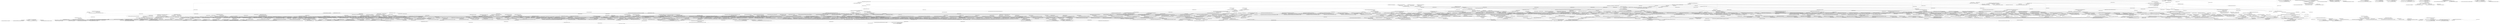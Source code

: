 digraph G{
	"android/app/Activity: onRestoreInstanceState(android/os/Bundle;)void,Sink,NO_CATEGORY";
	"android/util/Log: e(java/lang/String;java/lang/String;)java.lang.Integer,Sink,LOG";
	"android/telephony/TelephonyManager: getSubscriberId()java/lang/String,Source,UNIQUE_IDENTIFIER";
	"javax/crypto/Cipher: doFinal([B;)[B,Source,NO_CATEGORY";
	"android/widget/ArrayAdapter: getItem(java.lang.Integer;)java/lang/Object,Source,NO_CATEGORY";
	"com/masshabit/squibble/free/activity/e/a: clinit()void,Normal,";
	"com/masshabit/squibble/free/activity/e/k: clinit()void,Normal,";
	"com/masshabit/common/Environment: enqueueKeyEvent(android/view/KeyEvent;)void,Normal,";
	"android/app/PendingIntent: getActivity(android/content/Context;ILandroid/content/Intent;java.lang.Integer;)android/app/PendingIntent,Source,NO_CATEGORY";
	"android/app/AlertDialog$Builder: setTitle(java/lang/CharSequence;)android/app/AlertDialog$Builder,Sink,NO_CATEGORY";
	"com/masshabit/squibble/free/activity/e/k: h()void,Normal,";
	"android/view/MotionEvent: getHistoricalX(java.lang.Integer;)F,Source,NO_CATEGORY";
	"java/io/OutputStream: write([B;)void,Sink,NO_CATEGORY";
	"com/masshabit/squibble/MainActivity: onStop()void,Normal,";
	"com/android/vending/licensing/ServerManagedPolicy: setMaxRetries(java/lang/String;)void,Normal,";
	"java/lang/String: getBytes(java/lang/String;)[B,Source,NO_CATEGORY";
	"android/app/AlertDialog$Builder: setPositiveButton(java/lang/CharSequence;android/content/DialogInterface$OnClickListener;)android/app/AlertDialog$Builder,Sink,NO_CATEGORY";
	"java/util/Vector: get(java.lang.Integer;)java/lang/Object,Source,NO_CATEGORY";
	"com/masshabit/squibble/free/activity/a/p: d()void,Normal,";
	"com/masshabit/squibble/PlayerSelectPanel: setSelected(java.lang.Integer;)void,Normal,";
	"android/telephony/TelephonyManager: getSimState()java.lang.Integer,Source,NETWORK_INFORMATION";
	"com/android/vending/licensing/AESObfuscator: unobfuscate(java/lang/String;)java/lang/String,Normal,";
	"com/flurry/android/Flog: b(java/lang/String;java/lang/String;java/lang/Throwable;)java.lang.Integer,Normal,";
	"android/graphics/Paint: setStyle(android/graphics/Paint$Style;)void,Sink,NO_CATEGORY";
	"com/masshabit/common/License$MyCallback: applicationError(com/android/vending/licensing/LicenseCheckerCallback$ApplicationErrorCode;)void,Normal,";
	"com/masshabit/squibble/PlayerSelectPanel: setSlotLabels()void,Normal,";
	"android/os/Bundle: getParcelable(java/lang/String;)android/os/Parcelable,Source,NO_CATEGORY";
	"android/telephony/TelephonyManager: getSimOperatorName()java/lang/String,Source,NETWORK_INFORMATION";
	"com/masshabit/squibble/CheckingLicenseScreen: update(F;)void,Normal,";
	"com/masshabit/squibble/SplashScreen: proceed()void,Normal,";
	"com/android/vending/licensing/LicenseChecker$ResultListener: access$400(com/android/vending/licensing/LicenseChecker$ResultListener;)void,Normal,";
	"com/masshabit/squibble/PlayerSelectPanel: enterNameNo()void,Normal,";
	"com/masshabit/squibble/SplashScreen: draw(android/graphics/Canvas;)void,Normal,";
	"android/view/MotionEvent: getHistoricalY(java.lang.Integer;)F,Source,NO_CATEGORY";
	"android/graphics/Bitmap: getHeight()java.lang.Integer,Source,NO_CATEGORY";
	"android/app/NotificationManager: notify(ILandroid/app/Notification;)void,Sink,NO_CATEGORY";
	"java/io/ByteArrayOutputStream: toByteArray()[B,Source,NO_CATEGORY";
	"com/masshabit/squibble/MainView: onKeyDown(ILandroid/view/KeyEvent;)boolean,Normal,";
	"com/masshabit/squibble/free/activity/h: setDebugMode()void,Normal,";
	"com/masshabit/squibble/free/activity/a/k: d()void,Normal,";
	"com/masshabit/squibble/Player: onCollide(com/masshabit/common/physics/Particle;com/masshabit/common/physics/Vector2;com/masshabit/common/physics/Vector2;com/masshabit/common/physics/Vector2;FF;)java.lang.Integer,Normal,";
	"com/masshabit/squibble/Screen: loadSound(ILjava/lang/String;)void,Normal,";
	"com/masshabit/common/resource/AnimationLoader: load(java/lang/String;com/masshabit/common/resource/BitmapResourceMap;)com/masshabit/common/resource/Animation,Normal,";
	"com/masshabit/squibble/free/activity/Pushable: a(java/util/HashMap;)void,Normal,";
	"android/webkit/WebView: getSettings()android/webkit/WebSettings,Source,NO_CATEGORY";
	"android/content/res/Resources: getString(java.lang.Integer;)java/lang/String,Source,NO_CATEGORY";
	"com/masshabit/common/Level: debugDumpResourceMaps()void,Normal,";
	"android/content/Intent: getExtras()android/os/Bundle,Source,NO_CATEGORY";
	"com/android/vending/licensing/LicenseChecker: onServiceDisconnected(android/content/ComponentName;)void,Normal,";
	"com/masshabit/common/curve/CurveParser: parse(java/lang/String;)com/masshabit/common/curve/PolyCubicBezier,Normal,";
	"java/lang/Class: getSimpleName()java/lang/String,Source,NO_CATEGORY";
	"com/masshabit/squibble/free/activity/Pushable: writeToParcel(android/os/Parcel;java.lang.Integer;)void,Normal,";
	"com/masshabit/common/physics/Physics: checkParticleCollisions(com/masshabit/common/physics/CollisionGroup;com/masshabit/common/physics/CollisionGroup;)void,Normal,";
	"com/masshabit/squibble/MenuScreen: init()void,Normal,";
	"com/masshabit/squibble/NPC: draw(android/graphics/Canvas;)void,Normal,";
	"com/masshabit/squibble/free/activity/e/k: init(com/masshabit/squibble/free/activity/e;)void,Normal,";
	"com/masshabit/squibble/free/activity/e/o: init(java/lang/String;java/lang/String;java/lang/String;)void,Normal,";
	"com/masshabit/squibble/Game$5: onMenuItemClick(android/view/MenuItem;)boolean,Normal,";
	"com/masshabit/squibble/free/activity/g: a(com/masshabit/squibble/free/activity/c;)void,Normal,";
	"android/content/ContentValues: put(java/lang/String;java/lang/Integer;)void,Sink,NO_CATEGORY";
	"com/masshabit/squibble/free/activity/e/k: m()void,Normal,";
	"android/util/Log: d(java/lang/String;java/lang/String;java/lang/Throwable;)java.lang.Integer,Sink,LOG";
	"android/graphics/Matrix: setTranslate(FF;)void,Sink,NO_CATEGORY";
	"com/masshabit/squibble/free/activity/e: d()java/lang/String,Normal,";
	"android/content/res/Resources: getAssets()android/content/res/AssetManager,Source,NO_CATEGORY";
	"com/android/vending/licensing/ServerManagedPolicy: setValidityTimestamp(java/lang/String;)void,Normal,";
	"com/masshabit/squibble/free/activity/h: onCreate(android/os/Bundle;)void,Normal,";
	"android/content/ContentValues: put(java/lang/String;java/lang/Long;)void,Sink,NO_CATEGORY";
	"com/masshabit/squibble/free/activity/i: run()void,Normal,";
	"com/masshabit/squibble/CreditsScreen: draw(android/graphics/Canvas;)void,Normal,";
	"com/masshabit/squibble/PlayerSelectPanel: confirmDeleteNo()void,Normal,";
	"com/masshabit/common/Clock: stop()void,Normal,";
	"com/masshabit/squibble/WorldMapPlayer: findLocation()void,Normal,";
	"java/io/DataOutputStream: writeDouble(D;)void,Sink,NO_CATEGORY";
	"android/telephony/SmsMessage: getDisplayOriginatingAddress()java/lang/String,Source,NETWORK_INFORMATION";
	"com/masshabit/squibble/Profile: load(org/json/JSONObject;)void,Normal,";
	"com/masshabit/common/Environment: surfaceDestroyed()void,Normal,";
	"com/masshabit/squibble/ItemEntity: saveState(android/os/Bundle;)void,Normal,";
	"com/masshabit/squibble/free/activity/e/o: c()void,Normal,";
	"com/masshabit/squibble/free/activity/e/q: a(java/lang/String;)java/lang/String,Normal,";
	"com/android/vending/licensing/PreferenceObfuscator: getString(java/lang/String;java/lang/String;)java/lang/String,Normal,";
	"com/flurry/android/c: run()void,Normal,";
	"android/webkit/WebView: setWebViewClient(android/webkit/WebViewClient;)void,Sink,NO_CATEGORY";
	"com/masshabit/squibble/free/activity/Pushable: g()java/lang/String,Normal,";
	"com/masshabit/squibble/WorldMapGraph: checkTap(FF;)com/masshabit/squibble/WorldMapNode,Normal,";
	"android/widget/EditText: getText()android/text/Editable,Source,NO_CATEGORY";
	"com/android/vending/licensing/util/Base64: decode(java/lang/String;)[B,Normal,";
	"com/masshabit/squibble/free/activity/A: getView(ILandroid/view/View;android/view/ViewGroup;)android/view/View,Normal,";
	"com/masshabit/squibble/free/activity/e/q: a(com/masshabit/squibble/free/activity/Pushable;)void,Normal,";
	"android/app/AlertDialog$Builder: setPositiveButton(ILandroid/content/DialogInterface$OnClickListener;)android/app/AlertDialog$Builder,Sink,NO_CATEGORY";
	"com/android/vending/licensing/LicenseChecker$ResultListener: startTimeout()void,Normal,";
	"com/masshabit/squibble/free/activity/e/q: a(java/io/File;java/lang/String;)void,Normal,";
	"android/telephony/TelephonyManager: getDeviceSoftwareVersion()java/lang/String,Source,UNIQUE_IDENTIFIER";
	"com/masshabit/squibble/CheckingLicenseScreen$2: onClick(android/content/DialogInterface;java.lang.Integer;)void,Normal,";
	"android/util/Log: d(java/lang/String;java/lang/String;)java.lang.Integer,Sink,LOG";
	"java/io/File: getParent()java/lang/String,Source,NO_CATEGORY";
	"com/masshabit/squibble/MenuScreen$1: onClick(android/content/DialogInterface;java.lang.Integer;)void,Normal,";
	"com/masshabit/squibble/free/activity/b/s: b()void,Normal,";
	"com/masshabit/squibble/NPC: init()void,Normal,";
	"java/io/File: getPath()java/lang/String,Source,NO_CATEGORY";
	"android/os/Bundle: putString(java/lang/String;java/lang/String;)void,Sink,NO_CATEGORY";
	"com/masshabit/squibble/free/activity/a/g: d()void,Normal,";
	"com/masshabit/squibble/StoryScreen: onInputEvent(com/masshabit/common/InputEvent;)void,Normal,";
	"com/masshabit/squibble/Game$1: run()void,Normal,";
	"com/masshabit/common/physics/Physics: rayCastQuery(com/masshabit/common/physics/CollisionGroup;FFFFLcom/masshabit/common/physics/Physics$RayCastResult;)void,Normal,";
	"com/masshabit/squibble/Player: saveState(android/os/Bundle;)void,Normal,";
	"android/telephony/TelephonyManager: getSimOperator()java/lang/String,Source,NETWORK_INFORMATION";
	"com/masshabit/common/resource/AnimationState: setTrack(java/lang/String;)void,Normal,";
	"com/android/vending/licensing/ServerManagedPolicy: init(android/content/Context;com/android/vending/licensing/Obfuscator;)void,Normal,";
	"com/masshabit/squibble/GameScreen: init()void,Normal,";
	"com/masshabit/common/License: create(android/content/Context;)com/masshabit/common/License,Normal,";
	"org/json/JSONObject: getString(java/lang/String;)java/lang/String,Source,NO_CATEGORY";
	"com/masshabit/squibble/free/activity/b/l: a()void,Normal,";
	"com/masshabit/squibble/MainActivity: onRestoreInstanceState(android/os/Bundle;)void,Normal,";
	"com/masshabit/squibble/free/activity/p: b(java/lang/String;)void,Normal,";
	"com/masshabit/common/Environment: updateThreadCondition()void,Normal,";
	"com/masshabit/squibble/ItemEntity: onCollide(com/masshabit/common/physics/Particle;com/masshabit/common/physics/Vector2;com/masshabit/common/physics/Vector2;com/masshabit/common/physics/Vector2;FF;)java.lang.Integer,Normal,";
	"com/masshabit/squibble/WorldMapPlayer: init()void,Normal,";
	"com/masshabit/common/Environment: destroy()void,Normal,";
	"android/graphics/Canvas: setMatrix(android/graphics/Matrix;)void,Sink,NO_CATEGORY";
	"com/flurry/android/FlurryAgent: setUserId(java/lang/String;)void,Normal,";
	"com/masshabit/squibble/WorldMapScreen: onMutedChanged(boolean;)void,Normal,";
	"com/masshabit/squibble/free/activity/b/r: a()void,Normal,";
	"com/masshabit/squibble/free/activity/e: b()java/lang/String,Normal,";
	"com/masshabit/squibble/MainView: onTouchEvent(android/view/MotionEvent;)boolean,Normal,";
	"java/io/OutputStream: write([BII;)void,Sink,NO_CATEGORY";
	"com/masshabit/squibble/Game: init()void,Normal,";
	"android/telephony/TelephonyManager: getVoiceMailNumber()java/lang/String,Source,UNIQUE_IDENTIFIER";
	"com/masshabit/squibble/ItemEntity: init()void,Normal,";
	"android/os/Environment: getExternalStorageState()java/lang/String,Source,NO_CATEGORY";
	"com/flurry/android/FlurryAgent: a([BLjava/lang/String;)boolean,Normal,";
	"android/app/AlertDialog$Builder: setItems([Ljava/lang/CharSequence;android/content/DialogInterface$OnClickListener;)android/app/AlertDialog$Builder,Sink,NO_CATEGORY";
	"com/masshabit/squibble/CreditsScreen: tweenComplete(java/lang/Object;)void,Normal,";
	"android/content/res/AssetManager: open(java/lang/String;)java/io/InputStream,Sink,NO_CATEGORY";
	"com/masshabit/common/Clock: start()void,Normal,";
	"android/content/Intent: putExtra(java/lang/String;[Ljava/lang/String;)android/content/Intent,Sink,NO_CATEGORY";
	"android/view/Window: setFlags(II;)void,Sink,NO_CATEGORY";
	"com/masshabit/squibble/free/activity/a/u: d()void,Normal,";
	"com/masshabit/squibble/Game: changeScreen(IF;)void,Normal,";
	"com/masshabit/squibble/Game: changeScreen(java.lang.Integer;)void,Normal,";
	"android/os/Bundle: getInt(java/lang/String;)java.lang.Integer,Source,NO_CATEGORY";
	"com/masshabit/squibble/free/activity/a/a: createFromParcel(android/os/Parcel;)java/lang/Object,Normal,";
	"com/masshabit/squibble/MenuScreen: onMutedChanged(boolean;)void,Normal,";
	"com/masshabit/squibble/HowToScreen: draw(android/graphics/Canvas;)void,Normal,";
	"com/masshabit/common/Environment: setFocused(boolean;)void,Normal,";
	"com/masshabit/squibble/free/activity/e/j: a(java/lang/String;android/content/Intent;android/graphics/Bitmap;)void,Normal,";
	"java/io/FileOutputStream: write([BII;)void,Sink,FILE";
	"com/masshabit/squibble/MuteEntity: draw(android/graphics/Canvas;)void,Normal,";
	"com/flurry/android/FlurryAgent: b(android/content/Context;)java/lang/String,Normal,";
	"com/masshabit/common/resource/BitmapResourceMap: load(java/lang/String;)java.lang.Integer,Normal,";
	"com/masshabit/squibble/free/activity/a/Abstract: writeToParcel(android/os/Parcel;java.lang.Integer;)void,Normal,";
	"com/masshabit/squibble/free/activity/e: a()void,Normal,";
	"com/masshabit/common/Environment: setArtificiallyPaused(boolean;)void,Normal,";
	"android/app/AlertDialog$Builder: setNegativeButton(ILandroid/content/DialogInterface$OnClickListener;)android/app/AlertDialog$Builder,Sink,NO_CATEGORY";
	"com/masshabit/squibble/free/activity/e: e()java/lang/String,Normal,";
	"com/masshabit/squibble/UpsellScreen: update(F;)void,Normal,";
	"com/masshabit/squibble/UpsellScreen: init()void,Normal,";
	"com/masshabit/squibble/Game: newScreen(java.lang.Integer;)com/masshabit/squibble/Screen,Normal,";
	"java/util/HashSet: add(java/lang/Object;)boolean,Sink,NO_CATEGORY";
	"com/masshabit/squibble/free/activity/h: isRunningServices(android/content/Context;)boolean,Normal,";
	"com/masshabit/squibble/free/activity/Pushable: i()java.lang.Integer,Normal,";
	"com/flurry/android/FlurryAgent: onEndSession(android/content/Context;)void,Normal,";
	"android/content/ContentResolver: insert(android/net/Uri;android/content/ContentValues;)android/net/Uri,Source,NO_CATEGORY";
	"com/masshabit/squibble/free/activity/a/j: g()android/content/Intent,Normal,";
	"com/masshabit/common/physics/CollisionDetector: check(com/masshabit/common/physics/Particle;com/masshabit/common/physics/Particle;)void,Normal,";
	"com/masshabit/squibble/free/activity/a/q: c()boolean,Normal,";
	"com/masshabit/squibble/free/activity/e/o: b(java/lang/String;java/lang/String;)boolean,Normal,";
	"com/android/vending/licensing/LicenseChecker: runChecks()void,Normal,";
	"com/masshabit/squibble/CreditsScreen: init()void,Normal,";
	"com/masshabit/squibble/HowToScreen: delayComplete(com/masshabit/common/Delay;)void,Normal,";
	"com/masshabit/squibble/StoryScreen: draw(android/graphics/Canvas;)void,Normal,";
	"com/masshabit/common/Environment: draw(android/graphics/Canvas;)void,Normal,";
	"com/masshabit/squibble/free/activity/a/t: run()void,Normal,";
	"android/os/Parcel: readParcelable(java/lang/ClassLoader;)android/os/Parcelable,Source,NO_CATEGORY";
	"com/masshabit/squibble/Profile: setLevelComplete(java/lang/String;F;)void,Normal,";
	"com/masshabit/squibble/MainView: surfaceDestroyed(android/view/SurfaceHolder;)void,Normal,";
	"com/masshabit/squibble/free/activity/a/f: c()boolean,Normal,";
	"com/masshabit/common/Environment: surfaceReady(android/view/SurfaceHolder;FF;)void,Normal,";
	"com/masshabit/common/Delay: saveState(java/lang/String;android/os/Bundle;)void,Normal,";
	"com/masshabit/squibble/WorldMapPlayer: update(F;)void,Normal,";
	"com/masshabit/squibble/MuteEntity: toggle()void,Normal,";
	"com/masshabit/squibble/free/activity/t: onClick(android/content/DialogInterface;java.lang.Integer;)void,Normal,";
	"com/masshabit/squibble/free/activity/b: put(java/lang/String;java/lang/String;)void,Normal,";
	"com/masshabit/squibble/free/activity/e/o: a()void,Normal,";
	"com/masshabit/squibble/PlayerSelectPanel: setVisible(boolean;)void,Normal,";
	"com/masshabit/squibble/PlayerSelectPanel: checkTap(FF;)boolean,Normal,";
	"com/flurry/android/FlurryAgent: b(android/content/Context;boolean;)void,Normal,";
	"com/masshabit/squibble/HowToScreen: init()void,Normal,";
	"com/masshabit/squibble/WorldMapNode: setState(java.lang.Integer;)void,Normal,";
	"java/net/HttpURLConnection: getResponseCode()java.lang.Integer,Source,NO_CATEGORY";
	"com/android/vending/licensing/LicenseChecker: checkAccess(com/android/vending/licensing/LicenseCheckerCallback;)void,Normal,";
	"com/masshabit/squibble/Player$Hand: saveState(android/os/Bundle;java/lang/String;)void,Normal,";
	"com/masshabit/squibble/MainActivity: onStart()void,Normal,";
	"com/flurry/android/Flog: b(java/lang/String;java/lang/String;)java.lang.Integer,Normal,";
	"com/masshabit/squibble/free/activity/g: run()void,Normal,";
	"com/flurry/android/FlurryAgent: e()[B,Normal,";
	"android/telephony/TelephonyManager: getLine1Number()java/lang/String,Source,UNIQUE_IDENTIFIER";
	"com/masshabit/squibble/free/activity/a/q: d()void,Normal,";
	"com/masshabit/squibble/free/activity/a/o: d()void,Normal,";
	"com/masshabit/squibble/free/activity/e/o: b()void,Normal,";
	"com/masshabit/squibble/free/activity/e/r: a(java/io/InputStream;)java/util/HashMap,Normal,";
	"java/lang/String: startsWith(java/lang/String;)boolean,Sink,NO_CATEGORY";
	"com/masshabit/common/physics/SpringConstraint: draw(android/graphics/Canvas;android/graphics/Paint;)void,Normal,";
	"com/masshabit/common/resource/AnimationResourceMap: load(java/lang/String;)java.lang.Integer,Normal,";
	"com/masshabit/squibble/WorldMapScreen: onInputEvent(com/masshabit/common/InputEvent;)void,Normal,";
	"com/masshabit/squibble/free/activity/a/c: d()void,Normal,";
	"com/flurry/android/FlurryAgent: onStartSession(android/content/Context;java/lang/String;)void,Normal,";
	"android/os/Environment: getExternalStorageDirectory()java/io/File,Source,NO_CATEGORY";
	"com/android/vending/licensing/LicenseChecker$ResultListener$1: run()void,Normal,";
	"com/masshabit/squibble/free/activity/e/i: a(java/lang/String;java/lang/String;java/lang/String;)boolean,Normal,";
	"javax/xml/parsers/DocumentBuilder: parse(java/io/InputStream;)org/w3c/dom/Document,Source,NO_CATEGORY";
	"java/io/DataOutputStream: writeByte(java.lang.Integer;)void,Sink,NO_CATEGORY";
	"android/view/MotionEvent: getY()F,Source,NO_CATEGORY";
	"com/masshabit/common/Environment: stopThread()void,Normal,";
	"com/masshabit/squibble/HowToScreen: update(F;)void,Normal,";
	"com/masshabit/squibble/free/activity/e/k: a(android/content/Context;java/lang/String;java/lang/String;)void,Normal,";
	"com/masshabit/squibble/free/activity/e/k: a(android/content/Context;java/lang/String;)void,Normal,";
	"com/masshabit/common/License: destroy()void,Normal,";
	"com/masshabit/squibble/free/activity/a: init(java/util/HashMap;)void,Normal,";
	"com/flurry/android/FlurryAgent: c(android/content/Context;)android/location/Location,Normal,";
	"com/masshabit/common/Environment: create(com/masshabit/common/EnvironmentArgs;)void,Normal,";
	"android/location/LocationManager: getLastKnownLocation(java/lang/String;)android/location/Location,Source,LOCATION_INFORMATION";
	"com/masshabit/squibble/GameScreen: onCreateDialog(java.lang.Integer;)android/app/Dialog,Normal,";
	"com/android/vending/licensing/LicenseChecker: finishCheck(com/android/vending/licensing/LicenseValidator;)void,Normal,";
	"com/flurry/android/FlurryAgent: onLocationChanged(android/location/Location;)void,Normal,";
	"com/masshabit/squibble/MenuScreen: onCreateDialog(java.lang.Integer;)android/app/Dialog,Normal,";
	"com/masshabit/squibble/MainActivity: onDestroy()void,Normal,";
	"com/masshabit/squibble/free/activity/d/d: init(java/lang/String;java/lang/Object;)void,Normal,";
	"com/masshabit/squibble/MainActivity: onConfigurationChanged(android/content/res/Configuration;)void,Normal,";
	"java/util/Date: getTime()J,Source,NO_CATEGORY";
	"com/masshabit/squibble/free/activity/b/k: b()void,Normal,";
	"com/masshabit/common/Environment: init(com/masshabit/common/EnvironmentArgs;)void,Normal,";
	"com/masshabit/squibble/MainView: surfaceCreated(android/view/SurfaceHolder;)void,Normal,";
	"com/masshabit/squibble/free/activity/a/b: b(java/lang/String;)void,Normal,";
	"com/masshabit/squibble/free/activity/b/w: b()void,Normal,";
	"com/android/vending/licensing/LicenseValidator: verify(java/security/PublicKey;ILjava/lang/String;java/lang/String;)void,Normal,";
	"com/masshabit/common/Camera: calculateMatrices()void,Normal,";
	"com/masshabit/squibble/GameScreen: playerDead()void,Normal,";
	"com/masshabit/squibble/WorldMapHud: setData(com/masshabit/squibble/WorldMapNode;)void,Normal,";
	"java/io/DataOutputStream: writeFloat(F;)void,Sink,NO_CATEGORY";
	"android/os/HandlerThread: getLooper()android/os/Looper,Source,NO_CATEGORY";
	"com/masshabit/squibble/free/activity/e/c: b(java/lang/String;)boolean,Normal,";
	"com/flurry/android/Flog: a(java/lang/String;java/lang/String;)java.lang.Integer,Normal,";
	"com/flurry/android/FlurryAgent: a(android/content/Context;boolean;)void,Normal,";
	"com/masshabit/squibble/free/activity/e/o: a(java/lang/String;java/lang/String;)boolean,Normal,";
	"java/io/DataOutputStream: writeUTF(java/lang/String;)void,Sink,NO_CATEGORY";
	"com/masshabit/squibble/free/activity/b/f: b()void,Normal,";
	"android/telephony/TelephonyManager: getNetworkType()java.lang.Integer,Source,NETWORK_INFORMATION";
	"com/masshabit/squibble/ItemEntity: restoreState(android/os/Bundle;)void,Normal,";
	"android/app/Activity: onCreate(android/os/Bundle;)void,Sink,NO_CATEGORY";
	"com/masshabit/squibble/MainActivity: onCreateDialog(java.lang.Integer;)android/app/Dialog,Normal,";
	"com/masshabit/squibble/Game: nextScreen()void,Normal,";
	"com/masshabit/common/Environment: purgeEvents()void,Normal,";
	"com/flurry/android/FlurryAgent: a(java/lang/String;java/util/Map;)void,Normal,";
	"com/masshabit/common/resource/ResourceMap: get(java.lang.Integer;)java/lang/Object,Normal,";
	"com/masshabit/common/curve/PolyCubicBezier: estimateLength()void,Normal,";
	"com/masshabit/squibble/WorldMapGraph: init(com/masshabit/squibble/WorldMapNode;)void,Normal,";
	"org/json/JSONObject: put(java/lang/String;java/lang/Object;)org/json/JSONObject,Sink,NO_CATEGORY";
	"com/masshabit/common/physics/CollisionDetector: circleVsHull(com/masshabit/common/physics/CircleParticle;com/masshabit/common/physics/ConvexHull;boolean;)boolean,Normal,";
	"android/content/Intent: putExtra(java/lang/String;java/lang/String;)android/content/Intent,Sink,NO_CATEGORY";
	"android/os/Bundle: getBoolean(java/lang/String;boolean;)boolean,Source,NO_CATEGORY";
	"android/telephony/SmsMessage: createFromPdu([B;)android/telephony/SmsMessage,Source,NETWORK_INFORMATION";
	"java/util/ArrayList: get(java.lang.Integer;)java/lang/Object,Source,NO_CATEGORY";
	"com/masshabit/squibble/free/activity/b/q: a()void,Normal,";
	"android/content/res/AssetManager: openFd(java/lang/String;)android/content/res/AssetFileDescriptor,Sink,NO_CATEGORY";
	"com/masshabit/common/LevelLoader: createVisualLayer(org/w3c/dom/Element;)com/masshabit/common/Layer,Normal,";
	"com/android/vending/licensing/ServerManagedPolicy: setRetryUntil(java/lang/String;)void,Normal,";
	"com/masshabit/squibble/free/activity/e/o: a(java/lang/String;java/lang/String;java/lang/String;)void,Normal,";
	"android/provider/Settings$Secure: getString(android/content/ContentResolver;java/lang/String;)java/lang/String,Source,NO_CATEGORY";
	"android/content/ContentValues: put(java/lang/String;java/lang/String;)void,Sink,NO_CATEGORY";
	"com/masshabit/squibble/MainActivity: onSaveInstanceState(android/os/Bundle;)void,Normal,";
	"com/masshabit/squibble/free/activity/b/t: b()void,Normal,";
	"com/masshabit/squibble/free/activity/b/n: b()void,Normal,";
	"com/masshabit/squibble/Game: draw(android/graphics/Canvas;)void,Normal,";
	"android/os/Bundle: getFloat(java/lang/String;)F,Source,NO_CATEGORY";
	"com/masshabit/squibble/free/activity/e: c()java/lang/String,Normal,";
	"android/preference/PreferenceManager: getDefaultSharedPreferences(android/content/Context;)android/content/SharedPreferences,Source,NO_CATEGORY";
	"android/telephony/TelephonyManager: getSimCountryIso()java/lang/String,Source,NETWORK_INFORMATION";
	"com/masshabit/squibble/free/activity/e/d: a(DD;)void,Normal,";
	"com/masshabit/squibble/Player: init()void,Normal,";
	"com/masshabit/squibble/free/activity/w: shouldOverrideUrlLoading(android/webkit/WebView;java/lang/String;)boolean,Normal,";
	"com/masshabit/squibble/MainView: init(android/content/Context;android/util/AttributeSet;)void,Normal,";
	"android/content/res/Resources: getIdentifier(java/lang/String;java/lang/String;java/lang/String;)java.lang.Integer,Source,NO_CATEGORY";
	"com/flurry/android/FlurryAgent: init()void,Normal,";
	"com/masshabit/squibble/free/activity/e/k: l()void,Normal,";
	"com/masshabit/squibble/PlayerSelectPanel: confirmDeleteYes()void,Normal,";
	"android/os/Bundle: getString(java/lang/String;)java/lang/String,Source,NO_CATEGORY";
	"com/masshabit/squibble/free/activity/e/c: a(java/lang/String;java/lang/String;)boolean,Normal,";
	"com/masshabit/squibble/WorldMapPlayer: setPosition(com/masshabit/squibble/WorldMapNode;)void,Normal,";
	"com/masshabit/common/entity/AnimatedEntity: init()void,Normal,";
	"com/masshabit/squibble/free/activity/e/q: d(java/lang/String;)boolean,Normal,";
	"com/masshabit/squibble/free/activity/a/f: d()void,Normal,";
	"com/masshabit/squibble/ProfileManager: init(android/content/Context;)void,Normal,";
	"com/masshabit/squibble/free/activity/e/g: run()void,Normal,";
	"com/masshabit/squibble/free/activity/e/k: j()void,Normal,";
	"com/masshabit/squibble/free/activity/e/b: a(java/lang/String;)void,Normal,";
	"android/os/Bundle: putInt(java/lang/String;java.lang.Integer;)void,Sink,NO_CATEGORY";
	"android/telephony/TelephonyManager: getDeviceId()java/lang/String,Source,UNIQUE_IDENTIFIER";
	"com/masshabit/squibble/free/activity/a/l: d()void,Normal,";
	"com/masshabit/squibble/free/activity/e/q: b(java/lang/String;)java/lang/String,Normal,";
	"com/masshabit/squibble/free/activity/e/l: a(java/lang/String;)boolean,Normal,";
	"com/masshabit/common/Delay: restoreState(java/lang/String;android/os/Bundle;)void,Normal,";
	"com/masshabit/squibble/MainActivity: onResume()void,Normal,";
	"android/widget/ArrayAdapter: getView(ILandroid/view/View;android/view/ViewGroup;)android/view/View,Source,NO_CATEGORY";
	"com/masshabit/common/InputEvent: setEvent(android/view/MotionEvent;java.lang.Integer;)void,Normal,";
	"android/view/MotionEvent: getEventTime()J,Source,NO_CATEGORY";
	"com/flurry/android/d: init()void,Normal,";
	"com/masshabit/common/entity/StaticEntity: init()void,Normal,";
	"com/masshabit/squibble/Game: delayComplete(com/masshabit/common/Delay;)void,Normal,";
	"com/flurry/android/FlurryAgent: clinit()void,Normal,";
	"android/os/Bundle: putFloat(java/lang/String;F;)void,Sink,NO_CATEGORY";
	"com/masshabit/squibble/free/activity/Pushable: clinit()void,Normal,";
	"com/masshabit/squibble/free/activity/a/Abstract: a(java/lang/String;)java/lang/String,Normal,";
	"com/masshabit/squibble/free/activity/e/d: a(java/lang/String;)void,Normal,";
	"com/masshabit/squibble/MenuScreen$3: onTextChanged(java/lang/CharSequence;III;)void,Normal,";
	"com/masshabit/squibble/CheckingLicenseScreen: draw(android/graphics/Canvas;)void,Normal,";
	"android/view/MotionEvent: getAction()java.lang.Integer,Source,NO_CATEGORY";
	"java/security/KeyFactory: getInstance(java/lang/String;)java/security/KeyFactory,Source,NO_CATEGORY";
	"android/view/MotionEvent: getX()F,Source,NO_CATEGORY";
	"android/location/LocationManager: getBestProvider(android/location/Criteria;boolean;)java/lang/String,Source,LOCATION_INFORMATION";
	"com/masshabit/squibble/NPC: saveState(android/os/Bundle;)void,Normal,";
	"com/masshabit/squibble/free/activity/a/m: c()boolean,Normal,";
	"java/io/File: getName()java/lang/String,Source,NO_CATEGORY";
	"java/text/SimpleDateFormat: parse(java/lang/String;)java/util/Date,Source,NO_CATEGORY";
	"com/flurry/android/FlurryAgent: a(java/lang/String;)java/lang/String,Normal,";
	"java/net/Socket: getInputStream()java/io/InputStream,Source,NO_CATEGORY";
	"com/android/vending/licensing/LicenseChecker$ResultListener: clearTimeout()void,Normal,";
	"android/app/AlertDialog$Builder: setNegativeButton(java/lang/CharSequence;android/content/DialogInterface$OnClickListener;)android/app/AlertDialog$Builder,Sink,NO_CATEGORY";
	"com/masshabit/squibble/free/activity/b/q: b()void,Normal,";
	"com/masshabit/squibble/StoryScreen: delayComplete(com/masshabit/common/Delay;)void,Normal,";
	"com/masshabit/common/Environment: setMuted(boolean;)void,Normal,";
	"android/telephony/SmsManager: getDefault()android/telephony/SmsManager,Source,NETWORK_INFORMATION";
	"com/masshabit/common/ProfileManagerBase: init(android/content/Context;)void,Normal,";
	"android/graphics/Matrix: setValues([F;)void,Sink,NO_CATEGORY";
	"com/masshabit/squibble/free/activity/j: run()void,Normal,";
	"com/masshabit/squibble/CheckingLicenseScreen: onCreateDialog(java.lang.Integer;)android/app/Dialog,Normal,";
	"android/provider/Settings$System: getString(android/content/ContentResolver;java/lang/String;)java/lang/String,Source,NO_CATEGORY";
	"android/util/Log: i(java/lang/String;java/lang/String;)java.lang.Integer,Sink,LOG";
	"com/flurry/android/FlurryAgent: onError(java/lang/String;java/lang/String;java/lang/String;)void,Normal,";
	"com/masshabit/squibble/free/activity/Pushable: init(java/util/HashMap;)void,Normal,";
	"android/telephony/SmsMessage: getDisplayMessageBody()java/lang/String,Source,NETWORK_INFORMATION";
	"com/masshabit/common/License: init(android/content/Context;)void,Normal,";
	"com/masshabit/squibble/free/activity/e: onCreate()void,Normal,";
	"com/masshabit/squibble/WorldMapNode: setTrack(java/lang/String;)void,Normal,";
	"com/masshabit/squibble/HidableEntity: init()void,Normal,";
	"android/telephony/SmsManager: sendTextMessage(java/lang/String;java/lang/String;java/lang/String;android/app/PendingIntent;android/app/PendingIntent;)void,Sink,SMS_MMS";
	"com/masshabit/common/physics/Physics: checkGroupCollisions()void,Normal,";
	"android/webkit/WebView: setWebChromeClient(android/webkit/WebChromeClient;)void,Sink,NO_CATEGORY";
	"android/view/MotionEvent: getHistoricalEventTime(java.lang.Integer;)J,Source,NO_CATEGORY";
	"com/flurry/android/d: uncaughtException(java/lang/Thread;java/lang/Throwable;)void,Normal,";
	"com/masshabit/squibble/MainActivity$1: onClick(android/content/DialogInterface;java.lang.Integer;)void,Normal,";
	"com/masshabit/squibble/free/activity/e/n: b(java/lang/String;java/lang/String;)java/io/File,Normal,";
	"com/masshabit/squibble/free/activity/c: clinit()void,Normal,";
	"java/lang/Class: getName()java/lang/String,Source,NO_CATEGORY";
	"java/io/File: getAbsolutePath()java/lang/String,Source,NO_CATEGORY";
	"com/masshabit/common/Environment: showDialog(java.lang.Integer;)void,Normal,";
	"java/util/HashMap: get(java/lang/Object;)java/lang/Object,Source,NO_CATEGORY";
	"com/android/vending/licensing/LicenseChecker: generatePublicKey(java/lang/String;)java/security/PublicKey,Normal,";
	"android/graphics/Matrix: set(android/graphics/Matrix;)void,Sink,NO_CATEGORY";
	"com/masshabit/common/Environment: saveState(android/os/Bundle;)void,Normal,";
	"com/masshabit/squibble/free/activity/h: a(com/masshabit/squibble/free/activity/c;)void,Normal,";
	"com/masshabit/squibble/free/activity/e/n: a(java/lang/String;java/util/Map;org/apache/http/util/ByteArrayBuffer;)void,Normal,";
	"com/masshabit/common/curve/PolyCubicBezier: draw(android/graphics/Canvas;)void,Normal,";
	"android/telephony/TelephonyManager: getNetworkOperatorName()java/lang/String,Source,NETWORK_INFORMATION";
	"com/masshabit/squibble/free/activity/a/Abstract: a(java/lang/String;java/lang/String;)void,Normal,";
	"com/masshabit/squibble/Player: update(F;)void,Normal,";
	"java/io/RandomAccessFile: write([BII;)void,Sink,NO_CATEGORY";
	"android/graphics/Paint: setTextAlign(android/graphics/Paint$Align;)void,Sink,NO_CATEGORY";
	"android/os/Bundle: putParcelable(java/lang/String;android/os/Parcelable;)void,Sink,NO_CATEGORY";
	"com/masshabit/squibble/free/activity/f: init()void,Normal,";
	"android/app/AlertDialog: setButton(ILjava/lang/CharSequence;android/content/DialogInterface$OnClickListener;)void,Sink,NO_CATEGORY";
	"android/location/Location: getLatitude()D,Source,LOCATION_INFORMATION";
	"java/io/FileOutputStream: write([B;)void,Sink,FILE";
	"com/masshabit/squibble/free/activity/e/k: n()void,Normal,";
	"com/masshabit/squibble/MainView: surfaceChanged(android/view/SurfaceHolder;III;)void,Normal,";
	"android/webkit/WebSettings: setJavaScriptEnabled(boolean;)void,Sink,NO_CATEGORY";
	"android/os/Handler: getLooper()android/os/Looper,Source,NO_CATEGORY";
	"android/app/Activity: startActivity(android/content/Intent;)void,Sink,NO_CATEGORY";
	"com/masshabit/squibble/free/activity/a/l: g()android/content/Intent,Normal,";
	"com/masshabit/squibble/NPC: restoreState(android/os/Bundle;)void,Normal,";
	"com/flurry/android/FlurryAgent: b(java/lang/String;java/util/Map;)[B,Normal,";
	"android/content/Intent: putExtras(android/os/Bundle;)android/content/Intent,Sink,NO_CATEGORY";
	"android/os/Bundle: getInt(java/lang/String;java.lang.Integer;)java.lang.Integer,Source,NO_CATEGORY";
	"com/masshabit/common/LevelLoader: readCollisionLayer(org/w3c/dom/Element;com/masshabit/common/physics/CollisionGroup;)void,Normal,";
	"com/masshabit/squibble/free/activity/e/k: i()java/lang/String,Normal,";
	"com/masshabit/squibble/free/activity/e/p: a([B;)[B,Normal,";
	"com/masshabit/squibble/HowToScreen: fakeTap()void,Normal,";
	"com/masshabit/squibble/Player: castGrapple(FF;)boolean,Normal,";
	"com/masshabit/squibble/MainActivity: onPrepareDialog(ILandroid/app/Dialog;)void,Normal,";
	"com/masshabit/squibble/CreditsScreen: onInputEvent(com/masshabit/common/InputEvent;)void,Normal,";
	"com/android/vending/licensing/LicenseChecker$ResultListener$2: run()void,Normal,";
	"java/io/OutputStream: write(java.lang.Integer;)void,Sink,NO_CATEGORY";
	"com/masshabit/squibble/free/activity/c: b(android/os/Parcel;)void,Normal,";
	"com/masshabit/common/InputEvent: setEvent(android/view/MotionEvent;)void,Normal,";
	"com/masshabit/squibble/MainActivity: onRestart()void,Normal,";
	"org/apache/http/util/ByteArrayBuffer: toByteArray()[B,Source,NO_CATEGORY";
	"com/masshabit/squibble/SplashScreen: init()void,Normal,";
	"com/masshabit/squibble/free/activity/b/e: clinit()void,Normal,";
	"android/graphics/Bitmap: getWidth()java.lang.Integer,Source,NO_CATEGORY";
	"com/masshabit/squibble/Player: restoreState(android/os/Bundle;)void,Normal,";
	"android/view/KeyEvent: getKeyCode()java.lang.Integer,Source,NO_CATEGORY";
	"com/masshabit/common/ObjectPool: allocate()java/lang/Object,Normal,";
	"android/content/Context: getString(java.lang.Integer;)java/lang/String,Source,NO_CATEGORY";
	"com/masshabit/squibble/WorldMapNode: resolveConnections()void,Normal,";
	"com/masshabit/squibble/PlayerSelectPanel: enterNameYes(java/lang/String;)void,Normal,";
	"android/os/Looper: getMainLooper()android/os/Looper,Source,NO_CATEGORY";
	"com/masshabit/squibble/StoryScreen: next()void,Normal,";
	"com/masshabit/squibble/free/activity/b/l: c()boolean,Normal,";
	"com/masshabit/squibble/MainButtonPanel: init()void,Normal,";
	"org/json/JSONArray: getJSONObject(java.lang.Integer;)org/json/JSONObject,Source,NO_CATEGORY";
	"com/android/vending/licensing/LicenseChecker: cleanupService()void,Normal,";
	"com/masshabit/squibble/Player: draw(android/graphics/Canvas;)void,Normal,";
	"com/masshabit/common/physics/Physics: update(F;)void,Normal,";
	"com/masshabit/squibble/WorldMapScreen: update(F;)void,Normal,";
	"com/masshabit/common/License: check()void,Normal,";
	"com/masshabit/squibble/MenuScreen$2: onClick(android/content/DialogInterface;java.lang.Integer;)void,Normal,";
	"com/masshabit/common/Camera: restoreState(android/os/Bundle;)void,Normal,";
	"com/masshabit/squibble/Game: update(F;)void,Normal,";
	"com/masshabit/common/physics/Physics: rayCastQuery([Lcom/masshabit/common/physics/CollisionGroup;FFFFLcom/masshabit/common/physics/Physics$RayCastResult;)void,Normal,";
	"java/net/HttpURLConnection: setRequestMethod(java/lang/String;)void,Sink,NO_CATEGORY";
	"com/masshabit/squibble/free/activity/b/h: b()void,Normal,";
	"android/app/ActivityManager: getRunningAppProcesses()java/util/List,Source,NO_CATEGORY";
	"java/lang/Thread: getDefaultUncaughtExceptionHandler()java/lang/Thread$UncaughtExceptionHandler,Source,NO_CATEGORY";
	"com/masshabit/squibble/MenuScreen: onPrepareDialog(ILandroid/app/Dialog;)void,Normal,";
	"com/masshabit/squibble/free/activity/f: onReceive(android/content/Context;android/content/Intent;)void,Normal,";
	"com/masshabit/squibble/free/activity/e/f: onLocationChanged(android/location/Location;)void,Normal,";
	"com/flurry/android/FlurryAgent: onEvent(java/lang/String;java/util/Map;)void,Normal,";
	"java/security/Signature: getInstance(java/lang/String;)java/security/Signature,Source,NO_CATEGORY";
	"com/masshabit/squibble/free/activity/e/k: a([Ljava/lang/String;)void,Normal,";
	"com/masshabit/squibble/free/activity/e/k: e()java/lang/String,Normal,";
	"com/masshabit/common/Globals: init()void,Normal,";
	"java/io/DataOutputStream: write([B;)void,Sink,NO_CATEGORY";
	"com/masshabit/squibble/StoryScreen: tweenComplete(java/lang/Object;)void,Normal,";
	"com/masshabit/squibble/free/activity/h: d(com/masshabit/squibble/free/activity/h;)void,Normal,";
	"android/graphics/Bitmap: getConfig()android/graphics/Bitmap$Config,Source,NO_CATEGORY";
	"android/util/Log: w(java/lang/String;java/lang/String;)java.lang.Integer,Sink,LOG";
	"com/masshabit/squibble/free/activity/e/b: b(java/lang/String;)boolean,Normal,";
	"com/masshabit/squibble/MainButtonPanel: checkTap(FF;)boolean,Normal,";
	"com/flurry/android/FlurryAgent: a(android/content/Context;)void,Normal,";
	"com/masshabit/squibble/free/activity/b/l: b()void,Normal,";
	"com/flurry/android/FlurryAgent: a(java/io/DataInputStream;)void,Normal,";
	"com/masshabit/squibble/WorldMapScreen: init()void,Normal,";
	"com/masshabit/squibble/free/activity/b/r: clinit()void,Normal,";
	"com/masshabit/squibble/WorldMapGraph: findPath(com/masshabit/squibble/WorldMapNode;com/masshabit/squibble/WorldMapNode;com/masshabit/common/Deque;)boolean,Normal,";
	"com/masshabit/squibble/free/activity/a/d: g()android/content/Intent,Normal,";
	"com/masshabit/squibble/MainView: onKeyUp(ILandroid/view/KeyEvent;)boolean,Normal,";
	"com/masshabit/common/Environment: dispatchEvents()void,Normal,";
	"java/lang/String: substring(java.lang.Integer;)java/lang/String,Sink,NO_CATEGORY";
	"com/masshabit/squibble/Game$4: onMenuItemClick(android/view/MenuItem;)boolean,Normal,";
	"com/android/vending/licensing/util/Base64: decodeWebSafe(java/lang/String;)[B,Normal,";
	"android/content/Intent: putExtra(java/lang/String;android/os/Parcelable;)android/content/Intent,Sink,NO_CATEGORY";
	"com/masshabit/squibble/free/activity/q: run()void,Normal,";
	"android/content/Intent: getAction()java/lang/String,Source,NO_CATEGORY";
	"com/masshabit/common/License$MyCallback: allow()void,Normal,";
	"com/masshabit/squibble/WorldMapNode: lockChildren()void,Normal,";
	"com/masshabit/squibble/free/activity/a/o: g()android/content/Intent,Normal,";
	"com/masshabit/common/Camera: saveState(android/os/Bundle;)void,Normal,";
	"com/masshabit/squibble/Profile: save(org/json/JSONObject;)void,Normal,";
	"com/android/vending/licensing/LicenseChecker$ResultListener: init(com/android/vending/licensing/LicenseChecker;com/android/vending/licensing/LicenseValidator;)void,Normal,";
	"com/masshabit/squibble/NPC: update(F;)void,Normal,";
	"com/masshabit/squibble/free/activity/b/b: b()void,Normal,";
	"com/masshabit/squibble/GameScreen: update(F;)void,Normal,";
	"android/widget/ProgressBar: setProgress(java.lang.Integer;)void,Sink,NO_CATEGORY";
	"android/content/Context: bindService(android/content/Intent;android/content/ServiceConnection;java.lang.Integer;)boolean,Sink,NO_CATEGORY";
	"com/flurry/android/Flog: a(java/lang/String;java/lang/String;java/lang/Throwable;)java.lang.Integer,Normal,";
	"com/masshabit/squibble/EntityFactory: create(java/lang/String;org/w3c/dom/Element;)com/masshabit/common/entity/Entity,Normal,";
	"com/flurry/android/FlurryAgent: a(java/lang/String;java/lang/String;java/lang/String;)void,Normal,";
	"com/flurry/android/Flog: c(java/lang/String;java/lang/String;)java.lang.Integer,Normal,";
	"com/masshabit/squibble/free/activity/e/l: run()void,Normal,";
	"com/masshabit/squibble/free/activity/a: clinit()void,Normal,";
	"com/masshabit/squibble/WorldMapPlayer: tweenComplete(java/lang/Object;)void,Normal,";
	"com/masshabit/squibble/free/activity/e/n: a(java/lang/String;java/lang/String;)void,Normal,";
	"com/masshabit/squibble/free/activity/b/v: b()void,Normal,";
	"com/flurry/android/FlurryAgent: onPageView()void,Normal,";
	"android/telephony/TelephonyManager: getSimSerialNumber()java/lang/String,Source,UNIQUE_IDENTIFIER";
	"com/masshabit/squibble/free/activity/a/n: d()void,Normal,";
	"com/masshabit/squibble/MainActivity: onCreate(android/os/Bundle;)void,Normal,";
	"com/masshabit/squibble/free/activity/a/n: c()boolean,Normal,";
	"org/json/JSONObject: getDouble(java/lang/String;)D,Source,NO_CATEGORY";
	"com/masshabit/common/Camera: update(F;)void,Normal,";
	"com/flurry/android/FlurryAgent: onEvent(java/lang/String;)void,Normal,";
	"com/masshabit/squibble/MuteEntity: onMutedChanged(boolean;)void,Normal,";
	"android/util/Log: e(java/lang/String;java/lang/String;java/lang/Throwable;)java.lang.Integer,Sink,LOG";
	"com/masshabit/squibble/free/activity/g: a(java.lang.Integer;)void,Normal,";
	"android/telephony/TelephonyManager: getNetworkCountryIso()java/lang/String,Source,NETWORK_INFORMATION";
	"com/masshabit/squibble/free/activity/b/d: b()void,Normal,";
	"com/masshabit/common/resource/AnimationLoader: loadTrack(java/io/BufferedReader;com/masshabit/common/resource/BitmapResourceMap;)com/masshabit/common/resource/Animation$Track,Normal,";
	"com/masshabit/squibble/HowToScreen: nextStep()void,Normal,";
	"com/masshabit/squibble/WorldMapPath: init()void,Normal,";
	"com/masshabit/squibble/Player: onInputEvent(FFLcom/masshabit/common/InputEvent;)boolean,Normal,";
	"java/lang/String: substring(II;)java/lang/String,Sink,NO_CATEGORY";
	"com/masshabit/common/LevelLoader: createEntity(org/w3c/dom/Element;com/masshabit/common/LevelLoader$MinBounds;)com/masshabit/common/entity/Entity,Normal,";
	"com/android/vending/licensing/LicenseChecker: access$200(com/android/vending/licensing/LicenseChecker;com/android/vending/licensing/LicenseValidator;)void,Normal,";
	"org/json/JSONObject: put(java/lang/String;D;)org/json/JSONObject,Sink,NO_CATEGORY";
	"com/android/vending/licensing/LicenseChecker: onDestroy()void,Normal,";
	"com/masshabit/squibble/GameScreen: onInputEvent(com/masshabit/common/InputEvent;)void,Normal,";
	"com/masshabit/squibble/MuteEntity: init()void,Normal,";
	"com/masshabit/squibble/free/activity/b/p: b()void,Normal,";
	"com/masshabit/squibble/free/activity/a/e: d()void,Normal,";
	"com/masshabit/squibble/WorldMapNode$Connection: init(java/lang/String;boolean;)void,Normal,";
	"com/masshabit/squibble/free/activity/a/j: d()void,Normal,";
	"com/masshabit/squibble/free/activity/e/c: a()java/util/Vector,Normal,";
	"java/util/zip/ZipEntry: getName()java/lang/String,Source,NO_CATEGORY";
	"com/masshabit/squibble/free/activity/d: createFromParcel(android/os/Parcel;)java/lang/Object,Normal,";
	"com/masshabit/squibble/free/activity/a/c: c()boolean,Normal,";
	"com/masshabit/squibble/free/activity/B: onItemClick(android/widget/AdapterView;android/view/View;IJ;)void,Normal,";
	"com/masshabit/squibble/free/activity/a/d: c()boolean,Normal,";
	"com/flurry/android/FlurryAgent: a(java/lang/Throwable;)void,Normal,";
	"android/app/AlertDialog: getButton(java.lang.Integer;)android/widget/Button,Source,NO_CATEGORY";
	"com/flurry/android/FlurryAgent: g()void,Normal,";
	"com/masshabit/squibble/free/activity/e/c: clinit()void,Normal,";
	"java/net/Socket: getOutputStream()java/io/OutputStream,Source,NO_CATEGORY";
	"android/util/Log: w(java/lang/String;java/lang/String;java/lang/Throwable;)java.lang.Integer,Sink,LOG";
	"com/masshabit/common/InputEvent: setEvent(android/view/KeyEvent;)void,Normal,";
	"java/lang/Throwable: getMessage()java/lang/String,Source,NO_CATEGORY";
	"com/masshabit/squibble/HowToScreen: tweenComplete(java/lang/Object;)void,Normal,";
	"com/masshabit/squibble/free/activity/e/k: b(android/content/Context;java/lang/String;)java/lang/String,Normal,";
	"com/android/vending/licensing/AESObfuscator: obfuscate(java/lang/String;)java/lang/String,Normal,";
	"org/json/JSONObject: getJSONArray(java/lang/String;)org/json/JSONArray,Source,NO_CATEGORY";
	"java/lang/String: getBytes()[B,Source,NO_CATEGORY";
	"com/android/vending/licensing/ServerManagedPolicy: processServerResponse(com/android/vending/licensing/Policy$LicenseResponse;com/android/vending/licensing/ResponseData;)void,Normal,";
	"android/content/ContentResolver: query(android/net/Uri;[Ljava/lang/String;java/lang/String;[Ljava/lang/String;java/lang/String;)android/database/Cursor,Source,NO_CATEGORY";
	"com/masshabit/squibble/free/activity/b/r: b()void,Normal,";
	"com/masshabit/squibble/MainActivity: handleMessage(android/os/Message;)boolean,Normal,";
	"java/lang/Class: getClassLoader()java/lang/ClassLoader,Source,NO_CATEGORY";
	"com/flurry/android/a: run()void,Normal,";
	"android/app/AlertDialog$Builder: setMessage(java.lang.Integer;)android/app/AlertDialog$Builder,Sink,NO_CATEGORY";
	"org/json/JSONObject: toString()java/lang/String,Sink,NO_CATEGORY";
	"com/masshabit/squibble/ProfileManager: create(android/content/Context;)com/masshabit/squibble/ProfileManager,Normal,";
	"com/masshabit/common/physics/Physics: draw(android/graphics/Canvas;android/graphics/Paint;)void,Normal,";
	"com/masshabit/squibble/UpsellScreen: onInputEvent(com/masshabit/common/InputEvent;)void,Normal,";
	"com/masshabit/squibble/free/activity/b/s: a()void,Normal,";
	"com/masshabit/squibble/free/activity/e/k: d()java/lang/String,Normal,";
	"com/masshabit/common/Environment: lockAndUpdateThreadCondition()void,Normal,";
	"com/masshabit/common/License$MyCallback: dontAllow()void,Normal,";
	"com/masshabit/squibble/free/activity/b/u: b()void,Normal,";
	"com/masshabit/common/resource/ResourceMap: debugDump()void,Normal,";
	"android/app/Activity: showDialog(java.lang.Integer;)void,Sink,NO_CATEGORY";
	"com/masshabit/squibble/Game$3: onMenuItemClick(android/view/MenuItem;)boolean,Normal,";
	"com/masshabit/common/physics/CollisionGroup: draw(android/graphics/Canvas;android/graphics/Paint;)void,Normal,";
	"com/masshabit/squibble/free/activity/b/u: a()void,Normal,";
	"android/os/Handler: sendMessage(android/os/Message;)boolean,Sink,NO_CATEGORY";
	"com/masshabit/squibble/free/activity/x: onClick(android/view/View;)void,Normal,";
	"com/masshabit/squibble/free/activity/e/p: a(java.lang.Integer;)java/lang/String,Normal,";
	"com/masshabit/squibble/WorldMapHud: init()void,Normal,";
	"com/masshabit/common/Level: registerGeometry()void,Normal,";
	"com/masshabit/squibble/MainView: onWindowFocusChanged(boolean;)void,Normal,";
	"com/masshabit/squibble/MainActivity: createWarpDialog()android/app/Dialog,Normal,";
	"com/masshabit/squibble/free/activity/l: run()void,Normal,";
	"com/masshabit/squibble/free/activity/h: onCreateDialog(java.lang.Integer;)android/app/Dialog,Normal,";
	"com/masshabit/squibble/WorldMapGraph: dijkstra(com/masshabit/squibble/WorldMapNode;com/masshabit/squibble/WorldMapNode;)boolean,Normal,";
	"com/android/vending/licensing/LicenseChecker: onServiceConnected(android/content/ComponentName;android/os/IBinder;)void,Normal,";
	"com/masshabit/squibble/MenuScreen: onInputEvent(com/masshabit/common/InputEvent;)void,Normal,";
	"com/masshabit/squibble/Player$Hand: restoreState(android/os/Bundle;java/lang/String;)void,Normal,";
	"com/masshabit/squibble/free/activity/g: a(J;)void,Normal,";
	"android/os/Bundle: putBoolean(java/lang/String;boolean;)void,Sink,NO_CATEGORY";
	"android/os/Bundle: get(java/lang/String;)java/lang/Object,Source,NO_CATEGORY";
	"com/masshabit/common/Environment: startThread()void,Normal,";
	"java/io/File: getParentFile()java/io/File,Source,NO_CATEGORY";
	"com/masshabit/squibble/free/activity/e/k: b()java/lang/String,Normal,";
	"com/flurry/android/FlurryAgent: a([B;)boolean,Normal,";
	"com/masshabit/squibble/free/activity/g: init(com/masshabit/squibble/free/activity/e;)void,Normal,";
	"org/json/JSONArray: put(java/lang/Object;)org/json/JSONArray,Source,NO_CATEGORY";
	"com/masshabit/squibble/free/activity/c: init(java/util/HashMap;)void,Normal,";
	"com/masshabit/common/resource/BitmapResourceMap: debugDump()void,Normal,";
	"com/masshabit/squibble/free/activity/b/g: b()void,Normal,";
	"android/content/res/Resources: getStringArray(java.lang.Integer;)[Ljava/lang/String,Source,NO_CATEGORY";
	"com/masshabit/squibble/free/activity/b/j: b(java/lang/String;)void,Normal,";
	"android/telephony/TelephonyManager: getNetworkOperator()java/lang/String,Source,NETWORK_INFORMATION";
	"android/os/Bundle: getFloat(java/lang/String;F;)F,Source,NO_CATEGORY";
	"com/masshabit/squibble/free/activity/g: a(com/masshabit/squibble/free/activity/g;com/masshabit/squibble/free/activity/c;)void,Normal,";
	"com/masshabit/squibble/free/activity/e/i: a(java/lang/String;java/lang/String;)void,Normal,";
	"com/masshabit/squibble/MenuScreen: draw(android/graphics/Canvas;)void,Normal,";
	"com/flurry/android/FlurryAgent: a(android/content/Context;java/lang/String;)void,Normal,";
	"com/masshabit/squibble/free/activity/a/b: a(java/lang/String;)com/masshabit/squibble/free/activity/a/Abstract,Normal,";
	"com/masshabit/squibble/ButtonEntity: init()void,Normal,";
	"com/masshabit/squibble/free/activity/a/m: d()void,Normal,";
	"com/masshabit/squibble/free/activity/b/m: b()void,Normal,";
	"com/masshabit/squibble/TextEntity: init(java/lang/String;IF;)void,Normal,";
	"com/masshabit/squibble/GameScreen: playerWon()void,Normal,";
	"android/telephony/TelephonyManager: getPhoneType()java.lang.Integer,Source,NETWORK_INFORMATION";
	"com/masshabit/squibble/MenuScreen: update(F;)void,Normal,";
	"com/masshabit/squibble/free/activity/v: onProgressChanged(android/webkit/WebView;java.lang.Integer;)void,Normal,";
	"com/flurry/android/FlurryAgent: c()void,Normal,";
	"com/masshabit/common/curve/CurveParser: processCommand(com/masshabit/common/curve/PolyCubicBezier;java/lang/Character;java/lang/Character;java/util/ArrayList;)void,Normal,";
	"android/app/AlertDialog$Builder: setTitle(java.lang.Integer;)android/app/AlertDialog$Builder,Sink,NO_CATEGORY";
	"com/masshabit/squibble/free/activity/e/p: b([B;)[B,Normal,";
	"com/masshabit/common/ProfileManagerBase: saveProfile()void,Normal,";
	"com/masshabit/squibble/WorldMapNode: finalizeConnections()void,Normal,";
	"com/masshabit/squibble/WorldMapPlayer: setTarget(com/masshabit/squibble/WorldMapNode;)void,Normal,";
	"com/android/vending/licensing/LicenseChecker: init(android/content/Context;com/android/vending/licensing/Policy;java/lang/String;)void,Normal,";
	"com/masshabit/squibble/free/activity/Pushable: a(java/lang/String;)java/lang/String,Normal,";
	"android/location/Location: getAccuracy()F,Source,LOCATION_INFORMATION";
	"com/masshabit/squibble/PlayerSelectPanel: init()void,Normal,";
	"com/masshabit/common/LevelLoader: readMatrix(java/lang/String;android/graphics/Matrix;)boolean,Normal,";
	"com/masshabit/squibble/free/activity/Pushable: b(java/util/HashMap;)com/masshabit/squibble/free/activity/Pushable,Normal,";
	"android/view/KeyEvent: getEventTime()J,Source,NO_CATEGORY";
	"com/masshabit/squibble/free/activity/Pushable: h()java.lang.Integer,Normal,";
	"com/masshabit/common/curve/PolyCubicBezier: evaluate(FLcom/masshabit/common/physics/Vector2;)void,Normal,";
	"com/flurry/android/FlurryAgent: f()void,Normal,";
	"com/masshabit/common/Environment: init()void,Normal,";
	"com/masshabit/squibble/Game: tweenComplete(java/lang/Object;)void,Normal,";
	"java/util/HashMap: put(java/lang/Object;java/lang/Object;)java/lang/Object,Sink,NO_CATEGORY";
	"com/masshabit/squibble/SplashScreen: onInputEvent(com/masshabit/common/InputEvent;)void,Normal,";
	"com/masshabit/squibble/GameScreen$1: onClick(android/content/DialogInterface;java.lang.Integer;)void,Normal,";
	"com/masshabit/common/Environment: run()void,Normal,";
	"java/net/URL: openConnection()java/net/URLConnection,Sink,NETWORK";
	"java/lang/Class: getDeclaredMethod(java/lang/String;[Ljava/lang/Class;)java/lang/reflect/Method,Source,NO_CATEGORY";
	"com/masshabit/squibble/WorldMapNode: unlockChildren()void,Normal,";
	"com/masshabit/squibble/GameScreen: draw(android/graphics/Canvas;)void,Normal,";
	"com/masshabit/squibble/MainActivity: onPause()void,Normal,";
	"com/masshabit/common/License: getDeviceId(android/content/Context;)java/lang/String,Normal,";
	"com/masshabit/squibble/WorldMapNode: init()void,Normal,";
	"android/os/Bundle: getBoolean(java/lang/String;)boolean,Source,NO_CATEGORY";
	"com/android/vending/licensing/ServerManagedPolicy: decodeExtras(java/lang/String;)java/util/Map,Normal,";
	"com/masshabit/squibble/free/activity/e/k: a(java/lang/String;)java/lang/String,Normal,";
	"com/masshabit/squibble/StoryScreen: init()void,Normal,";
	"com/masshabit/squibble/WorldMapPath: draw(android/graphics/Canvas;)void,Normal,";
	"android/view/KeyEvent: getAction()java.lang.Integer,Source,NO_CATEGORY";
	"com/masshabit/common/Environment: enqueueTouchEvent(android/view/MotionEvent;)void,Normal,";
	"com/masshabit/squibble/SplashScreen: delayComplete(com/masshabit/common/Delay;)void,Normal,";
	"com/android/vending/licensing/LicenseChecker: getVersionCode(android/content/Context;java/lang/String;)java/lang/String,Normal,";
	"com/masshabit/common/LevelLoader: load(java/lang/String;)void,Normal,";
	"com/masshabit/squibble/free/activity/e/j: clinit()void,Normal,";
	"android/location/Location: getLongitude()D,Source,LOCATION_INFORMATION";
	"android/content/Intent: setAction(java/lang/String;)android/content/Intent,Sink,NO_CATEGORY";
	"com/masshabit/squibble/free/activity/a/s: d()void,Normal,";
	"com/masshabit/squibble/free/activity/e/k: c()java/lang/String,Normal,";
	"com/masshabit/squibble/Game: saveState(android/os/Bundle;)void,Normal,";
	"com/masshabit/squibble/free/activity/e/d: a([D;)boolean,Normal,";
	"com/flurry/android/FlurryAgent: setCaptureUncaughtExceptions(boolean;)void,Normal,";
	"com/masshabit/squibble/free/activity/e: b(com/masshabit/squibble/free/activity/e;)void,Normal,";
	"com/masshabit/squibble/WorldMapHud: draw(android/graphics/Canvas;)void,Normal,";
	"com/masshabit/squibble/EntityFactory: create(java/lang/String;org/w3c/dom/Element;)com/masshabit/common/entity/Entity,Normal,"->"com/masshabit/squibble/MainButtonPanel: init()void,Normal,"[label="com/masshabit/squibble/EntityFactory"];
	"com/flurry/android/FlurryAgent: c()void,Normal,"->"java/io/DataOutputStream: writeDouble(D;)void,Sink,NO_CATEGORY"[label="com/flurry/android/FlurryAgent"];
	"com/masshabit/squibble/HowToScreen: tweenComplete(java/lang/Object;)void,Normal,"->"android/util/Log: d(java/lang/String;java/lang/String;)java.lang.Integer,Sink,LOG"[label="com/masshabit/squibble/HowToScreen"];
	"com/masshabit/common/resource/AnimationLoader: load(java/lang/String;com/masshabit/common/resource/BitmapResourceMap;)com/masshabit/common/resource/Animation,Normal,"->"com/masshabit/common/resource/AnimationLoader: loadTrack(java/io/BufferedReader;com/masshabit/common/resource/BitmapResourceMap;)com/masshabit/common/resource/Animation$Track,Normal,"[label="com/masshabit/common/resource/AnimationLoader"];
	"com/flurry/android/FlurryAgent: a(android/content/Context;java/lang/String;)void,Normal,"->"com/flurry/android/Flog: b(java/lang/String;java/lang/String;)java.lang.Integer,Normal,"[label="com/flurry/android/FlurryAgent"];
	"com/masshabit/common/Delay: saveState(java/lang/String;android/os/Bundle;)void,Normal,"->"android/os/Bundle: putFloat(java/lang/String;F;)void,Sink,NO_CATEGORY"[label="com/masshabit/common/Delay"];
	"com/masshabit/common/Environment: init()void,Normal,"->"android/os/Bundle: getInt(java/lang/String;)java.lang.Integer,Source,NO_CATEGORY"[label="com/masshabit/common/Environment"];
	"com/masshabit/squibble/ItemEntity: restoreState(android/os/Bundle;)void,Normal,"->"android/os/Bundle: getInt(java/lang/String;)java.lang.Integer,Source,NO_CATEGORY"[label="com/masshabit/squibble/ItemEntity"];
	"com/masshabit/squibble/free/activity/e/i: a(java/lang/String;java/lang/String;java/lang/String;)boolean,Normal,"->"com/masshabit/squibble/free/activity/e/k: c()java/lang/String,Normal,"[label="com/masshabit/squibble/free/activity/e/i"];
	"com/masshabit/squibble/Game: tweenComplete(java/lang/Object;)void,Normal,"->"com/masshabit/squibble/Game: newScreen(java.lang.Integer;)com/masshabit/squibble/Screen,Normal,"[label="com/masshabit/squibble/Game"];
	"com/masshabit/squibble/free/activity/e/o: b(java/lang/String;java/lang/String;)boolean,Normal,"->"com/masshabit/squibble/free/activity/e/q: a(java/lang/String;)java/lang/String,Normal,"[label="com/masshabit/squibble/free/activity/e/o"];
	"com/masshabit/squibble/NPC: restoreState(android/os/Bundle;)void,Normal,"->"android/os/Bundle: getFloat(java/lang/String;)F,Source,NO_CATEGORY"[label="com/masshabit/squibble/NPC"];
	"com/masshabit/common/LevelLoader: createEntity(org/w3c/dom/Element;com/masshabit/common/LevelLoader$MinBounds;)com/masshabit/common/entity/Entity,Normal,"->"com/masshabit/common/entity/StaticEntity: init()void,Normal,"[label="com/masshabit/common/LevelLoader"];
	"com/masshabit/squibble/WorldMapNode: resolveConnections()void,Normal,"->"java/util/ArrayList: get(java.lang.Integer;)java/lang/Object,Source,NO_CATEGORY"[label="com/masshabit/squibble/WorldMapNode"];
	"com/masshabit/squibble/free/activity/a: clinit()void,Normal,"->"com/masshabit/squibble/free/activity/e/p: a(java.lang.Integer;)java/lang/String,Normal,"[label="com/masshabit/squibble/free/activity/a"];
	"com/masshabit/squibble/free/activity/a/c: d()void,Normal,"->"java/lang/String: substring(java.lang.Integer;)java/lang/String,Sink,NO_CATEGORY"[label="com/masshabit/squibble/free/activity/a/c"];
	"com/masshabit/squibble/Player: onCollide(com/masshabit/common/physics/Particle;com/masshabit/common/physics/Vector2;com/masshabit/common/physics/Vector2;com/masshabit/common/physics/Vector2;FF;)java.lang.Integer,Normal,"->"android/util/Log: d(java/lang/String;java/lang/String;)java.lang.Integer,Sink,LOG"[label="com/masshabit/squibble/Player"];
	"com/masshabit/squibble/WorldMapScreen: onMutedChanged(boolean;)void,Normal,"->"com/masshabit/squibble/MuteEntity: onMutedChanged(boolean;)void,Normal,"[label="com/masshabit/squibble/WorldMapScreen"];
	"com/masshabit/squibble/free/activity/e/o: b(java/lang/String;java/lang/String;)boolean,Normal,"->"com/masshabit/squibble/free/activity/e/n: a(java/lang/String;java/lang/String;)void,Normal,"[label="com/masshabit/squibble/free/activity/e/o"];
	"com/masshabit/squibble/TextEntity: init(java/lang/String;IF;)void,Normal,"->"java/lang/String: startsWith(java/lang/String;)boolean,Sink,NO_CATEGORY"[label="com/masshabit/squibble/TextEntity"];
	"com/masshabit/squibble/free/activity/e/i: a(java/lang/String;java/lang/String;java/lang/String;)boolean,Normal,"->"com/masshabit/squibble/free/activity/e/p: a(java.lang.Integer;)java/lang/String,Normal,"[label="com/masshabit/squibble/free/activity/e/i"];
	"com/masshabit/squibble/WorldMapHud: setData(com/masshabit/squibble/WorldMapNode;)void,Normal,"->"java/util/HashMap: get(java/lang/Object;)java/lang/Object,Source,NO_CATEGORY"[label="com/masshabit/squibble/WorldMapHud"];
	"com/masshabit/squibble/Player: castGrapple(FF;)boolean,Normal,"->"com/masshabit/common/physics/Physics: rayCastQuery(com/masshabit/common/physics/CollisionGroup;FFFFLcom/masshabit/common/physics/Physics$RayCastResult;)void,Normal,"[label="com/masshabit/squibble/Player"];
	"com/masshabit/squibble/WorldMapPlayer: tweenComplete(java/lang/Object;)void,Normal,"->"android/util/Log: d(java/lang/String;java/lang/String;)java.lang.Integer,Sink,LOG"[label="com/masshabit/squibble/WorldMapPlayer"];
	"com/masshabit/squibble/free/activity/e/o: b(java/lang/String;java/lang/String;)boolean,Normal,"->"com/masshabit/squibble/free/activity/e/k: c()java/lang/String,Normal,"[label="com/masshabit/squibble/free/activity/e/o"];
	"com/flurry/android/FlurryAgent: setUserId(java/lang/String;)void,Normal,"->"com/flurry/android/FlurryAgent: a(java/lang/String;)java/lang/String,Normal,"[label="com/flurry/android/FlurryAgent"];
	"com/masshabit/squibble/free/activity/e/k: i()java/lang/String,Normal,"->"com/masshabit/squibble/free/activity/e/p: a(java.lang.Integer;)java/lang/String,Normal,"[label="com/masshabit/squibble/free/activity/e/k"];
	"com/masshabit/squibble/HowToScreen: nextStep()void,Normal,"->"com/masshabit/squibble/HowToScreen: fakeTap()void,Normal,"[label="com/masshabit/squibble/HowToScreen"];
	"com/masshabit/squibble/ItemEntity: init()void,Normal,"->"com/masshabit/common/resource/AnimationResourceMap: load(java/lang/String;)java.lang.Integer,Normal,"[label="com/masshabit/squibble/ItemEntity"];
	"com/android/vending/licensing/LicenseChecker: init(android/content/Context;com/android/vending/licensing/Policy;java/lang/String;)void,Normal,"->"com/android/vending/licensing/LicenseChecker: getVersionCode(android/content/Context;java/lang/String;)java/lang/String,Normal,"[label="com/android/vending/licensing/LicenseChecker"];
	"com/masshabit/squibble/HowToScreen: draw(android/graphics/Canvas;)void,Normal,"->"android/content/Context: getString(java.lang.Integer;)java/lang/String,Source,NO_CATEGORY"[label="com/masshabit/squibble/HowToScreen"];
	"com/android/vending/licensing/LicenseChecker$ResultListener: init(com/android/vending/licensing/LicenseChecker;com/android/vending/licensing/LicenseValidator;)void,Normal,"->"com/android/vending/licensing/LicenseChecker$ResultListener: startTimeout()void,Normal,"[label="com/android/vending/licensing/LicenseChecker$ResultListener"];
	"com/masshabit/squibble/MenuScreen: init()void,Normal,"->"android/util/Log: e(java/lang/String;java/lang/String;)java.lang.Integer,Sink,LOG"[label="com/masshabit/squibble/MenuScreen"];
	"com/masshabit/common/LevelLoader: readCollisionLayer(org/w3c/dom/Element;com/masshabit/common/physics/CollisionGroup;)void,Normal,"->"com/masshabit/common/LevelLoader: readMatrix(java/lang/String;android/graphics/Matrix;)boolean,Normal,"[label="com/masshabit/common/LevelLoader"];
	"com/masshabit/common/resource/ResourceMap: get(java.lang.Integer;)java/lang/Object,Normal,"->"java/util/HashMap: get(java/lang/Object;)java/lang/Object,Source,NO_CATEGORY"[label="com/masshabit/common/resource/ResourceMap"];
	"com/masshabit/squibble/free/activity/e/k: init(com/masshabit/squibble/free/activity/e;)void,Normal,"->"android/telephony/TelephonyManager: getLine1Number()java/lang/String,Source,UNIQUE_IDENTIFIER"[label="com/masshabit/squibble/free/activity/e/k"];
	"com/masshabit/squibble/free/activity/f: onReceive(android/content/Context;android/content/Intent;)void,Normal,"->"android/telephony/SmsMessage: getDisplayMessageBody()java/lang/String,Source,NETWORK_INFORMATION"[label="com/masshabit/squibble/free/activity/f"];
	"com/masshabit/squibble/TextEntity: init(java/lang/String;IF;)void,Normal,"->"android/content/res/Resources: getString(java.lang.Integer;)java/lang/String,Source,NO_CATEGORY"[label="com/masshabit/squibble/TextEntity"];
	"com/masshabit/squibble/WorldMapNode: unlockChildren()void,Normal,"->"com/masshabit/squibble/WorldMapNode: setState(java.lang.Integer;)void,Normal,"[label="com/masshabit/squibble/WorldMapNode"];
	"com/masshabit/squibble/free/activity/g: run()void,Normal,"->"com/masshabit/squibble/free/activity/e/q: a(java/lang/String;)java/lang/String,Normal,"[label="com/masshabit/squibble/free/activity/g"];
	"com/masshabit/common/License: init(android/content/Context;)void,Normal,"->"com/masshabit/common/License: getDeviceId(android/content/Context;)java/lang/String,Normal,"[label="com/masshabit/common/License"];
	"com/masshabit/squibble/TextEntity: init(java/lang/String;IF;)void,Normal,"->"java/lang/String: substring(java.lang.Integer;)java/lang/String,Sink,NO_CATEGORY"[label="com/masshabit/squibble/TextEntity"];
	"com/masshabit/common/InputEvent: setEvent(android/view/MotionEvent;)void,Normal,"->"android/view/MotionEvent: getX()F,Source,NO_CATEGORY"[label="com/masshabit/common/InputEvent"];
	"com/masshabit/squibble/WorldMapPlayer: findLocation()void,Normal,"->"java/util/ArrayList: get(java.lang.Integer;)java/lang/Object,Source,NO_CATEGORY"[label="com/masshabit/squibble/WorldMapPlayer"];
	"com/masshabit/squibble/WorldMapPath: init()void,Normal,"->"com/masshabit/common/resource/BitmapResourceMap: load(java/lang/String;)java.lang.Integer,Normal,"[label="com/masshabit/squibble/WorldMapPath"];
	"com/masshabit/squibble/CreditsScreen: draw(android/graphics/Canvas;)void,Normal,"->"android/content/Context: getString(java.lang.Integer;)java/lang/String,Source,NO_CATEGORY"[label="com/masshabit/squibble/CreditsScreen"];
	"com/masshabit/squibble/free/activity/a/k: d()void,Normal,"->"java/lang/String: substring(II;)java/lang/String,Sink,NO_CATEGORY"[label="com/masshabit/squibble/free/activity/a/k"];
	"com/masshabit/squibble/WorldMapPath: draw(android/graphics/Canvas;)void,Normal,"->"com/masshabit/common/curve/PolyCubicBezier: evaluate(FLcom/masshabit/common/physics/Vector2;)void,Normal,"[label="com/masshabit/squibble/WorldMapPath"];
	"com/masshabit/squibble/free/activity/g: run()void,Normal,"->"com/masshabit/squibble/free/activity/Pushable: i()java.lang.Integer,Normal,"[label="com/masshabit/squibble/free/activity/g"];
	"com/flurry/android/FlurryAgent: f()void,Normal,"->"com/flurry/android/Flog: b(java/lang/String;java/lang/String;java/lang/Throwable;)java.lang.Integer,Normal,"[label="com/flurry/android/FlurryAgent"];
	"com/masshabit/squibble/WorldMapPlayer: setTarget(com/masshabit/squibble/WorldMapNode;)void,Normal,"->"com/masshabit/squibble/WorldMapGraph: findPath(com/masshabit/squibble/WorldMapNode;com/masshabit/squibble/WorldMapNode;com/masshabit/common/Deque;)boolean,Normal,"[label="com/masshabit/squibble/WorldMapPlayer"];
	"com/masshabit/squibble/free/activity/b/j: b(java/lang/String;)void,Normal,"->"java/io/File: getName()java/lang/String,Source,NO_CATEGORY"[label="com/masshabit/squibble/free/activity/b/j"];
	"com/masshabit/squibble/free/activity/e/k: m()void,Normal,"->"com/masshabit/squibble/free/activity/e/k: l()void,Normal,"[label="com/masshabit/squibble/free/activity/e/k"];
	"com/masshabit/squibble/WorldMapGraph: init(com/masshabit/squibble/WorldMapNode;)void,Normal,"->"com/masshabit/squibble/WorldMapNode: finalizeConnections()void,Normal,"[label="com/masshabit/squibble/WorldMapGraph"];
	"com/masshabit/squibble/PlayerSelectPanel: enterNameYes(java/lang/String;)void,Normal,"->"com/masshabit/squibble/PlayerSelectPanel: setSlotLabels()void,Normal,"[label="com/masshabit/squibble/PlayerSelectPanel"];
	"com/flurry/android/FlurryAgent: b(android/content/Context;boolean;)void,Normal,"->"com/flurry/android/FlurryAgent: g()void,Normal,"[label="com/flurry/android/FlurryAgent"];
	"com/masshabit/squibble/Player: update(F;)void,Normal,"->"com/masshabit/common/physics/Physics: rayCastQuery([Lcom/masshabit/common/physics/CollisionGroup;FFFFLcom/masshabit/common/physics/Physics$RayCastResult;)void,Normal,"[label="com/masshabit/squibble/Player"];
	"com/android/vending/licensing/LicenseChecker$ResultListener$1: run()void,Normal,"->"android/util/Log: i(java/lang/String;java/lang/String;)java.lang.Integer,Sink,LOG"[label="com/android/vending/licensing/LicenseChecker$ResultListener$1"];
	"com/android/vending/licensing/ServerManagedPolicy: decodeExtras(java/lang/String;)java/util/Map,Normal,"->"android/util/Log: w(java/lang/String;java/lang/String;)java.lang.Integer,Sink,LOG"[label="com/android/vending/licensing/ServerManagedPolicy"];
	"com/masshabit/squibble/Player: onCollide(com/masshabit/common/physics/Particle;com/masshabit/common/physics/Vector2;com/masshabit/common/physics/Vector2;com/masshabit/common/physics/Vector2;FF;)java.lang.Integer,Normal,"->"com/masshabit/squibble/GameScreen: playerDead()void,Normal,"[label="com/masshabit/squibble/Player"];
	"com/masshabit/squibble/Game: init()void,Normal,"->"android/os/Bundle: getString(java/lang/String;)java/lang/String,Source,NO_CATEGORY"[label="com/masshabit/squibble/Game"];
	"com/masshabit/squibble/free/activity/e/k: init(com/masshabit/squibble/free/activity/e;)void,Normal,"->"android/telephony/TelephonyManager: getPhoneType()java.lang.Integer,Source,NETWORK_INFORMATION"[label="com/masshabit/squibble/free/activity/e/k"];
	"com/masshabit/squibble/free/activity/e/c: b(java/lang/String;)boolean,Normal,"->"com/masshabit/squibble/free/activity/e/k: e()java/lang/String,Normal,"[label="com/masshabit/squibble/free/activity/e/c"];
	"com/masshabit/squibble/NPC: init()void,Normal,"->"com/masshabit/common/resource/AnimationState: setTrack(java/lang/String;)void,Normal,"[label="com/masshabit/squibble/NPC"];
	"com/masshabit/squibble/free/activity/e/k: init(com/masshabit/squibble/free/activity/e;)void,Normal,"->"android/telephony/TelephonyManager: getNetworkCountryIso()java/lang/String,Source,NETWORK_INFORMATION"[label="com/masshabit/squibble/free/activity/e/k"];
	"com/masshabit/squibble/free/activity/e/i: a(java/lang/String;java/lang/String;)void,Normal,"->"android/app/PendingIntent: getActivity(android/content/Context;ILandroid/content/Intent;java.lang.Integer;)android/app/PendingIntent,Source,NO_CATEGORY"[label="com/masshabit/squibble/free/activity/e/i"];
	"com/masshabit/squibble/CheckingLicenseScreen: draw(android/graphics/Canvas;)void,Normal,"->"android/content/Context: getString(java.lang.Integer;)java/lang/String,Source,NO_CATEGORY"[label="com/masshabit/squibble/CheckingLicenseScreen"];
	"com/masshabit/squibble/ItemEntity: onCollide(com/masshabit/common/physics/Particle;com/masshabit/common/physics/Vector2;com/masshabit/common/physics/Vector2;com/masshabit/common/physics/Vector2;FF;)java.lang.Integer,Normal,"->"com/masshabit/common/resource/AnimationState: setTrack(java/lang/String;)void,Normal,"[label="com/masshabit/squibble/ItemEntity"];
	"com/flurry/android/d: uncaughtException(java/lang/Thread;java/lang/Throwable;)void,Normal,"->"com/flurry/android/FlurryAgent: a(java/lang/Throwable;)void,Normal,"[label="com/flurry/android/d"];
	"com/masshabit/squibble/free/activity/g: run()void,Normal,"->"com/masshabit/squibble/free/activity/e/k: b()java/lang/String,Normal,"[label="com/masshabit/squibble/free/activity/g"];
	"com/masshabit/squibble/Player: init()void,Normal,"->"com/masshabit/common/resource/AnimationState: setTrack(java/lang/String;)void,Normal,"[label="com/masshabit/squibble/Player"];
	"com/masshabit/squibble/free/activity/e/d: a(DD;)void,Normal,"->"com/masshabit/squibble/free/activity/e/k: c()java/lang/String,Normal,"[label="com/masshabit/squibble/free/activity/e/d"];
	"com/masshabit/squibble/free/activity/e/k: j()void,Normal,"->"java/util/Vector: get(java.lang.Integer;)java/lang/Object,Source,NO_CATEGORY"[label="com/masshabit/squibble/free/activity/e/k"];
	"com/android/vending/licensing/LicenseChecker: checkAccess(com/android/vending/licensing/LicenseCheckerCallback;)void,Normal,"->"android/util/Log: i(java/lang/String;java/lang/String;)java.lang.Integer,Sink,LOG"[label="com/android/vending/licensing/LicenseChecker"];
	"com/masshabit/squibble/PlayerSelectPanel: setSelected(java.lang.Integer;)void,Normal,"->"android/util/Log: d(java/lang/String;java/lang/String;)java.lang.Integer,Sink,LOG"[label="com/masshabit/squibble/PlayerSelectPanel"];
	"com/masshabit/squibble/StoryScreen: init()void,Normal,"->"android/util/Log: e(java/lang/String;java/lang/String;)java.lang.Integer,Sink,LOG"[label="com/masshabit/squibble/StoryScreen"];
	"com/masshabit/common/Environment: draw(android/graphics/Canvas;)void,Normal,"->"com/masshabit/squibble/Game: draw(android/graphics/Canvas;)void,Normal,"[label="com/masshabit/common/Environment"];
	"com/masshabit/squibble/Player: restoreState(android/os/Bundle;)void,Normal,"->"android/os/Bundle: getInt(java/lang/String;)java.lang.Integer,Source,NO_CATEGORY"[label="com/masshabit/squibble/Player"];
	"com/masshabit/squibble/Profile: save(org/json/JSONObject;)void,Normal,"->"org/json/JSONObject: put(java/lang/String;D;)org/json/JSONObject,Sink,NO_CATEGORY"[label="com/masshabit/squibble/Profile"];
	"com/masshabit/squibble/free/activity/e/o: a()void,Normal,"->"com/masshabit/squibble/free/activity/e/k: b(android/content/Context;java/lang/String;)java/lang/String,Normal,"[label="com/masshabit/squibble/free/activity/e/o"];
	"com/masshabit/squibble/MainActivity: onConfigurationChanged(android/content/res/Configuration;)void,Normal,"->"android/util/Log: d(java/lang/String;java/lang/String;)java.lang.Integer,Sink,LOG"[label="com/masshabit/squibble/MainActivity"];
	"com/masshabit/squibble/free/activity/e/g: run()void,Normal,"->"com/masshabit/squibble/free/activity/e/d: a(DD;)void,Normal,"[label="com/masshabit/squibble/free/activity/e/g"];
	"com/masshabit/squibble/free/activity/a/a: createFromParcel(android/os/Parcel;)java/lang/Object,Normal,"->"com/masshabit/squibble/free/activity/a/b: a(java/lang/String;)com/masshabit/squibble/free/activity/a/Abstract,Normal,"[label="com/masshabit/squibble/free/activity/a/a"];
	"com/masshabit/squibble/free/activity/e/f: onLocationChanged(android/location/Location;)void,Normal,"->"android/location/Location: getLongitude()D,Source,LOCATION_INFORMATION"[label="com/masshabit/squibble/free/activity/e/f"];
	"com/android/vending/licensing/LicenseChecker: onServiceDisconnected(android/content/ComponentName;)void,Normal,"->"android/util/Log: w(java/lang/String;java/lang/String;)java.lang.Integer,Sink,LOG"[label="com/android/vending/licensing/LicenseChecker"];
	"com/masshabit/squibble/free/activity/g: a(com/masshabit/squibble/free/activity/c;)void,Normal,"->"com/masshabit/squibble/free/activity/e: c()java/lang/String,Normal,"[label="com/masshabit/squibble/free/activity/g"];
	"com/masshabit/squibble/free/activity/e/q: b(java/lang/String;)java/lang/String,Normal,"->"java/lang/String: substring(II;)java/lang/String,Sink,NO_CATEGORY"[label="com/masshabit/squibble/free/activity/e/q"];
	"com/masshabit/squibble/free/activity/h: a(com/masshabit/squibble/free/activity/c;)void,Normal,"->"android/webkit/WebView: setWebChromeClient(android/webkit/WebChromeClient;)void,Sink,NO_CATEGORY"[label="com/masshabit/squibble/free/activity/h"];
	"com/masshabit/squibble/free/activity/e: d()java/lang/String,Normal,"->"android/os/Bundle: getString(java/lang/String;)java/lang/String,Source,NO_CATEGORY"[label="com/masshabit/squibble/free/activity/e"];
	"com/masshabit/squibble/HowToScreen: init()void,Normal,"->"com/masshabit/common/Level: registerGeometry()void,Normal,"[label="com/masshabit/squibble/HowToScreen"];
	"com/masshabit/squibble/free/activity/e/n: b(java/lang/String;java/lang/String;)java/io/File,Normal,"->"java/io/FileOutputStream: write([BII;)void,Sink,FILE"[label="com/masshabit/squibble/free/activity/e/n"];
	"com/flurry/android/FlurryAgent: onEvent(java/lang/String;)void,Normal,"->"com/flurry/android/Flog: b(java/lang/String;java/lang/String;java/lang/Throwable;)java.lang.Integer,Normal,"[label="com/flurry/android/FlurryAgent"];
	"com/masshabit/squibble/WorldMapPath: draw(android/graphics/Canvas;)void,Normal,"->"android/graphics/Bitmap: getWidth()java.lang.Integer,Source,NO_CATEGORY"[label="com/masshabit/squibble/WorldMapPath"];
	"com/masshabit/squibble/WorldMapHud: setData(com/masshabit/squibble/WorldMapNode;)void,Normal,"->"android/content/res/Resources: getIdentifier(java/lang/String;java/lang/String;java/lang/String;)java.lang.Integer,Source,NO_CATEGORY"[label="com/masshabit/squibble/WorldMapHud"];
	"com/masshabit/squibble/free/activity/g: run()void,Normal,"->"com/masshabit/squibble/free/activity/e/k: h()void,Normal,"[label="com/masshabit/squibble/free/activity/g"];
	"com/masshabit/common/LevelLoader: createEntity(org/w3c/dom/Element;com/masshabit/common/LevelLoader$MinBounds;)com/masshabit/common/entity/Entity,Normal,"->"com/masshabit/common/entity/AnimatedEntity: init()void,Normal,"[label="com/masshabit/common/LevelLoader"];
	"com/masshabit/squibble/free/activity/b/p: b()void,Normal,"->"com/masshabit/squibble/free/activity/g: a(J;)void,Normal,"[label="com/masshabit/squibble/free/activity/b/p"];
	"com/masshabit/squibble/free/activity/c: b(android/os/Parcel;)void,Normal,"->"java/lang/Class: getClassLoader()java/lang/ClassLoader,Source,NO_CATEGORY"[label="com/masshabit/squibble/free/activity/c"];
	"com/masshabit/common/License$MyCallback: dontAllow()void,Normal,"->"android/util/Log: d(java/lang/String;java/lang/String;)java.lang.Integer,Sink,LOG"[label="com/masshabit/common/License$MyCallback"];
	"com/masshabit/common/resource/AnimationResourceMap: load(java/lang/String;)java.lang.Integer,Normal,"->"com/masshabit/common/resource/AnimationLoader: load(java/lang/String;com/masshabit/common/resource/BitmapResourceMap;)com/masshabit/common/resource/Animation,Normal,"[label="com/masshabit/common/resource/AnimationResourceMap"];
	"com/masshabit/squibble/WorldMapPlayer: init()void,Normal,"->"com/masshabit/common/resource/AnimationResourceMap: load(java/lang/String;)java.lang.Integer,Normal,"[label="com/masshabit/squibble/WorldMapPlayer"];
	"com/masshabit/squibble/Player$Hand: restoreState(android/os/Bundle;java/lang/String;)void,Normal,"->"android/os/Bundle: getInt(java/lang/String;)java.lang.Integer,Source,NO_CATEGORY"[label="com/masshabit/squibble/Player$Hand"];
	"com/masshabit/squibble/Game: saveState(android/os/Bundle;)void,Normal,"->"android/os/Bundle: putString(java/lang/String;java/lang/String;)void,Sink,NO_CATEGORY"[label="com/masshabit/squibble/Game"];
	"com/masshabit/squibble/ButtonEntity: init()void,Normal,"->"com/masshabit/common/resource/BitmapResourceMap: load(java/lang/String;)java.lang.Integer,Normal,"[label="com/masshabit/squibble/ButtonEntity"];
	"com/masshabit/squibble/MainActivity: onCreate(android/os/Bundle;)void,Normal,"->"com/masshabit/common/License: create(android/content/Context;)com/masshabit/common/License,Normal,"[label="com/masshabit/squibble/MainActivity"];
	"com/masshabit/common/Environment: showDialog(java.lang.Integer;)void,Normal,"->"android/os/Handler: sendMessage(android/os/Message;)boolean,Sink,NO_CATEGORY"[label="com/masshabit/common/Environment"];
	"com/masshabit/squibble/MenuScreen: onPrepareDialog(ILandroid/app/Dialog;)void,Normal,"->"android/app/AlertDialog: getButton(java.lang.Integer;)android/widget/Button,Source,NO_CATEGORY"[label="com/masshabit/squibble/MenuScreen"];
	"com/masshabit/squibble/free/activity/w: shouldOverrideUrlLoading(android/webkit/WebView;java/lang/String;)boolean,Normal,"->"com/masshabit/squibble/free/activity/e/k: d()java/lang/String,Normal,"[label="com/masshabit/squibble/free/activity/w"];
	"com/masshabit/squibble/free/activity/h: onCreate(android/os/Bundle;)void,Normal,"->"com/masshabit/squibble/free/activity/Pushable: h()java.lang.Integer,Normal,"[label="com/masshabit/squibble/free/activity/h"];
	"com/masshabit/squibble/free/activity/Pushable: writeToParcel(android/os/Parcel;java.lang.Integer;)void,Normal,"->"com/masshabit/squibble/free/activity/Pushable: a(java/lang/String;)java/lang/String,Normal,"[label="com/masshabit/squibble/free/activity/Pushable"];
	"com/masshabit/common/curve/CurveParser: parse(java/lang/String;)com/masshabit/common/curve/PolyCubicBezier,Normal,"->"com/masshabit/common/curve/PolyCubicBezier: estimateLength()void,Normal,"[label="com/masshabit/common/curve/CurveParser"];
	"com/flurry/android/FlurryAgent: a(java/io/DataInputStream;)void,Normal,"->"com/flurry/android/Flog: a(java/lang/String;java/lang/String;)java.lang.Integer,Normal,"[label="com/flurry/android/FlurryAgent"];
	"com/masshabit/squibble/StoryScreen: tweenComplete(java/lang/Object;)void,Normal,"->"android/util/Log: d(java/lang/String;java/lang/String;)java.lang.Integer,Sink,LOG"[label="com/masshabit/squibble/StoryScreen"];
	"com/masshabit/squibble/MainActivity: onCreate(android/os/Bundle;)void,Normal,"->"com/masshabit/common/Environment: create(com/masshabit/common/EnvironmentArgs;)void,Normal,"[label="com/masshabit/squibble/MainActivity"];
	"com/masshabit/squibble/Game: init()void,Normal,"->"android/os/Bundle: getBoolean(java/lang/String;boolean;)boolean,Source,NO_CATEGORY"[label="com/masshabit/squibble/Game"];
	"com/masshabit/squibble/free/activity/f: onReceive(android/content/Context;android/content/Intent;)void,Normal,"->"com/masshabit/squibble/free/activity/e/o: a(java/lang/String;java/lang/String;)boolean,Normal,"[label="com/masshabit/squibble/free/activity/f"];
	"com/masshabit/squibble/free/activity/e/f: onLocationChanged(android/location/Location;)void,Normal,"->"android/location/Location: getLatitude()D,Source,LOCATION_INFORMATION"[label="com/masshabit/squibble/free/activity/e/f"];
	"com/masshabit/squibble/Game: newScreen(java.lang.Integer;)com/masshabit/squibble/Screen,Normal,"->"com/masshabit/squibble/StoryScreen: init()void,Normal,"[label="com/masshabit/squibble/Game"];
	"com/flurry/android/FlurryAgent: onEndSession(android/content/Context;)void,Normal,"->"com/flurry/android/FlurryAgent: b(android/content/Context;boolean;)void,Normal,"[label="com/flurry/android/FlurryAgent"];
	"com/masshabit/squibble/free/activity/Pushable: b(java/util/HashMap;)com/masshabit/squibble/free/activity/Pushable,Normal,"->"com/masshabit/squibble/free/activity/a: init(java/util/HashMap;)void,Normal,"[label="com/masshabit/squibble/free/activity/Pushable"];
	"com/masshabit/squibble/free/activity/w: shouldOverrideUrlLoading(android/webkit/WebView;java/lang/String;)boolean,Normal,"->"com/masshabit/squibble/free/activity/Pushable: i()java.lang.Integer,Normal,"[label="com/masshabit/squibble/free/activity/w"];
	"com/masshabit/squibble/Game: newScreen(java.lang.Integer;)com/masshabit/squibble/Screen,Normal,"->"com/masshabit/squibble/MenuScreen: init()void,Normal,"[label="com/masshabit/squibble/Game"];
	"com/masshabit/squibble/free/activity/a/j: d()void,Normal,"->"java/lang/String: substring(java.lang.Integer;)java/lang/String,Sink,NO_CATEGORY"[label="com/masshabit/squibble/free/activity/a/j"];
	"com/flurry/android/FlurryAgent: c(android/content/Context;)android/location/Location,Normal,"->"android/location/LocationManager: getLastKnownLocation(java/lang/String;)android/location/Location,Source,LOCATION_INFORMATION"[label="com/flurry/android/FlurryAgent"];
	"com/masshabit/common/physics/Physics: rayCastQuery([Lcom/masshabit/common/physics/CollisionGroup;FFFFLcom/masshabit/common/physics/Physics$RayCastResult;)void,Normal,"->"com/masshabit/common/physics/Physics: rayCastQuery(com/masshabit/common/physics/CollisionGroup;FFFFLcom/masshabit/common/physics/Physics$RayCastResult;)void,Normal,"[label="com/masshabit/common/physics/Physics"];
	"com/masshabit/squibble/Game: newScreen(java.lang.Integer;)com/masshabit/squibble/Screen,Normal,"->"com/masshabit/squibble/CreditsScreen: init()void,Normal,"[label="com/masshabit/squibble/Game"];
	"com/masshabit/squibble/free/activity/Pushable: init(java/util/HashMap;)void,Normal,"->"com/masshabit/squibble/free/activity/Pushable: a(java/util/HashMap;)void,Normal,"[label="com/masshabit/squibble/free/activity/Pushable"];
	"com/masshabit/squibble/free/activity/e/k: a(android/content/Context;java/lang/String;)void,Normal,"->"android/preference/PreferenceManager: getDefaultSharedPreferences(android/content/Context;)android/content/SharedPreferences,Source,NO_CATEGORY"[label="com/masshabit/squibble/free/activity/e/k"];
	"com/masshabit/squibble/free/activity/a/m: d()void,Normal,"->"java/lang/String: substring(java.lang.Integer;)java/lang/String,Sink,NO_CATEGORY"[label="com/masshabit/squibble/free/activity/a/m"];
	"com/masshabit/squibble/free/activity/e/o: b(java/lang/String;java/lang/String;)boolean,Normal,"->"com/masshabit/squibble/free/activity/e/k: e()java/lang/String,Normal,"[label="com/masshabit/squibble/free/activity/e/o"];
	"com/masshabit/squibble/free/activity/e/k: init(com/masshabit/squibble/free/activity/e;)void,Normal,"->"android/telephony/TelephonyManager: getSimCountryIso()java/lang/String,Source,NETWORK_INFORMATION"[label="com/masshabit/squibble/free/activity/e/k"];
	"com/masshabit/squibble/free/activity/h: a(com/masshabit/squibble/free/activity/c;)void,Normal,"->"android/webkit/WebView: setWebViewClient(android/webkit/WebViewClient;)void,Sink,NO_CATEGORY"[label="com/masshabit/squibble/free/activity/h"];
	"com/masshabit/squibble/free/activity/e/n: b(java/lang/String;java/lang/String;)java/io/File,Normal,"->"java/net/URL: openConnection()java/net/URLConnection,Sink,NETWORK"[label="com/masshabit/squibble/free/activity/e/n"];
	"com/masshabit/squibble/free/activity/e/b: a(java/lang/String;)void,Normal,"->"com/masshabit/squibble/free/activity/e/n: a(java/lang/String;java/lang/String;)void,Normal,"[label="com/masshabit/squibble/free/activity/e/b"];
	"com/masshabit/squibble/free/activity/g: run()void,Normal,"->"com/masshabit/squibble/free/activity/e/r: a(java/io/InputStream;)java/util/HashMap,Normal,"[label="com/masshabit/squibble/free/activity/g"];
	"com/flurry/android/FlurryAgent: e()[B,Normal,"->"java/io/DataOutputStream: write([B;)void,Sink,NO_CATEGORY"[label="com/flurry/android/FlurryAgent"];
	"com/masshabit/squibble/Game: init()void,Normal,"->"android/content/res/AssetManager: open(java/lang/String;)java/io/InputStream,Sink,NO_CATEGORY"[label="com/masshabit/squibble/Game"];
	"com/masshabit/squibble/free/activity/e/k: init(com/masshabit/squibble/free/activity/e;)void,Normal,"->"com/masshabit/squibble/free/activity/e/p: a(java.lang.Integer;)java/lang/String,Normal,"[label="com/masshabit/squibble/free/activity/e/k"];
	"com/masshabit/squibble/free/activity/h: onCreate(android/os/Bundle;)void,Normal,"->"com/masshabit/squibble/free/activity/h: onCreateDialog(java.lang.Integer;)android/app/Dialog,Normal,"[label="com/masshabit/squibble/free/activity/h"];
	"com/masshabit/squibble/free/activity/e/o: a(java/lang/String;java/lang/String;java/lang/String;)void,Normal,"->"com/masshabit/squibble/free/activity/e/o: c()void,Normal,"[label="com/masshabit/squibble/free/activity/e/o"];
	"com/masshabit/common/Environment: setMuted(boolean;)void,Normal,"->"android/util/Log: d(java/lang/String;java/lang/String;)java.lang.Integer,Sink,LOG"[label="com/masshabit/common/Environment"];
	"com/android/vending/licensing/LicenseChecker: generatePublicKey(java/lang/String;)java/security/PublicKey,Normal,"->"android/util/Log: e(java/lang/String;java/lang/String;)java.lang.Integer,Sink,LOG"[label="com/android/vending/licensing/LicenseChecker"];
	"com/masshabit/squibble/free/activity/e/d: a(DD;)void,Normal,"->"com/masshabit/squibble/free/activity/e/p: a(java.lang.Integer;)java/lang/String,Normal,"[label="com/masshabit/squibble/free/activity/e/d"];
	"com/masshabit/common/LevelLoader: load(java/lang/String;)void,Normal,"->"com/masshabit/common/LevelLoader: readCollisionLayer(org/w3c/dom/Element;com/masshabit/common/physics/CollisionGroup;)void,Normal,"[label="com/masshabit/common/LevelLoader"];
	"com/masshabit/squibble/MuteEntity: onMutedChanged(boolean;)void,Normal,"->"com/masshabit/common/resource/AnimationState: setTrack(java/lang/String;)void,Normal,"[label="com/masshabit/squibble/MuteEntity"];
	"com/masshabit/squibble/HowToScreen: delayComplete(com/masshabit/common/Delay;)void,Normal,"->"com/masshabit/squibble/HowToScreen: nextStep()void,Normal,"[label="com/masshabit/squibble/HowToScreen"];
	"com/masshabit/common/Environment: destroy()void,Normal,"->"com/masshabit/common/Environment: stopThread()void,Normal,"[label="com/masshabit/common/Environment"];
	"com/masshabit/squibble/free/activity/a/p: d()void,Normal,"->"java/lang/String: substring(II;)java/lang/String,Sink,NO_CATEGORY"[label="com/masshabit/squibble/free/activity/a/p"];
	"com/flurry/android/FlurryAgent: onEvent(java/lang/String;)void,Normal,"->"com/flurry/android/FlurryAgent: a(java/lang/String;java/util/Map;)void,Normal,"[label="com/flurry/android/FlurryAgent"];
	"com/masshabit/squibble/Game: update(F;)void,Normal,"->"android/util/Log: d(java/lang/String;java/lang/String;)java.lang.Integer,Sink,LOG"[label="com/masshabit/squibble/Game"];
	"com/flurry/android/FlurryAgent: init()void,Normal,"->"android/os/HandlerThread: getLooper()android/os/Looper,Source,NO_CATEGORY"[label="com/flurry/android/FlurryAgent"];
	"com/masshabit/common/License: getDeviceId(android/content/Context;)java/lang/String,Normal,"->"android/provider/Settings$Secure: getString(android/content/ContentResolver;java/lang/String;)java/lang/String,Source,NO_CATEGORY"[label="com/masshabit/common/License"];
	"com/masshabit/squibble/GameScreen: playerWon()void,Normal,"->"com/masshabit/squibble/Profile: setLevelComplete(java/lang/String;F;)void,Normal,"[label="com/masshabit/squibble/GameScreen"];
	"com/android/vending/licensing/LicenseChecker: checkAccess(com/android/vending/licensing/LicenseCheckerCallback;)void,Normal,"->"java/lang/Class: getName()java/lang/String,Source,NO_CATEGORY"[label="com/android/vending/licensing/LicenseChecker"];
	"com/masshabit/squibble/GameScreen: playerWon()void,Normal,"->"com/flurry/android/FlurryAgent: onEvent(java/lang/String;java/util/Map;)void,Normal,"[label="com/masshabit/squibble/GameScreen"];
	"com/masshabit/squibble/WorldMapPlayer: setTarget(com/masshabit/squibble/WorldMapNode;)void,Normal,"->"android/util/Log: e(java/lang/String;java/lang/String;)java.lang.Integer,Sink,LOG"[label="com/masshabit/squibble/WorldMapPlayer"];
	"com/masshabit/squibble/free/activity/g: run()void,Normal,"->"org/apache/http/util/ByteArrayBuffer: toByteArray()[B,Source,NO_CATEGORY"[label="com/masshabit/squibble/free/activity/g"];
	"com/masshabit/squibble/GameScreen: init()void,Normal,"->"java/util/HashMap: get(java/lang/Object;)java/lang/Object,Source,NO_CATEGORY"[label="com/masshabit/squibble/GameScreen"];
	"com/masshabit/common/Environment: init(com/masshabit/common/EnvironmentArgs;)void,Normal,"->"android/graphics/Paint: setStyle(android/graphics/Paint$Style;)void,Sink,NO_CATEGORY"[label="com/masshabit/common/Environment"];
	"com/masshabit/squibble/free/activity/a/d: g()android/content/Intent,Normal,"->"com/masshabit/squibble/free/activity/e/k: c()java/lang/String,Normal,"[label="com/masshabit/squibble/free/activity/a/d"];
	"com/masshabit/squibble/free/activity/a/m: d()void,Normal,"->"java/lang/String: substring(II;)java/lang/String,Sink,NO_CATEGORY"[label="com/masshabit/squibble/free/activity/a/m"];
	"com/masshabit/squibble/free/activity/e: d()java/lang/String,Normal,"->"com/masshabit/squibble/free/activity/e/p: a(java.lang.Integer;)java/lang/String,Normal,"[label="com/masshabit/squibble/free/activity/e"];
	"com/masshabit/squibble/WorldMapPlayer: tweenComplete(java/lang/Object;)void,Normal,"->"com/masshabit/squibble/WorldMapPlayer: findLocation()void,Normal,"[label="com/masshabit/squibble/WorldMapPlayer"];
	"com/flurry/android/FlurryAgent: a(java/lang/String;)java/lang/String,Normal,"->"java/lang/String: substring(II;)java/lang/String,Sink,NO_CATEGORY"[label="com/flurry/android/FlurryAgent"];
	"com/masshabit/squibble/free/activity/f: onReceive(android/content/Context;android/content/Intent;)void,Normal,"->"android/content/Intent: getAction()java/lang/String,Source,NO_CATEGORY"[label="com/masshabit/squibble/free/activity/f"];
	"com/masshabit/squibble/MainActivity: onRestoreInstanceState(android/os/Bundle;)void,Normal,"->"android/app/Activity: onRestoreInstanceState(android/os/Bundle;)void,Sink,NO_CATEGORY"[label="com/masshabit/squibble/MainActivity"];
	"com/masshabit/squibble/EntityFactory: create(java/lang/String;org/w3c/dom/Element;)com/masshabit/common/entity/Entity,Normal,"->"com/masshabit/squibble/NPC: init()void,Normal,"[label="com/masshabit/squibble/EntityFactory"];
	"com/masshabit/squibble/free/activity/e/d: a(DD;)void,Normal,"->"com/masshabit/squibble/free/activity/e/n: a(java/lang/String;java/lang/String;)void,Normal,"[label="com/masshabit/squibble/free/activity/e/d"];
	"com/masshabit/squibble/free/activity/a/f: d()void,Normal,"->"java/lang/String: substring(java.lang.Integer;)java/lang/String,Sink,NO_CATEGORY"[label="com/masshabit/squibble/free/activity/a/f"];
	"com/masshabit/common/Environment: saveState(android/os/Bundle;)void,Normal,"->"com/masshabit/common/Camera: saveState(android/os/Bundle;)void,Normal,"[label="com/masshabit/common/Environment"];
	"com/flurry/android/FlurryAgent: c()void,Normal,"->"com/flurry/android/Flog: b(java/lang/String;java/lang/String;java/lang/Throwable;)java.lang.Integer,Normal,"[label="com/flurry/android/FlurryAgent"];
	"com/masshabit/squibble/NPC: saveState(android/os/Bundle;)void,Normal,"->"android/os/Bundle: putFloat(java/lang/String;F;)void,Sink,NO_CATEGORY"[label="com/masshabit/squibble/NPC"];
	"com/masshabit/squibble/free/activity/b/n: b()void,Normal,"->"com/masshabit/squibble/free/activity/e/p: a(java.lang.Integer;)java/lang/String,Normal,"[label="com/masshabit/squibble/free/activity/b/n"];
	"com/masshabit/squibble/MainButtonPanel: checkTap(FF;)boolean,Normal,"->"com/masshabit/squibble/PlayerSelectPanel: setVisible(boolean;)void,Normal,"[label="com/masshabit/squibble/MainButtonPanel"];
	"com/masshabit/squibble/free/activity/g: run()void,Normal,"->"com/masshabit/squibble/free/activity/e/d: a(java/lang/String;)void,Normal,"[label="com/masshabit/squibble/free/activity/g"];
	"com/masshabit/squibble/WorldMapNode: unlockChildren()void,Normal,"->"java/util/ArrayList: get(java.lang.Integer;)java/lang/Object,Source,NO_CATEGORY"[label="com/masshabit/squibble/WorldMapNode"];
	"com/masshabit/squibble/MainButtonPanel: checkTap(FF;)boolean,Normal,"->"com/flurry/android/FlurryAgent: onEvent(java/lang/String;)void,Normal,"[label="com/masshabit/squibble/MainButtonPanel"];
	"com/android/vending/licensing/AESObfuscator: unobfuscate(java/lang/String;)java/lang/String,Normal,"->"com/android/vending/licensing/util/Base64: decode(java/lang/String;)[B,Normal,"[label="com/android/vending/licensing/AESObfuscator"];
	"com/masshabit/squibble/free/activity/e/j: a(java/lang/String;android/content/Intent;android/graphics/Bitmap;)void,Normal,"->"android/content/Intent: putExtra(java/lang/String;java/lang/String;)android/content/Intent,Sink,NO_CATEGORY"[label="com/masshabit/squibble/free/activity/e/j"];
	"com/masshabit/squibble/free/activity/g: run()void,Normal,"->"com/masshabit/squibble/free/activity/e/p: a([B;)[B,Normal,"[label="com/masshabit/squibble/free/activity/g"];
	"com/masshabit/squibble/MenuScreen: onInputEvent(com/masshabit/common/InputEvent;)void,Normal,"->"com/masshabit/squibble/MuteEntity: toggle()void,Normal,"[label="com/masshabit/squibble/MenuScreen"];
	"com/masshabit/squibble/WorldMapScreen: init()void,Normal,"->"com/masshabit/common/LevelLoader: load(java/lang/String;)void,Normal,"[label="com/masshabit/squibble/WorldMapScreen"];
	"com/masshabit/squibble/free/activity/e/o: a(java/lang/String;java/lang/String;java/lang/String;)void,Normal,"->"com/masshabit/squibble/free/activity/e/o: init(java/lang/String;java/lang/String;java/lang/String;)void,Normal,"[label="com/masshabit/squibble/free/activity/e/o"];
	"com/masshabit/common/LevelLoader: createEntity(org/w3c/dom/Element;com/masshabit/common/LevelLoader$MinBounds;)com/masshabit/common/entity/Entity,Normal,"->"android/graphics/Matrix: setTranslate(FF;)void,Sink,NO_CATEGORY"[label="com/masshabit/common/LevelLoader"];
	"com/masshabit/squibble/PlayerSelectPanel: setSlotLabels()void,Normal,"->"android/util/Log: d(java/lang/String;java/lang/String;)java.lang.Integer,Sink,LOG"[label="com/masshabit/squibble/PlayerSelectPanel"];
	"com/masshabit/squibble/free/activity/e/i: a(java/lang/String;java/lang/String;java/lang/String;)boolean,Normal,"->"java/text/SimpleDateFormat: parse(java/lang/String;)java/util/Date,Source,NO_CATEGORY"[label="com/masshabit/squibble/free/activity/e/i"];
	"com/masshabit/squibble/free/activity/g: run()void,Normal,"->"com/masshabit/squibble/free/activity/e/k: d()java/lang/String,Normal,"[label="com/masshabit/squibble/free/activity/g"];
	"com/masshabit/squibble/free/activity/b/g: b()void,Normal,"->"com/masshabit/squibble/free/activity/e/k: c()java/lang/String,Normal,"[label="com/masshabit/squibble/free/activity/b/g"];
	"com/masshabit/common/curve/CurveParser: processCommand(com/masshabit/common/curve/PolyCubicBezier;java/lang/Character;java/lang/Character;java/util/ArrayList;)void,Normal,"->"java/util/ArrayList: get(java.lang.Integer;)java/lang/Object,Source,NO_CATEGORY"[label="com/masshabit/common/curve/CurveParser"];
	"com/masshabit/squibble/free/activity/b/b: b()void,Normal,"->"com/masshabit/squibble/free/activity/e/b: a(java/lang/String;)void,Normal,"[label="com/masshabit/squibble/free/activity/b/b"];
	"com/masshabit/squibble/free/activity/e/k: j()void,Normal,"->"com/masshabit/squibble/free/activity/e/k: a(java/lang/String;)java/lang/String,Normal,"[label="com/masshabit/squibble/free/activity/e/k"];
	"com/masshabit/squibble/CheckingLicenseScreen$2: onClick(android/content/DialogInterface;java.lang.Integer;)void,Normal,"->"com/masshabit/squibble/Game: nextScreen()void,Normal,"[label="com/masshabit/squibble/CheckingLicenseScreen$2"];
	"com/android/vending/licensing/LicenseChecker: generatePublicKey(java/lang/String;)java/security/PublicKey,Normal,"->"com/android/vending/licensing/util/Base64: decode(java/lang/String;)[B,Normal,"[label="com/android/vending/licensing/LicenseChecker"];
	"com/flurry/android/FlurryAgent: g()void,Normal,"->"java/io/File: getParentFile()java/io/File,Source,NO_CATEGORY"[label="com/flurry/android/FlurryAgent"];
	"com/masshabit/squibble/free/activity/a/o: g()android/content/Intent,Normal,"->"android/content/Intent: putExtra(java/lang/String;java/lang/String;)android/content/Intent,Sink,NO_CATEGORY"[label="com/masshabit/squibble/free/activity/a/o"];
	"com/android/vending/licensing/LicenseChecker: getVersionCode(android/content/Context;java/lang/String;)java/lang/String,Normal,"->"android/util/Log: e(java/lang/String;java/lang/String;)java.lang.Integer,Sink,LOG"[label="com/android/vending/licensing/LicenseChecker"];
	"com/masshabit/squibble/free/activity/e/o: a(java/lang/String;java/lang/String;java/lang/String;)void,Normal,"->"com/masshabit/squibble/free/activity/e/o: b()void,Normal,"[label="com/masshabit/squibble/free/activity/e/o"];
	"com/masshabit/common/LevelLoader: readMatrix(java/lang/String;android/graphics/Matrix;)boolean,Normal,"->"android/graphics/Matrix: setValues([F;)void,Sink,NO_CATEGORY"[label="com/masshabit/common/LevelLoader"];
	"com/masshabit/squibble/HowToScreen: init()void,Normal,"->"java/util/HashMap: get(java/lang/Object;)java/lang/Object,Source,NO_CATEGORY"[label="com/masshabit/squibble/HowToScreen"];
	"com/masshabit/squibble/free/activity/b/r: b()void,Normal,"->"com/masshabit/squibble/free/activity/e/o: a(java/lang/String;java/lang/String;java/lang/String;)void,Normal,"[label="com/masshabit/squibble/free/activity/b/r"];
	"com/masshabit/squibble/MainActivity: onRestoreInstanceState(android/os/Bundle;)void,Normal,"->"android/util/Log: d(java/lang/String;java/lang/String;)java.lang.Integer,Sink,LOG"[label="com/masshabit/squibble/MainActivity"];
	"com/masshabit/squibble/free/activity/a/Abstract: a(java/lang/String;)java/lang/String,Normal,"->"java/util/HashMap: get(java/lang/Object;)java/lang/Object,Source,NO_CATEGORY"[label="com/masshabit/squibble/free/activity/a/Abstract"];
	"com/masshabit/squibble/free/activity/a/d: c()boolean,Normal,"->"android/os/Environment: getExternalStorageState()java/lang/String,Source,NO_CATEGORY"[label="com/masshabit/squibble/free/activity/a/d"];
	"com/masshabit/squibble/HowToScreen: init()void,Normal,"->"android/util/Log: e(java/lang/String;java/lang/String;)java.lang.Integer,Sink,LOG"[label="com/masshabit/squibble/HowToScreen"];
	"com/flurry/android/FlurryAgent: a(java/lang/Throwable;)void,Normal,"->"com/flurry/android/FlurryAgent: onError(java/lang/String;java/lang/String;java/lang/String;)void,Normal,"[label="com/flurry/android/FlurryAgent"];
	"com/masshabit/squibble/free/activity/g: init(com/masshabit/squibble/free/activity/e;)void,Normal,"->"com/masshabit/squibble/free/activity/d/d: init(java/lang/String;java/lang/Object;)void,Normal,"[label="com/masshabit/squibble/free/activity/g"];
	"com/masshabit/squibble/Game: init()void,Normal,"->"android/util/Log: d(java/lang/String;java/lang/String;)java.lang.Integer,Sink,LOG"[label="com/masshabit/squibble/Game"];
	"com/masshabit/squibble/free/activity/h: onCreate(android/os/Bundle;)void,Normal,"->"com/masshabit/squibble/free/activity/e/k: b()java/lang/String,Normal,"[label="com/masshabit/squibble/free/activity/h"];
	"com/masshabit/squibble/free/activity/a/d: g()android/content/Intent,Normal,"->"java/lang/String: substring(II;)java/lang/String,Sink,NO_CATEGORY"[label="com/masshabit/squibble/free/activity/a/d"];
	"com/masshabit/squibble/MainView: surfaceChanged(android/view/SurfaceHolder;III;)void,Normal,"->"com/masshabit/common/Environment: surfaceReady(android/view/SurfaceHolder;FF;)void,Normal,"[label="com/masshabit/squibble/MainView"];
	"com/masshabit/common/InputEvent: setEvent(android/view/MotionEvent;java.lang.Integer;)void,Normal,"->"android/view/MotionEvent: getHistoricalX(java.lang.Integer;)F,Source,NO_CATEGORY"[label="com/masshabit/common/InputEvent"];
	"com/masshabit/squibble/free/activity/h: isRunningServices(android/content/Context;)boolean,Normal,"->"java/io/OutputStream: write(java.lang.Integer;)void,Sink,NO_CATEGORY"[label="com/masshabit/squibble/free/activity/h"];
	"com/masshabit/squibble/GameScreen: onCreateDialog(java.lang.Integer;)android/app/Dialog,Normal,"->"android/util/Log: d(java/lang/String;java/lang/String;)java.lang.Integer,Sink,LOG"[label="com/masshabit/squibble/GameScreen"];
	"com/android/vending/licensing/LicenseChecker: finishCheck(com/android/vending/licensing/LicenseValidator;)void,Normal,"->"com/android/vending/licensing/LicenseChecker: cleanupService()void,Normal,"[label="com/android/vending/licensing/LicenseChecker"];
	"com/masshabit/common/Level: registerGeometry()void,Normal,"->"java/util/HashSet: add(java/lang/Object;)boolean,Sink,NO_CATEGORY"[label="com/masshabit/common/Level"];
	"com/masshabit/squibble/free/activity/b/t: b()void,Normal,"->"java/lang/String: substring(java.lang.Integer;)java/lang/String,Sink,NO_CATEGORY"[label="com/masshabit/squibble/free/activity/b/t"];
	"com/masshabit/squibble/free/activity/h: onCreate(android/os/Bundle;)void,Normal,"->"android/os/Bundle: getParcelable(java/lang/String;)android/os/Parcelable,Source,NO_CATEGORY"[label="com/masshabit/squibble/free/activity/h"];
	"com/masshabit/squibble/free/activity/b/f: b()void,Normal,"->"com/masshabit/squibble/free/activity/e/c: b(java/lang/String;)boolean,Normal,"[label="com/masshabit/squibble/free/activity/b/f"];
	"com/masshabit/common/Delay: restoreState(java/lang/String;android/os/Bundle;)void,Normal,"->"android/os/Bundle: getFloat(java/lang/String;F;)F,Source,NO_CATEGORY"[label="com/masshabit/common/Delay"];
	"com/masshabit/squibble/free/activity/p: b(java/lang/String;)void,Normal,"->"com/masshabit/squibble/free/activity/g: a(com/masshabit/squibble/free/activity/g;com/masshabit/squibble/free/activity/c;)void,Normal,"[label="com/masshabit/squibble/free/activity/p"];
	"com/masshabit/squibble/free/activity/w: shouldOverrideUrlLoading(android/webkit/WebView;java/lang/String;)boolean,Normal,"->"com/masshabit/squibble/free/activity/e/k: b()java/lang/String,Normal,"[label="com/masshabit/squibble/free/activity/w"];
	"com/masshabit/squibble/WorldMapNode: setState(java.lang.Integer;)void,Normal,"->"com/masshabit/squibble/WorldMapNode: lockChildren()void,Normal,"[label="com/masshabit/squibble/WorldMapNode"];
	"com/masshabit/squibble/free/activity/e/q: a(java/io/File;java/lang/String;)void,Normal,"->"java/util/zip/ZipEntry: getName()java/lang/String,Source,NO_CATEGORY"[label="com/masshabit/squibble/free/activity/e/q"];
	"com/masshabit/squibble/Player: saveState(android/os/Bundle;)void,Normal,"->"com/masshabit/squibble/Player$Hand: saveState(android/os/Bundle;java/lang/String;)void,Normal,"[label="com/masshabit/squibble/Player"];
	"com/masshabit/squibble/MainView: surfaceCreated(android/view/SurfaceHolder;)void,Normal,"->"android/util/Log: d(java/lang/String;java/lang/String;)java.lang.Integer,Sink,LOG"[label="com/masshabit/squibble/MainView"];
	"com/masshabit/squibble/Game: draw(android/graphics/Canvas;)void,Normal,"->"android/graphics/Bitmap: getWidth()java.lang.Integer,Source,NO_CATEGORY"[label="com/masshabit/squibble/Game"];
	"com/masshabit/squibble/MainActivity: onCreate(android/os/Bundle;)void,Normal,"->"com/masshabit/squibble/Game: init()void,Normal,"[label="com/masshabit/squibble/MainActivity"];
	"com/masshabit/common/LevelLoader: load(java/lang/String;)void,Normal,"->"java/util/HashMap: put(java/lang/Object;java/lang/Object;)java/lang/Object,Sink,NO_CATEGORY"[label="com/masshabit/common/LevelLoader"];
	"com/masshabit/squibble/MainActivity: createWarpDialog()android/app/Dialog,Normal,"->"java/lang/String: substring(II;)java/lang/String,Sink,NO_CATEGORY"[label="com/masshabit/squibble/MainActivity"];
	"com/android/vending/licensing/ServerManagedPolicy: processServerResponse(com/android/vending/licensing/Policy$LicenseResponse;com/android/vending/licensing/ResponseData;)void,Normal,"->"com/android/vending/licensing/ServerManagedPolicy: setMaxRetries(java/lang/String;)void,Normal,"[label="com/android/vending/licensing/ServerManagedPolicy"];
	"com/masshabit/squibble/WorldMapScreen: onInputEvent(com/masshabit/common/InputEvent;)void,Normal,"->"com/masshabit/squibble/Game: nextScreen()void,Normal,"[label="com/masshabit/squibble/WorldMapScreen"];
	"com/masshabit/squibble/WorldMapScreen: init()void,Normal,"->"com/masshabit/common/Camera: calculateMatrices()void,Normal,"[label="com/masshabit/squibble/WorldMapScreen"];
	"com/masshabit/common/ProfileManagerBase: saveProfile()void,Normal,"->"java/io/FileOutputStream: write([B;)void,Sink,FILE"[label="com/masshabit/common/ProfileManagerBase"];
	"com/masshabit/squibble/MainView: onKeyUp(ILandroid/view/KeyEvent;)boolean,Normal,"->"com/masshabit/common/Environment: enqueueKeyEvent(android/view/KeyEvent;)void,Normal,"[label="com/masshabit/squibble/MainView"];
	"com/masshabit/squibble/free/activity/e/g: run()void,Normal,"->"com/masshabit/squibble/free/activity/e/d: a([D;)boolean,Normal,"[label="com/masshabit/squibble/free/activity/e/g"];
	"com/masshabit/squibble/MenuScreen: draw(android/graphics/Canvas;)void,Normal,"->"android/content/Context: getString(java.lang.Integer;)java/lang/String,Source,NO_CATEGORY"[label="com/masshabit/squibble/MenuScreen"];
	"com/masshabit/squibble/free/activity/a/l: g()android/content/Intent,Normal,"->"android/content/Intent: setAction(java/lang/String;)android/content/Intent,Sink,NO_CATEGORY"[label="com/masshabit/squibble/free/activity/a/l"];
	"com/masshabit/squibble/free/activity/e/p: a([B;)[B,Normal,"->"javax/crypto/Cipher: doFinal([B;)[B,Source,NO_CATEGORY"[label="com/masshabit/squibble/free/activity/e/p"];
	"com/masshabit/squibble/free/activity/Pushable: a(java/lang/String;)java/lang/String,Normal,"->"java/util/HashMap: get(java/lang/Object;)java/lang/Object,Source,NO_CATEGORY"[label="com/masshabit/squibble/free/activity/Pushable"];
	"com/masshabit/squibble/MuteEntity: draw(android/graphics/Canvas;)void,Normal,"->"android/graphics/Canvas: setMatrix(android/graphics/Matrix;)void,Sink,NO_CATEGORY"[label="com/masshabit/squibble/MuteEntity"];
	"com/masshabit/squibble/free/activity/h: onCreate(android/os/Bundle;)void,Normal,"->"android/content/Intent: getExtras()android/os/Bundle,Source,NO_CATEGORY"[label="com/masshabit/squibble/free/activity/h"];
	"com/masshabit/squibble/free/activity/a/m: c()boolean,Normal,"->"java/io/File: getAbsolutePath()java/lang/String,Source,NO_CATEGORY"[label="com/masshabit/squibble/free/activity/a/m"];
	"com/masshabit/squibble/free/activity/e/n: b(java/lang/String;java/lang/String;)java/io/File,Normal,"->"android/os/Environment: getExternalStorageState()java/lang/String,Source,NO_CATEGORY"[label="com/masshabit/squibble/free/activity/e/n"];
	"com/masshabit/squibble/free/activity/h: a(com/masshabit/squibble/free/activity/c;)void,Normal,"->"android/webkit/WebSettings: setJavaScriptEnabled(boolean;)void,Sink,NO_CATEGORY"[label="com/masshabit/squibble/free/activity/h"];
	"com/masshabit/squibble/free/activity/e/n: a(java/lang/String;java/util/Map;org/apache/http/util/ByteArrayBuffer;)void,Normal,"->"java/io/OutputStream: write([BII;)void,Sink,NO_CATEGORY"[label="com/masshabit/squibble/free/activity/e/n"];
	"com/masshabit/squibble/MainActivity: onStart()void,Normal,"->"android/util/Log: d(java/lang/String;java/lang/String;)java.lang.Integer,Sink,LOG"[label="com/masshabit/squibble/MainActivity"];
	"com/masshabit/squibble/free/activity/h: onCreate(android/os/Bundle;)void,Normal,"->"com/masshabit/squibble/free/activity/e/q: a(java/lang/String;)java/lang/String,Normal,"[label="com/masshabit/squibble/free/activity/h"];
	"com/masshabit/squibble/free/activity/a/q: d()void,Normal,"->"java/lang/String: substring(java.lang.Integer;)java/lang/String,Sink,NO_CATEGORY"[label="com/masshabit/squibble/free/activity/a/q"];
	"com/masshabit/squibble/free/activity/e/n: a(java/lang/String;java/lang/String;)void,Normal,"->"java/net/HttpURLConnection: setRequestMethod(java/lang/String;)void,Sink,NO_CATEGORY"[label="com/masshabit/squibble/free/activity/e/n"];
	"com/masshabit/squibble/free/activity/g: init(com/masshabit/squibble/free/activity/e;)void,Normal,"->"com/masshabit/squibble/free/activity/e/k: b(android/content/Context;java/lang/String;)java/lang/String,Normal,"[label="com/masshabit/squibble/free/activity/g"];
	"com/masshabit/common/physics/Physics: checkGroupCollisions()void,Normal,"->"java/util/ArrayList: get(java.lang.Integer;)java/lang/Object,Source,NO_CATEGORY"[label="com/masshabit/common/physics/Physics"];
	"com/flurry/android/FlurryAgent: g()void,Normal,"->"com/flurry/android/Flog: b(java/lang/String;java/lang/String;)java.lang.Integer,Normal,"[label="com/flurry/android/FlurryAgent"];
	"com/masshabit/squibble/PlayerSelectPanel: confirmDeleteNo()void,Normal,"->"android/util/Log: d(java/lang/String;java/lang/String;)java.lang.Integer,Sink,LOG"[label="com/masshabit/squibble/PlayerSelectPanel"];
	"com/masshabit/squibble/free/activity/e/q: a(com/masshabit/squibble/free/activity/Pushable;)void,Normal,"->"com/masshabit/squibble/free/activity/e/p: a(java.lang.Integer;)java/lang/String,Normal,"[label="com/masshabit/squibble/free/activity/e/q"];
	"com/masshabit/squibble/UpsellScreen: init()void,Normal,"->"com/flurry/android/FlurryAgent: onEvent(java/lang/String;)void,Normal,"[label="com/masshabit/squibble/UpsellScreen"];
	"com/masshabit/squibble/free/activity/f: init()void,Normal,"->"com/masshabit/squibble/free/activity/e/p: a(java.lang.Integer;)java/lang/String,Normal,"[label="com/masshabit/squibble/free/activity/f"];
	"com/masshabit/squibble/Game: changeScreen(IF;)void,Normal,"->"com/masshabit/squibble/Game: nextScreen()void,Normal,"[label="com/masshabit/squibble/Game"];
	"com/masshabit/squibble/free/activity/i: run()void,Normal,"->"com/masshabit/squibble/free/activity/e: b(com/masshabit/squibble/free/activity/e;)void,Normal,"[label="com/masshabit/squibble/free/activity/i"];
	"com/masshabit/squibble/free/activity/e/q: d(java/lang/String;)boolean,Normal,"->"java/net/Socket: getInputStream()java/io/InputStream,Source,NO_CATEGORY"[label="com/masshabit/squibble/free/activity/e/q"];
	"com/masshabit/common/Camera: restoreState(android/os/Bundle;)void,Normal,"->"android/os/Bundle: getFloat(java/lang/String;F;)F,Source,NO_CATEGORY"[label="com/masshabit/common/Camera"];
	"com/masshabit/squibble/PlayerSelectPanel: checkTap(FF;)boolean,Normal,"->"com/masshabit/squibble/Game: changeScreen(java.lang.Integer;)void,Normal,"[label="com/masshabit/squibble/PlayerSelectPanel"];
	"com/masshabit/common/Environment: startThread()void,Normal,"->"android/util/Log: d(java/lang/String;java/lang/String;)java.lang.Integer,Sink,LOG"[label="com/masshabit/common/Environment"];
	"com/masshabit/squibble/free/activity/j: run()void,Normal,"->"java/net/Socket: getInputStream()java/io/InputStream,Source,NO_CATEGORY"[label="com/masshabit/squibble/free/activity/j"];
	"com/masshabit/common/physics/Physics: rayCastQuery(com/masshabit/common/physics/CollisionGroup;FFFFLcom/masshabit/common/physics/Physics$RayCastResult;)void,Normal,"->"java/util/ArrayList: get(java.lang.Integer;)java/lang/Object,Source,NO_CATEGORY"[label="com/masshabit/common/physics/Physics"];
	"com/masshabit/squibble/free/activity/e/p: b([B;)[B,Normal,"->"javax/crypto/Cipher: doFinal([B;)[B,Source,NO_CATEGORY"[label="com/masshabit/squibble/free/activity/e/p"];
	"com/masshabit/squibble/MainActivity: onPrepareDialog(ILandroid/app/Dialog;)void,Normal,"->"android/util/Log: d(java/lang/String;java/lang/String;)java.lang.Integer,Sink,LOG"[label="com/masshabit/squibble/MainActivity"];
	"com/masshabit/squibble/free/activity/e: b(com/masshabit/squibble/free/activity/e;)void,Normal,"->"com/masshabit/squibble/free/activity/e/k: init(com/masshabit/squibble/free/activity/e;)void,Normal,"[label="com/masshabit/squibble/free/activity/e"];
	"com/flurry/android/FlurryAgent: b(android/content/Context;)java/lang/String,Normal,"->"com/flurry/android/Flog: b(java/lang/String;java/lang/String;java/lang/Throwable;)java.lang.Integer,Normal,"[label="com/flurry/android/FlurryAgent"];
	"com/android/vending/licensing/LicenseValidator: verify(java/security/PublicKey;ILjava/lang/String;java/lang/String;)void,Normal,"->"java/security/Signature: getInstance(java/lang/String;)java/security/Signature,Source,NO_CATEGORY"[label="com/android/vending/licensing/LicenseValidator"];
	"com/masshabit/squibble/free/activity/e/k: a([Ljava/lang/String;)void,Normal,"->"com/masshabit/squibble/free/activity/e/k: l()void,Normal,"[label="com/masshabit/squibble/free/activity/e/k"];
	"com/masshabit/squibble/free/activity/e/o: b(java/lang/String;java/lang/String;)boolean,Normal,"->"java/lang/String: substring(II;)java/lang/String,Sink,NO_CATEGORY"[label="com/masshabit/squibble/free/activity/e/o"];
	"com/masshabit/squibble/free/activity/e/k: n()void,Normal,"->"com/masshabit/squibble/free/activity/e/p: a(java.lang.Integer;)java/lang/String,Normal,"[label="com/masshabit/squibble/free/activity/e/k"];
	"com/masshabit/squibble/MenuScreen: init()void,Normal,"->"android/graphics/Paint: setTextAlign(android/graphics/Paint$Align;)void,Sink,NO_CATEGORY"[label="com/masshabit/squibble/MenuScreen"];
	"com/masshabit/squibble/free/activity/g: a(com/masshabit/squibble/free/activity/c;)void,Normal,"->"android/os/Bundle: putParcelable(java/lang/String;android/os/Parcelable;)void,Sink,NO_CATEGORY"[label="com/masshabit/squibble/free/activity/g"];
	"com/masshabit/squibble/MenuScreen: onInputEvent(com/masshabit/common/InputEvent;)void,Normal,"->"com/masshabit/squibble/PlayerSelectPanel: checkTap(FF;)boolean,Normal,"[label="com/masshabit/squibble/MenuScreen"];
	"com/flurry/android/c: run()void,Normal,"->"com/flurry/android/FlurryAgent: a(android/content/Context;boolean;)void,Normal,"[label="com/flurry/android/c"];
	"com/masshabit/squibble/free/activity/d/d: init(java/lang/String;java/lang/Object;)void,Normal,"->"java/lang/Class: getDeclaredMethod(java/lang/String;[Ljava/lang/Class;)java/lang/reflect/Method,Source,NO_CATEGORY"[label="com/masshabit/squibble/free/activity/d/d"];
	"com/masshabit/squibble/WorldMapScreen: onInputEvent(com/masshabit/common/InputEvent;)void,Normal,"->"com/masshabit/squibble/Game: changeScreen(java.lang.Integer;)void,Normal,"[label="com/masshabit/squibble/WorldMapScreen"];
	"com/masshabit/squibble/free/activity/e/n: a(java/lang/String;java/lang/String;)void,Normal,"->"java/io/DataOutputStream: write([B;)void,Sink,NO_CATEGORY"[label="com/masshabit/squibble/free/activity/e/n"];
	"com/masshabit/squibble/WorldMapGraph: init(com/masshabit/squibble/WorldMapNode;)void,Normal,"->"com/masshabit/squibble/WorldMapNode: resolveConnections()void,Normal,"[label="com/masshabit/squibble/WorldMapGraph"];
	"com/masshabit/squibble/free/activity/e/o: a()void,Normal,"->"com/masshabit/squibble/free/activity/e/k: a(android/content/Context;java/lang/String;)void,Normal,"[label="com/masshabit/squibble/free/activity/e/o"];
	"com/masshabit/squibble/Player: draw(android/graphics/Canvas;)void,Normal,"->"android/graphics/Bitmap: getHeight()java.lang.Integer,Source,NO_CATEGORY"[label="com/masshabit/squibble/Player"];
	"com/masshabit/squibble/MainActivity: onCreateDialog(java.lang.Integer;)android/app/Dialog,Normal,"->"android/util/Log: d(java/lang/String;java/lang/String;)java.lang.Integer,Sink,LOG"[label="com/masshabit/squibble/MainActivity"];
	"com/masshabit/squibble/WorldMapNode: lockChildren()void,Normal,"->"java/util/ArrayList: get(java.lang.Integer;)java/lang/Object,Source,NO_CATEGORY"[label="com/masshabit/squibble/WorldMapNode"];
	"com/masshabit/squibble/free/activity/e/k: init(com/masshabit/squibble/free/activity/e;)void,Normal,"->"android/telephony/TelephonyManager: getNetworkOperator()java/lang/String,Source,NETWORK_INFORMATION"[label="com/masshabit/squibble/free/activity/e/k"];
	"com/masshabit/common/Environment: dispatchEvents()void,Normal,"->"java/util/ArrayList: get(java.lang.Integer;)java/lang/Object,Source,NO_CATEGORY"[label="com/masshabit/common/Environment"];
	"com/masshabit/squibble/free/activity/e/q: a(com/masshabit/squibble/free/activity/Pushable;)void,Normal,"->"com/masshabit/squibble/free/activity/e/k: e()java/lang/String,Normal,"[label="com/masshabit/squibble/free/activity/e/q"];
	"com/masshabit/squibble/free/activity/h: onCreate(android/os/Bundle;)void,Normal,"->"com/masshabit/squibble/free/activity/Pushable: i()java.lang.Integer,Normal,"[label="com/masshabit/squibble/free/activity/h"];
	"com/masshabit/squibble/SplashScreen: draw(android/graphics/Canvas;)void,Normal,"->"android/graphics/Bitmap: getHeight()java.lang.Integer,Source,NO_CATEGORY"[label="com/masshabit/squibble/SplashScreen"];
	"com/masshabit/squibble/free/activity/e/k: d()java/lang/String,Normal,"->"com/masshabit/squibble/free/activity/e: d()java/lang/String,Normal,"[label="com/masshabit/squibble/free/activity/e/k"];
	"com/masshabit/squibble/MainActivity: onCreateDialog(java.lang.Integer;)android/app/Dialog,Normal,"->"com/masshabit/squibble/MainActivity: createWarpDialog()android/app/Dialog,Normal,"[label="com/masshabit/squibble/MainActivity"];
	"com/masshabit/squibble/free/activity/b/g: b()void,Normal,"->"com/masshabit/squibble/free/activity/e/q: a(java/lang/String;)java/lang/String,Normal,"[label="com/masshabit/squibble/free/activity/b/g"];
	"com/masshabit/squibble/NPC: init()void,Normal,"->"com/masshabit/common/resource/AnimationResourceMap: load(java/lang/String;)java.lang.Integer,Normal,"[label="com/masshabit/squibble/NPC"];
	"com/masshabit/common/Camera: update(F;)void,Normal,"->"com/masshabit/common/Camera: calculateMatrices()void,Normal,"[label="com/masshabit/common/Camera"];
	"com/masshabit/squibble/WorldMapScreen: onInputEvent(com/masshabit/common/InputEvent;)void,Normal,"->"com/masshabit/squibble/WorldMapHud: setData(com/masshabit/squibble/WorldMapNode;)void,Normal,"[label="com/masshabit/squibble/WorldMapScreen"];
	"com/masshabit/squibble/free/activity/e: b(com/masshabit/squibble/free/activity/e;)void,Normal,"->"com/masshabit/squibble/free/activity/e/o: a()void,Normal,"[label="com/masshabit/squibble/free/activity/e"];
	"com/android/vending/licensing/util/Base64: decode(java/lang/String;)[B,Normal,"->"java/lang/String: getBytes()[B,Source,NO_CATEGORY"[label="com/android/vending/licensing/util/Base64"];
	"com/masshabit/squibble/free/activity/a/d: c()boolean,Normal,"->"java/lang/String: substring(II;)java/lang/String,Sink,NO_CATEGORY"[label="com/masshabit/squibble/free/activity/a/d"];
	"com/android/vending/licensing/LicenseChecker: runChecks()void,Normal,"->"android/util/Log: w(java/lang/String;java/lang/String;java/lang/Throwable;)java.lang.Integer,Sink,LOG"[label="com/android/vending/licensing/LicenseChecker"];
	"com/masshabit/common/curve/CurveParser: parse(java/lang/String;)com/masshabit/common/curve/PolyCubicBezier,Normal,"->"com/masshabit/common/curve/CurveParser: processCommand(com/masshabit/common/curve/PolyCubicBezier;java/lang/Character;java/lang/Character;java/util/ArrayList;)void,Normal,"[label="com/masshabit/common/curve/CurveParser"];
	"com/masshabit/common/Environment: setFocused(boolean;)void,Normal,"->"com/masshabit/common/Environment: lockAndUpdateThreadCondition()void,Normal,"[label="com/masshabit/common/Environment"];
	"com/masshabit/squibble/GameScreen: playerWon()void,Normal,"->"java/util/HashMap: get(java/lang/Object;)java/lang/Object,Source,NO_CATEGORY"[label="com/masshabit/squibble/GameScreen"];
	"com/masshabit/squibble/free/activity/a/n: c()boolean,Normal,"->"com/masshabit/squibble/free/activity/e/i: a(java/lang/String;java/lang/String;)void,Normal,"[label="com/masshabit/squibble/free/activity/a/n"];
	"com/masshabit/squibble/free/activity/e/n: a(java/lang/String;java/lang/String;)void,Normal,"->"java/net/URL: openConnection()java/net/URLConnection,Sink,NETWORK"[label="com/masshabit/squibble/free/activity/e/n"];
	"com/masshabit/common/resource/AnimationLoader: loadTrack(java/io/BufferedReader;com/masshabit/common/resource/BitmapResourceMap;)com/masshabit/common/resource/Animation$Track,Normal,"->"java/util/ArrayList: get(java.lang.Integer;)java/lang/Object,Source,NO_CATEGORY"[label="com/masshabit/common/resource/AnimationLoader"];
	"com/masshabit/squibble/free/activity/e/k: clinit()void,Normal,"->"java/io/File: getAbsolutePath()java/lang/String,Source,NO_CATEGORY"[label="com/masshabit/squibble/free/activity/e/k"];
	"com/masshabit/squibble/Player$Hand: saveState(android/os/Bundle;java/lang/String;)void,Normal,"->"android/os/Bundle: putBoolean(java/lang/String;boolean;)void,Sink,NO_CATEGORY"[label="com/masshabit/squibble/Player$Hand"];
	"com/masshabit/squibble/MainActivity: onCreate(android/os/Bundle;)void,Normal,"->"android/app/Activity: onCreate(android/os/Bundle;)void,Sink,NO_CATEGORY"[label="com/masshabit/squibble/MainActivity"];
	"com/flurry/android/FlurryAgent: a(java/lang/String;java/lang/String;java/lang/String;)void,Normal,"->"com/flurry/android/FlurryAgent: a(java/lang/String;)java/lang/String,Normal,"[label="com/flurry/android/FlurryAgent"];
	"com/masshabit/squibble/NPC: update(F;)void,Normal,"->"com/masshabit/common/physics/Physics: rayCastQuery([Lcom/masshabit/common/physics/CollisionGroup;FFFFLcom/masshabit/common/physics/Physics$RayCastResult;)void,Normal,"[label="com/masshabit/squibble/NPC"];
	"com/masshabit/common/Level: debugDumpResourceMaps()void,Normal,"->"com/masshabit/common/resource/BitmapResourceMap: debugDump()void,Normal,"[label="com/masshabit/common/Level"];
	"com/masshabit/squibble/free/activity/b/q: a()void,Normal,"->"java/lang/String: substring(II;)java/lang/String,Sink,NO_CATEGORY"[label="com/masshabit/squibble/free/activity/b/q"];
	"com/masshabit/squibble/Profile: load(org/json/JSONObject;)void,Normal,"->"org/json/JSONObject: getJSONArray(java/lang/String;)org/json/JSONArray,Source,NO_CATEGORY"[label="com/masshabit/squibble/Profile"];
	"com/masshabit/squibble/GameScreen: playerWon()void,Normal,"->"com/masshabit/squibble/Game: changeScreen(java.lang.Integer;)void,Normal,"[label="com/masshabit/squibble/GameScreen"];
	"com/masshabit/squibble/MenuScreen: onCreateDialog(java.lang.Integer;)android/app/Dialog,Normal,"->"android/content/Context: getString(java.lang.Integer;)java/lang/String,Source,NO_CATEGORY"[label="com/masshabit/squibble/MenuScreen"];
	"com/masshabit/squibble/StoryScreen: onInputEvent(com/masshabit/common/InputEvent;)void,Normal,"->"com/masshabit/squibble/StoryScreen: next()void,Normal,"[label="com/masshabit/squibble/StoryScreen"];
	"com/android/vending/licensing/ServerManagedPolicy: setValidityTimestamp(java/lang/String;)void,Normal,"->"android/util/Log: w(java/lang/String;java/lang/String;)java.lang.Integer,Sink,LOG"[label="com/android/vending/licensing/ServerManagedPolicy"];
	"com/masshabit/squibble/MenuScreen: onCreateDialog(java.lang.Integer;)android/app/Dialog,Normal,"->"android/app/AlertDialog$Builder: setPositiveButton(ILandroid/content/DialogInterface$OnClickListener;)android/app/AlertDialog$Builder,Sink,NO_CATEGORY"[label="com/masshabit/squibble/MenuScreen"];
	"com/masshabit/squibble/Player$Hand: saveState(android/os/Bundle;java/lang/String;)void,Normal,"->"android/os/Bundle: putInt(java/lang/String;java.lang.Integer;)void,Sink,NO_CATEGORY"[label="com/masshabit/squibble/Player$Hand"];
	"com/flurry/android/FlurryAgent: onLocationChanged(android/location/Location;)void,Normal,"->"com/flurry/android/Flog: b(java/lang/String;java/lang/String;java/lang/Throwable;)java.lang.Integer,Normal,"[label="com/flurry/android/FlurryAgent"];
	"com/masshabit/squibble/free/activity/b/r: clinit()void,Normal,"->"com/masshabit/squibble/free/activity/e/p: a(java.lang.Integer;)java/lang/String,Normal,"[label="com/masshabit/squibble/free/activity/b/r"];
	"com/masshabit/squibble/SplashScreen: proceed()void,Normal,"->"com/masshabit/common/Globals: init()void,Normal,"[label="com/masshabit/squibble/SplashScreen"];
	"com/masshabit/squibble/Profile: load(org/json/JSONObject;)void,Normal,"->"org/json/JSONObject: getString(java/lang/String;)java/lang/String,Source,NO_CATEGORY"[label="com/masshabit/squibble/Profile"];
	"com/masshabit/squibble/MenuScreen$2: onClick(android/content/DialogInterface;java.lang.Integer;)void,Normal,"->"android/widget/EditText: getText()android/text/Editable,Source,NO_CATEGORY"[label="com/masshabit/squibble/MenuScreen$2"];
	"com/masshabit/squibble/SplashScreen: init()void,Normal,"->"android/content/res/Resources: getAssets()android/content/res/AssetManager,Source,NO_CATEGORY"[label="com/masshabit/squibble/SplashScreen"];
	"com/masshabit/squibble/free/activity/a/c: c()boolean,Normal,"->"java/util/Date: getTime()J,Source,NO_CATEGORY"[label="com/masshabit/squibble/free/activity/a/c"];
	"com/masshabit/squibble/WorldMapHud: setData(com/masshabit/squibble/WorldMapNode;)void,Normal,"->"android/content/res/Resources: getString(java.lang.Integer;)java/lang/String,Source,NO_CATEGORY"[label="com/masshabit/squibble/WorldMapHud"];
	"com/masshabit/squibble/free/activity/a/s: d()void,Normal,"->"com/masshabit/squibble/free/activity/e/k: a(android/content/Context;java/lang/String;java/lang/String;)void,Normal,"[label="com/masshabit/squibble/free/activity/a/s"];
	"com/masshabit/squibble/WorldMapGraph: init(com/masshabit/squibble/WorldMapNode;)void,Normal,"->"com/masshabit/squibble/WorldMapNode: setState(java.lang.Integer;)void,Normal,"[label="com/masshabit/squibble/WorldMapGraph"];
	"com/masshabit/squibble/MainButtonPanel: checkTap(FF;)boolean,Normal,"->"android/app/Activity: startActivity(android/content/Intent;)void,Sink,NO_CATEGORY"[label="com/masshabit/squibble/MainButtonPanel"];
	"com/masshabit/squibble/free/activity/e/o: b(java/lang/String;java/lang/String;)boolean,Normal,"->"com/masshabit/squibble/free/activity/e/o: b()void,Normal,"[label="com/masshabit/squibble/free/activity/e/o"];
	"com/flurry/android/FlurryAgent: onStartSession(android/content/Context;java/lang/String;)void,Normal,"->"com/flurry/android/FlurryAgent: a(android/content/Context;java/lang/String;)void,Normal,"[label="com/flurry/android/FlurryAgent"];
	"com/masshabit/squibble/EntityFactory: create(java/lang/String;org/w3c/dom/Element;)com/masshabit/common/entity/Entity,Normal,"->"com/masshabit/common/entity/AnimatedEntity: init()void,Normal,"[label="com/masshabit/squibble/EntityFactory"];
	"com/masshabit/squibble/PlayerSelectPanel: confirmDeleteYes()void,Normal,"->"com/masshabit/squibble/PlayerSelectPanel: setSelected(java.lang.Integer;)void,Normal,"[label="com/masshabit/squibble/PlayerSelectPanel"];
	"com/android/vending/licensing/LicenseChecker: checkAccess(com/android/vending/licensing/LicenseCheckerCallback;)void,Normal,"->"com/android/vending/licensing/LicenseChecker: runChecks()void,Normal,"[label="com/android/vending/licensing/LicenseChecker"];
	"com/masshabit/squibble/free/activity/b: put(java/lang/String;java/lang/String;)void,Normal,"->"java/util/HashMap: put(java/lang/Object;java/lang/Object;)java/lang/Object,Sink,NO_CATEGORY"[label="com/masshabit/squibble/free/activity/b"];
	"com/masshabit/squibble/free/activity/b/s: a()void,Normal,"->"java/lang/String: substring(java.lang.Integer;)java/lang/String,Sink,NO_CATEGORY"[label="com/masshabit/squibble/free/activity/b/s"];
	"com/android/vending/licensing/LicenseChecker: checkAccess(com/android/vending/licensing/LicenseCheckerCallback;)void,Normal,"->"android/content/Context: bindService(android/content/Intent;android/content/ServiceConnection;java.lang.Integer;)boolean,Sink,NO_CATEGORY"[label="com/android/vending/licensing/LicenseChecker"];
	"com/flurry/android/FlurryAgent: e()[B,Normal,"->"java/io/DataOutputStream: writeUTF(java/lang/String;)void,Sink,NO_CATEGORY"[label="com/flurry/android/FlurryAgent"];
	"com/masshabit/common/Environment: purgeEvents()void,Normal,"->"java/util/ArrayList: get(java.lang.Integer;)java/lang/Object,Source,NO_CATEGORY"[label="com/masshabit/common/Environment"];
	"com/masshabit/squibble/free/activity/v: onProgressChanged(android/webkit/WebView;java.lang.Integer;)void,Normal,"->"android/widget/ProgressBar: setProgress(java.lang.Integer;)void,Sink,NO_CATEGORY"[label="com/masshabit/squibble/free/activity/v"];
	"com/android/vending/licensing/LicenseChecker$ResultListener$2: run()void,Normal,"->"com/android/vending/licensing/LicenseChecker: access$200(com/android/vending/licensing/LicenseChecker;com/android/vending/licensing/LicenseValidator;)void,Normal,"[label="com/android/vending/licensing/LicenseChecker$ResultListener$2"];
	"com/masshabit/squibble/free/activity/e/c: a(java/lang/String;java/lang/String;)boolean,Normal,"->"android/content/ContentValues: put(java/lang/String;java/lang/Integer;)void,Sink,NO_CATEGORY"[label="com/masshabit/squibble/free/activity/e/c"];
	"com/masshabit/squibble/PlayerSelectPanel: confirmDeleteYes()void,Normal,"->"android/util/Log: d(java/lang/String;java/lang/String;)java.lang.Integer,Sink,LOG"[label="com/masshabit/squibble/PlayerSelectPanel"];
	"com/masshabit/common/LevelLoader: load(java/lang/String;)void,Normal,"->"android/content/res/Resources: getAssets()android/content/res/AssetManager,Source,NO_CATEGORY"[label="com/masshabit/common/LevelLoader"];
	"com/masshabit/squibble/EntityFactory: create(java/lang/String;org/w3c/dom/Element;)com/masshabit/common/entity/Entity,Normal,"->"com/masshabit/squibble/PlayerSelectPanel: init()void,Normal,"[label="com/masshabit/squibble/EntityFactory"];
	"com/masshabit/squibble/free/activity/e/q: a(java/lang/String;)java/lang/String,Normal,"->"com/masshabit/squibble/free/activity/e/p: b([B;)[B,Normal,"[label="com/masshabit/squibble/free/activity/e/q"];
	"com/masshabit/squibble/free/activity/a/u: d()void,Normal,"->"java/lang/String: substring(java.lang.Integer;)java/lang/String,Sink,NO_CATEGORY"[label="com/masshabit/squibble/free/activity/a/u"];
	"com/masshabit/common/resource/AnimationResourceMap: load(java/lang/String;)java.lang.Integer,Normal,"->"java/util/HashMap: get(java/lang/Object;)java/lang/Object,Source,NO_CATEGORY"[label="com/masshabit/common/resource/AnimationResourceMap"];
	"com/masshabit/squibble/WorldMapGraph: findPath(com/masshabit/squibble/WorldMapNode;com/masshabit/squibble/WorldMapNode;com/masshabit/common/Deque;)boolean,Normal,"->"com/masshabit/squibble/WorldMapGraph: dijkstra(com/masshabit/squibble/WorldMapNode;com/masshabit/squibble/WorldMapNode;)boolean,Normal,"[label="com/masshabit/squibble/WorldMapGraph"];
	"com/masshabit/squibble/PlayerSelectPanel: checkTap(FF;)boolean,Normal,"->"com/masshabit/common/Environment: showDialog(java.lang.Integer;)void,Normal,"[label="com/masshabit/squibble/PlayerSelectPanel"];
	"com/masshabit/squibble/free/activity/e/k: c()java/lang/String,Normal,"->"com/masshabit/squibble/free/activity/e: c()java/lang/String,Normal,"[label="com/masshabit/squibble/free/activity/e/k"];
	"com/masshabit/squibble/free/activity/e/k: h()void,Normal,"->"com/masshabit/squibble/free/activity/e/k: n()void,Normal,"[label="com/masshabit/squibble/free/activity/e/k"];
	"com/masshabit/squibble/WorldMapNode: lockChildren()void,Normal,"->"com/masshabit/squibble/WorldMapNode: setState(java.lang.Integer;)void,Normal,"[label="com/masshabit/squibble/WorldMapNode"];
	"com/masshabit/squibble/free/activity/e/f: onLocationChanged(android/location/Location;)void,Normal,"->"com/masshabit/squibble/free/activity/e/d: a(DD;)void,Normal,"[label="com/masshabit/squibble/free/activity/e/f"];
	"com/masshabit/squibble/free/activity/b/e: clinit()void,Normal,"->"com/masshabit/squibble/free/activity/e/p: a(java.lang.Integer;)java/lang/String,Normal,"[label="com/masshabit/squibble/free/activity/b/e"];
	"com/masshabit/common/resource/AnimationLoader: load(java/lang/String;com/masshabit/common/resource/BitmapResourceMap;)com/masshabit/common/resource/Animation,Normal,"->"java/util/HashMap: put(java/lang/Object;java/lang/Object;)java/lang/Object,Sink,NO_CATEGORY"[label="com/masshabit/common/resource/AnimationLoader"];
	"com/masshabit/squibble/NPC: draw(android/graphics/Canvas;)void,Normal,"->"android/graphics/Bitmap: getHeight()java.lang.Integer,Source,NO_CATEGORY"[label="com/masshabit/squibble/NPC"];
	"com/masshabit/squibble/free/activity/e/i: a(java/lang/String;java/lang/String;java/lang/String;)boolean,Normal,"->"com/masshabit/squibble/free/activity/e/n: a(java/lang/String;java/lang/String;)void,Normal,"[label="com/masshabit/squibble/free/activity/e/i"];
	"com/masshabit/squibble/Game: draw(android/graphics/Canvas;)void,Normal,"->"android/graphics/Bitmap: getHeight()java.lang.Integer,Source,NO_CATEGORY"[label="com/masshabit/squibble/Game"];
	"com/masshabit/squibble/free/activity/a/b: b(java/lang/String;)void,Normal,"->"com/masshabit/squibble/free/activity/e/q: a(java/io/File;java/lang/String;)void,Normal,"[label="com/masshabit/squibble/free/activity/a/b"];
	"com/masshabit/squibble/free/activity/e: b()java/lang/String,Normal,"->"android/os/Bundle: getString(java/lang/String;)java/lang/String,Source,NO_CATEGORY"[label="com/masshabit/squibble/free/activity/e"];
	"com/masshabit/squibble/free/activity/e/k: init(com/masshabit/squibble/free/activity/e;)void,Normal,"->"android/telephony/TelephonyManager: getSimOperator()java/lang/String,Source,NETWORK_INFORMATION"[label="com/masshabit/squibble/free/activity/e/k"];
	"com/masshabit/common/License$MyCallback: applicationError(com/android/vending/licensing/LicenseCheckerCallback$ApplicationErrorCode;)void,Normal,"->"android/util/Log: d(java/lang/String;java/lang/String;)java.lang.Integer,Sink,LOG"[label="com/masshabit/common/License$MyCallback"];
	"com/masshabit/squibble/MenuScreen: update(F;)void,Normal,"->"com/masshabit/common/Camera: update(F;)void,Normal,"[label="com/masshabit/squibble/MenuScreen"];
	"com/masshabit/squibble/free/activity/a/q: c()boolean,Normal,"->"com/masshabit/squibble/free/activity/e/k: j()void,Normal,"[label="com/masshabit/squibble/free/activity/a/q"];
	"com/masshabit/squibble/free/activity/e/k: j()void,Normal,"->"com/masshabit/squibble/free/activity/e/c: a()java/util/Vector,Normal,"[label="com/masshabit/squibble/free/activity/e/k"];
	"com/masshabit/squibble/MainActivity: onRestart()void,Normal,"->"android/util/Log: d(java/lang/String;java/lang/String;)java.lang.Integer,Sink,LOG"[label="com/masshabit/squibble/MainActivity"];
	"com/masshabit/squibble/GameScreen: onInputEvent(com/masshabit/common/InputEvent;)void,Normal,"->"com/masshabit/common/Environment: showDialog(java.lang.Integer;)void,Normal,"[label="com/masshabit/squibble/GameScreen"];
	"com/masshabit/common/resource/AnimationLoader: load(java/lang/String;com/masshabit/common/resource/BitmapResourceMap;)com/masshabit/common/resource/Animation,Normal,"->"android/content/res/Resources: getAssets()android/content/res/AssetManager,Source,NO_CATEGORY"[label="com/masshabit/common/resource/AnimationLoader"];
	"com/masshabit/squibble/free/activity/Pushable: b(java/util/HashMap;)com/masshabit/squibble/free/activity/Pushable,Normal,"->"com/masshabit/squibble/free/activity/c: init(java/util/HashMap;)void,Normal,"[label="com/masshabit/squibble/free/activity/Pushable"];
	"com/masshabit/common/physics/Physics: checkParticleCollisions(com/masshabit/common/physics/CollisionGroup;com/masshabit/common/physics/CollisionGroup;)void,Normal,"->"com/masshabit/common/physics/CollisionDetector: check(com/masshabit/common/physics/Particle;com/masshabit/common/physics/Particle;)void,Normal,"[label="com/masshabit/common/physics/Physics"];
	"com/masshabit/squibble/free/activity/g: a(com/masshabit/squibble/free/activity/g;com/masshabit/squibble/free/activity/c;)void,Normal,"->"com/masshabit/squibble/free/activity/g: a(com/masshabit/squibble/free/activity/c;)void,Normal,"[label="com/masshabit/squibble/free/activity/g"];
	"com/masshabit/squibble/EntityFactory: create(java/lang/String;org/w3c/dom/Element;)com/masshabit/common/entity/Entity,Normal,"->"com/masshabit/squibble/WorldMapNode: init()void,Normal,"[label="com/masshabit/squibble/EntityFactory"];
	"com/masshabit/squibble/MainButtonPanel: init()void,Normal,"->"android/graphics/Matrix: set(android/graphics/Matrix;)void,Sink,NO_CATEGORY"[label="com/masshabit/squibble/MainButtonPanel"];
	"com/masshabit/squibble/free/activity/a/g: d()void,Normal,"->"java/lang/String: substring(java.lang.Integer;)java/lang/String,Sink,NO_CATEGORY"[label="com/masshabit/squibble/free/activity/a/g"];
	"com/masshabit/squibble/UpsellScreen: init()void,Normal,"->"java/util/HashMap: get(java/lang/Object;)java/lang/Object,Source,NO_CATEGORY"[label="com/masshabit/squibble/UpsellScreen"];
	"com/masshabit/squibble/free/activity/b/q: a()void,Normal,"->"java/lang/String: substring(java.lang.Integer;)java/lang/String,Sink,NO_CATEGORY"[label="com/masshabit/squibble/free/activity/b/q"];
	"com/masshabit/squibble/HowToScreen: nextStep()void,Normal,"->"com/masshabit/squibble/Game: nextScreen()void,Normal,"[label="com/masshabit/squibble/HowToScreen"];
	"com/masshabit/squibble/MainView: surfaceDestroyed(android/view/SurfaceHolder;)void,Normal,"->"com/masshabit/common/Environment: surfaceDestroyed()void,Normal,"[label="com/masshabit/squibble/MainView"];
	"com/masshabit/squibble/free/activity/h: onCreate(android/os/Bundle;)void,Normal,"->"com/masshabit/squibble/free/activity/e/k: d()java/lang/String,Normal,"[label="com/masshabit/squibble/free/activity/h"];
	"com/masshabit/squibble/free/activity/e/n: a(java/lang/String;java/util/Map;org/apache/http/util/ByteArrayBuffer;)void,Normal,"->"java/lang/String: getBytes()[B,Source,NO_CATEGORY"[label="com/masshabit/squibble/free/activity/e/n"];
	"com/masshabit/squibble/MenuScreen$2: onClick(android/content/DialogInterface;java.lang.Integer;)void,Normal,"->"com/masshabit/squibble/PlayerSelectPanel: enterNameYes(java/lang/String;)void,Normal,"[label="com/masshabit/squibble/MenuScreen$2"];
	"com/masshabit/squibble/MainActivity: onStart()void,Normal,"->"com/flurry/android/FlurryAgent: onStartSession(android/content/Context;java/lang/String;)void,Normal,"[label="com/masshabit/squibble/MainActivity"];
	"com/masshabit/common/Environment: init()void,Normal,"->"com/masshabit/common/Environment: lockAndUpdateThreadCondition()void,Normal,"[label="com/masshabit/common/Environment"];
	"com/masshabit/common/LevelLoader: createEntity(org/w3c/dom/Element;com/masshabit/common/LevelLoader$MinBounds;)com/masshabit/common/entity/Entity,Normal,"->"com/masshabit/common/curve/CurveParser: parse(java/lang/String;)com/masshabit/common/curve/PolyCubicBezier,Normal,"[label="com/masshabit/common/LevelLoader"];
	"com/android/vending/licensing/AESObfuscator: unobfuscate(java/lang/String;)java/lang/String,Normal,"->"java/lang/String: substring(II;)java/lang/String,Sink,NO_CATEGORY"[label="com/android/vending/licensing/AESObfuscator"];
	"com/masshabit/common/LevelLoader: createVisualLayer(org/w3c/dom/Element;)com/masshabit/common/Layer,Normal,"->"java/util/HashMap: put(java/lang/Object;java/lang/Object;)java/lang/Object,Sink,NO_CATEGORY"[label="com/masshabit/common/LevelLoader"];
	"com/masshabit/squibble/TextEntity: init(java/lang/String;IF;)void,Normal,"->"android/content/res/Resources: getIdentifier(java/lang/String;java/lang/String;java/lang/String;)java.lang.Integer,Source,NO_CATEGORY"[label="com/masshabit/squibble/TextEntity"];
	"com/masshabit/squibble/Profile: load(org/json/JSONObject;)void,Normal,"->"org/json/JSONArray: getJSONObject(java.lang.Integer;)org/json/JSONObject,Source,NO_CATEGORY"[label="com/masshabit/squibble/Profile"];
	"com/masshabit/squibble/free/activity/e/c: b(java/lang/String;)boolean,Normal,"->"com/masshabit/squibble/free/activity/e/n: a(java/lang/String;java/lang/String;)void,Normal,"[label="com/masshabit/squibble/free/activity/e/c"];
	"com/masshabit/common/Environment: setArtificiallyPaused(boolean;)void,Normal,"->"com/masshabit/common/Environment: lockAndUpdateThreadCondition()void,Normal,"[label="com/masshabit/common/Environment"];
	"com/masshabit/squibble/MainActivity: createWarpDialog()android/app/Dialog,Normal,"->"android/app/AlertDialog$Builder: setTitle(java/lang/CharSequence;)android/app/AlertDialog$Builder,Sink,NO_CATEGORY"[label="com/masshabit/squibble/MainActivity"];
	"com/masshabit/squibble/Game: saveState(android/os/Bundle;)void,Normal,"->"android/os/Bundle: putInt(java/lang/String;java.lang.Integer;)void,Sink,NO_CATEGORY"[label="com/masshabit/squibble/Game"];
	"com/masshabit/squibble/free/activity/b/g: b()void,Normal,"->"com/masshabit/squibble/free/activity/e/n: a(java/lang/String;java/lang/String;)void,Normal,"[label="com/masshabit/squibble/free/activity/b/g"];
	"com/masshabit/common/LevelLoader: createEntity(org/w3c/dom/Element;com/masshabit/common/LevelLoader$MinBounds;)com/masshabit/common/entity/Entity,Normal,"->"com/masshabit/squibble/TextEntity: init(java/lang/String;IF;)void,Normal,"[label="com/masshabit/common/LevelLoader"];
	"com/masshabit/squibble/free/activity/h: a(com/masshabit/squibble/free/activity/c;)void,Normal,"->"android/widget/ProgressBar: setProgress(java.lang.Integer;)void,Sink,NO_CATEGORY"[label="com/masshabit/squibble/free/activity/h"];
	"com/masshabit/common/Environment: run()void,Normal,"->"com/masshabit/common/Environment: dispatchEvents()void,Normal,"[label="com/masshabit/common/Environment"];
	"com/masshabit/common/physics/CollisionDetector: circleVsHull(com/masshabit/common/physics/CircleParticle;com/masshabit/common/physics/ConvexHull;boolean;)boolean,Normal,"->"java/util/ArrayList: get(java.lang.Integer;)java/lang/Object,Source,NO_CATEGORY"[label="com/masshabit/common/physics/CollisionDetector"];
	"com/masshabit/squibble/free/activity/e/b: a(java/lang/String;)void,Normal,"->"com/masshabit/squibble/free/activity/e/k: d()java/lang/String,Normal,"[label="com/masshabit/squibble/free/activity/e/b"];
	"com/masshabit/common/License: destroy()void,Normal,"->"com/android/vending/licensing/LicenseChecker: onDestroy()void,Normal,"[label="com/masshabit/common/License"];
	"com/masshabit/common/Environment: enqueueTouchEvent(android/view/MotionEvent;)void,Normal,"->"com/masshabit/common/InputEvent: setEvent(android/view/MotionEvent;)void,Normal,"[label="com/masshabit/common/Environment"];
	"com/flurry/android/FlurryAgent: c()void,Normal,"->"java/io/DataOutputStream: write([B;)void,Sink,NO_CATEGORY"[label="com/flurry/android/FlurryAgent"];
	"com/masshabit/squibble/HowToScreen: update(F;)void,Normal,"->"com/masshabit/common/Camera: update(F;)void,Normal,"[label="com/masshabit/squibble/HowToScreen"];
	"com/masshabit/squibble/free/activity/e/l: a(java/lang/String;)boolean,Normal,"->"java/net/URL: openConnection()java/net/URLConnection,Sink,NETWORK"[label="com/masshabit/squibble/free/activity/e/l"];
	"com/flurry/android/FlurryAgent: b(java/lang/String;java/util/Map;)[B,Normal,"->"java/io/ByteArrayOutputStream: toByteArray()[B,Source,NO_CATEGORY"[label="com/flurry/android/FlurryAgent"];
	"com/masshabit/squibble/WorldMapPlayer: setTarget(com/masshabit/squibble/WorldMapNode;)void,Normal,"->"com/masshabit/squibble/WorldMapPlayer: findLocation()void,Normal,"[label="com/masshabit/squibble/WorldMapPlayer"];
	"com/masshabit/squibble/EntityFactory: create(java/lang/String;org/w3c/dom/Element;)com/masshabit/common/entity/Entity,Normal,"->"com/masshabit/squibble/Player: init()void,Normal,"[label="com/masshabit/squibble/EntityFactory"];
	"com/masshabit/squibble/Player: init()void,Normal,"->"com/masshabit/common/resource/AnimationResourceMap: load(java/lang/String;)java.lang.Integer,Normal,"[label="com/masshabit/squibble/Player"];
	"com/masshabit/squibble/free/activity/d: createFromParcel(android/os/Parcel;)java/lang/Object,Normal,"->"java/util/HashMap: put(java/lang/Object;java/lang/Object;)java/lang/Object,Sink,NO_CATEGORY"[label="com/masshabit/squibble/free/activity/d"];
	"com/masshabit/squibble/free/activity/e/q: d(java/lang/String;)boolean,Normal,"->"java/io/OutputStream: write([B;)void,Sink,NO_CATEGORY"[label="com/masshabit/squibble/free/activity/e/q"];
	"com/flurry/android/FlurryAgent: f()void,Normal,"->"com/flurry/android/FlurryAgent: g()void,Normal,"[label="com/flurry/android/FlurryAgent"];
	"com/masshabit/squibble/HowToScreen: draw(android/graphics/Canvas;)void,Normal,"->"android/graphics/Canvas: setMatrix(android/graphics/Matrix;)void,Sink,NO_CATEGORY"[label="com/masshabit/squibble/HowToScreen"];
	"com/masshabit/squibble/WorldMapNode: init()void,Normal,"->"com/masshabit/squibble/WorldMapNode: setTrack(java/lang/String;)void,Normal,"[label="com/masshabit/squibble/WorldMapNode"];
	"com/masshabit/squibble/CheckingLicenseScreen: draw(android/graphics/Canvas;)void,Normal,"->"android/graphics/Canvas: setMatrix(android/graphics/Matrix;)void,Sink,NO_CATEGORY"[label="com/masshabit/squibble/CheckingLicenseScreen"];
	"com/masshabit/squibble/free/activity/a/d: g()android/content/Intent,Normal,"->"com/masshabit/squibble/free/activity/e/k: e()java/lang/String,Normal,"[label="com/masshabit/squibble/free/activity/a/d"];
	"com/android/vending/licensing/LicenseValidator: verify(java/security/PublicKey;ILjava/lang/String;java/lang/String;)void,Normal,"->"java/lang/String: getBytes()[B,Source,NO_CATEGORY"[label="com/android/vending/licensing/LicenseValidator"];
	"com/masshabit/squibble/free/activity/b/w: b()void,Normal,"->"com/masshabit/squibble/free/activity/e/k: a([Ljava/lang/String;)void,Normal,"[label="com/masshabit/squibble/free/activity/b/w"];
	"com/masshabit/squibble/Player: draw(android/graphics/Canvas;)void,Normal,"->"android/graphics/Bitmap: getWidth()java.lang.Integer,Source,NO_CATEGORY"[label="com/masshabit/squibble/Player"];
	"com/masshabit/squibble/MainView: surfaceChanged(android/view/SurfaceHolder;III;)void,Normal,"->"android/util/Log: d(java/lang/String;java/lang/String;)java.lang.Integer,Sink,LOG"[label="com/masshabit/squibble/MainView"];
	"com/masshabit/squibble/free/activity/e/k: b()java/lang/String,Normal,"->"com/masshabit/squibble/free/activity/e: b()java/lang/String,Normal,"[label="com/masshabit/squibble/free/activity/e/k"];
	"com/masshabit/common/Clock: start()void,Normal,"->"android/util/Log: d(java/lang/String;java/lang/String;)java.lang.Integer,Sink,LOG"[label="com/masshabit/common/Clock"];
	"com/masshabit/squibble/free/activity/a/s: d()void,Normal,"->"java/lang/String: substring(java.lang.Integer;)java/lang/String,Sink,NO_CATEGORY"[label="com/masshabit/squibble/free/activity/a/s"];
	"com/flurry/android/FlurryAgent: setCaptureUncaughtExceptions(boolean;)void,Normal,"->"com/flurry/android/Flog: b(java/lang/String;java/lang/String;)java.lang.Integer,Normal,"[label="com/flurry/android/FlurryAgent"];
	"com/masshabit/squibble/WorldMapHud: init()void,Normal,"->"android/graphics/Matrix: setTranslate(FF;)void,Sink,NO_CATEGORY"[label="com/masshabit/squibble/WorldMapHud"];
	"com/masshabit/squibble/free/activity/e/n: a(java/lang/String;java/util/Map;org/apache/http/util/ByteArrayBuffer;)void,Normal,"->"com/masshabit/squibble/free/activity/e/q: a(java/lang/String;)java/lang/String,Normal,"[label="com/masshabit/squibble/free/activity/e/n"];
	"com/masshabit/squibble/free/activity/e/o: b(java/lang/String;java/lang/String;)boolean,Normal,"->"com/masshabit/squibble/free/activity/e/p: a(java.lang.Integer;)java/lang/String,Normal,"[label="com/masshabit/squibble/free/activity/e/o"];
	"com/flurry/android/FlurryAgent: a(android/content/Context;java/lang/String;)void,Normal,"->"com/flurry/android/Flog: b(java/lang/String;java/lang/String;java/lang/Throwable;)java.lang.Integer,Normal,"[label="com/flurry/android/FlurryAgent"];
	"com/masshabit/squibble/MenuScreen: init()void,Normal,"->"com/masshabit/common/Camera: calculateMatrices()void,Normal,"[label="com/masshabit/squibble/MenuScreen"];
	"com/masshabit/squibble/MuteEntity: toggle()void,Normal,"->"com/masshabit/common/Environment: setMuted(boolean;)void,Normal,"[label="com/masshabit/squibble/MuteEntity"];
	"com/masshabit/squibble/free/activity/a/c: d()void,Normal,"->"java/lang/String: substring(II;)java/lang/String,Sink,NO_CATEGORY"[label="com/masshabit/squibble/free/activity/a/c"];
	"com/masshabit/squibble/free/activity/b/l: b()void,Normal,"->"com/masshabit/squibble/free/activity/b/l: c()boolean,Normal,"[label="com/masshabit/squibble/free/activity/b/l"];
	"com/masshabit/squibble/Player: onCollide(com/masshabit/common/physics/Particle;com/masshabit/common/physics/Vector2;com/masshabit/common/physics/Vector2;com/masshabit/common/physics/Vector2;FF;)java.lang.Integer,Normal,"->"com/masshabit/squibble/GameScreen: playerWon()void,Normal,"[label="com/masshabit/squibble/Player"];
	"com/masshabit/common/resource/BitmapResourceMap: load(java/lang/String;)java.lang.Integer,Normal,"->"java/util/HashMap: put(java/lang/Object;java/lang/Object;)java/lang/Object,Sink,NO_CATEGORY"[label="com/masshabit/common/resource/BitmapResourceMap"];
	"com/flurry/android/FlurryAgent: onEvent(java/lang/String;java/util/Map;)void,Normal,"->"com/flurry/android/Flog: b(java/lang/String;java/lang/String;java/lang/Throwable;)java.lang.Integer,Normal,"[label="com/flurry/android/FlurryAgent"];
	"com/masshabit/squibble/free/activity/e/k: init(com/masshabit/squibble/free/activity/e;)void,Normal,"->"android/telephony/TelephonyManager: getNetworkType()java.lang.Integer,Source,NETWORK_INFORMATION"[label="com/masshabit/squibble/free/activity/e/k"];
	"com/masshabit/squibble/free/activity/e/k: b(android/content/Context;java/lang/String;)java/lang/String,Normal,"->"android/preference/PreferenceManager: getDefaultSharedPreferences(android/content/Context;)android/content/SharedPreferences,Source,NO_CATEGORY"[label="com/masshabit/squibble/free/activity/e/k"];
	"com/masshabit/common/Environment: init()void,Normal,"->"com/masshabit/squibble/ProfileManager: create(android/content/Context;)com/masshabit/squibble/ProfileManager,Normal,"[label="com/masshabit/common/Environment"];
	"com/masshabit/squibble/free/activity/e/o: c()void,Normal,"->"com/masshabit/squibble/free/activity/e/k: a(android/content/Context;java/lang/String;)void,Normal,"[label="com/masshabit/squibble/free/activity/e/o"];
	"com/flurry/android/FlurryAgent: clinit()void,Normal,"->"com/flurry/android/FlurryAgent: init()void,Normal,"[label="com/flurry/android/FlurryAgent"];
	"com/masshabit/squibble/free/activity/e/k: h()void,Normal,"->"com/masshabit/squibble/free/activity/e/k: m()void,Normal,"[label="com/masshabit/squibble/free/activity/e/k"];
	"com/masshabit/squibble/free/activity/b/l: b()void,Normal,"->"com/masshabit/squibble/free/activity/e/d: a(java/lang/String;)void,Normal,"[label="com/masshabit/squibble/free/activity/b/l"];
	"com/masshabit/squibble/StoryScreen: next()void,Normal,"->"com/masshabit/squibble/Game: nextScreen()void,Normal,"[label="com/masshabit/squibble/StoryScreen"];
	"com/masshabit/squibble/WorldMapPlayer: init()void,Normal,"->"com/masshabit/common/resource/AnimationState: setTrack(java/lang/String;)void,Normal,"[label="com/masshabit/squibble/WorldMapPlayer"];
	"com/masshabit/squibble/MainButtonPanel: init()void,Normal,"->"java/util/HashMap: get(java/lang/Object;)java/lang/Object,Source,NO_CATEGORY"[label="com/masshabit/squibble/MainButtonPanel"];
	"com/flurry/android/Flog: b(java/lang/String;java/lang/String;java/lang/Throwable;)java.lang.Integer,Normal,"->"android/util/Log: e(java/lang/String;java/lang/String;java/lang/Throwable;)java.lang.Integer,Sink,LOG"[label="com/flurry/android/Flog"];
	"com/masshabit/squibble/MenuScreen$3: onTextChanged(java/lang/CharSequence;III;)void,Normal,"->"android/app/AlertDialog: getButton(java.lang.Integer;)android/widget/Button,Source,NO_CATEGORY"[label="com/masshabit/squibble/MenuScreen$3"];
	"com/masshabit/squibble/Player: saveState(android/os/Bundle;)void,Normal,"->"android/os/Bundle: putInt(java/lang/String;java.lang.Integer;)void,Sink,NO_CATEGORY"[label="com/masshabit/squibble/Player"];
	"com/masshabit/common/Environment: run()void,Normal,"->"com/masshabit/common/Environment: draw(android/graphics/Canvas;)void,Normal,"[label="com/masshabit/common/Environment"];
	"com/masshabit/squibble/free/activity/e/p: a(java.lang.Integer;)java/lang/String,Normal,"->"com/masshabit/squibble/free/activity/e/p: a([B;)[B,Normal,"[label="com/masshabit/squibble/free/activity/e/p"];
	"com/masshabit/squibble/CreditsScreen: tweenComplete(java/lang/Object;)void,Normal,"->"com/masshabit/squibble/Game: changeScreen(java.lang.Integer;)void,Normal,"[label="com/masshabit/squibble/CreditsScreen"];
	"com/masshabit/squibble/free/activity/h: onCreate(android/os/Bundle;)void,Normal,"->"com/masshabit/squibble/free/activity/e/k: e()java/lang/String,Normal,"[label="com/masshabit/squibble/free/activity/h"];
	"com/masshabit/squibble/free/activity/a/c: c()boolean,Normal,"->"android/content/ContentResolver: insert(android/net/Uri;android/content/ContentValues;)android/net/Uri,Source,NO_CATEGORY"[label="com/masshabit/squibble/free/activity/a/c"];
	"com/masshabit/squibble/PlayerSelectPanel: setVisible(boolean;)void,Normal,"->"com/masshabit/squibble/PlayerSelectPanel: setSelected(java.lang.Integer;)void,Normal,"[label="com/masshabit/squibble/PlayerSelectPanel"];
	"com/masshabit/squibble/MainActivity: onCreate(android/os/Bundle;)void,Normal,"->"android/view/Window: setFlags(II;)void,Sink,NO_CATEGORY"[label="com/masshabit/squibble/MainActivity"];
	"com/masshabit/squibble/free/activity/e/o: a()void,Normal,"->"com/masshabit/squibble/free/activity/e/o: a(java/lang/String;java/lang/String;java/lang/String;)void,Normal,"[label="com/masshabit/squibble/free/activity/e/o"];
	"com/masshabit/common/Level: debugDumpResourceMaps()void,Normal,"->"android/util/Log: d(java/lang/String;java/lang/String;)java.lang.Integer,Sink,LOG"[label="com/masshabit/common/Level"];
	"com/masshabit/squibble/Player$Hand: saveState(android/os/Bundle;java/lang/String;)void,Normal,"->"android/os/Bundle: putFloat(java/lang/String;F;)void,Sink,NO_CATEGORY"[label="com/masshabit/squibble/Player$Hand"];
	"com/masshabit/squibble/WorldMapScreen: init()void,Normal,"->"com/masshabit/squibble/WorldMapNode: setState(java.lang.Integer;)void,Normal,"[label="com/masshabit/squibble/WorldMapScreen"];
	"com/masshabit/common/Environment: init()void,Normal,"->"com/masshabit/squibble/Game: init()void,Normal,"[label="com/masshabit/common/Environment"];
	"com/masshabit/squibble/WorldMapNode: finalizeConnections()void,Normal,"->"java/util/ArrayList: get(java.lang.Integer;)java/lang/Object,Source,NO_CATEGORY"[label="com/masshabit/squibble/WorldMapNode"];
	"com/masshabit/squibble/free/activity/e/b: a(java/lang/String;)void,Normal,"->"com/masshabit/squibble/free/activity/e/k: c()java/lang/String,Normal,"[label="com/masshabit/squibble/free/activity/e/b"];
	"com/android/vending/licensing/LicenseChecker: runChecks()void,Normal,"->"com/android/vending/licensing/LicenseChecker$ResultListener: init(com/android/vending/licensing/LicenseChecker;com/android/vending/licensing/LicenseValidator;)void,Normal,"[label="com/android/vending/licensing/LicenseChecker"];
	"com/android/vending/licensing/AESObfuscator: unobfuscate(java/lang/String;)java/lang/String,Normal,"->"javax/crypto/Cipher: doFinal([B;)[B,Source,NO_CATEGORY"[label="com/android/vending/licensing/AESObfuscator"];
	"com/masshabit/squibble/free/activity/g: a(com/masshabit/squibble/free/activity/c;)void,Normal,"->"android/content/Intent: putExtras(android/os/Bundle;)android/content/Intent,Sink,NO_CATEGORY"[label="com/masshabit/squibble/free/activity/g"];
	"com/masshabit/squibble/EntityFactory: create(java/lang/String;org/w3c/dom/Element;)com/masshabit/common/entity/Entity,Normal,"->"com/masshabit/squibble/WorldMapPlayer: init()void,Normal,"[label="com/masshabit/squibble/EntityFactory"];
	"com/masshabit/squibble/free/activity/d: createFromParcel(android/os/Parcel;)java/lang/Object,Normal,"->"com/masshabit/squibble/free/activity/a: init(java/util/HashMap;)void,Normal,"[label="com/masshabit/squibble/free/activity/d"];
	"com/masshabit/squibble/free/activity/g: run()void,Normal,"->"com/masshabit/squibble/free/activity/e/k: i()java/lang/String,Normal,"[label="com/masshabit/squibble/free/activity/g"];
	"com/masshabit/squibble/free/activity/h: setDebugMode()void,Normal,"->"com/masshabit/squibble/free/activity/e: a()void,Normal,"[label="com/masshabit/squibble/free/activity/h"];
	"com/masshabit/squibble/PlayerSelectPanel: confirmDeleteYes()void,Normal,"->"com/masshabit/squibble/PlayerSelectPanel: setSlotLabels()void,Normal,"[label="com/masshabit/squibble/PlayerSelectPanel"];
	"com/masshabit/squibble/WorldMapScreen: onInputEvent(com/masshabit/common/InputEvent;)void,Normal,"->"com/masshabit/squibble/WorldMapPlayer: setTarget(com/masshabit/squibble/WorldMapNode;)void,Normal,"[label="com/masshabit/squibble/WorldMapScreen"];
	"com/flurry/android/d: init()void,Normal,"->"java/lang/Thread: getDefaultUncaughtExceptionHandler()java/lang/Thread$UncaughtExceptionHandler,Source,NO_CATEGORY"[label="com/flurry/android/d"];
	"com/masshabit/squibble/Player: onInputEvent(FFLcom/masshabit/common/InputEvent;)boolean,Normal,"->"com/masshabit/squibble/Player: castGrapple(FF;)boolean,Normal,"[label="com/masshabit/squibble/Player"];
	"com/masshabit/squibble/free/activity/e/d: a(DD;)void,Normal,"->"com/masshabit/squibble/free/activity/e/k: d()java/lang/String,Normal,"[label="com/masshabit/squibble/free/activity/e/d"];
	"com/masshabit/squibble/ProfileManager: init(android/content/Context;)void,Normal,"->"com/masshabit/common/ProfileManagerBase: init(android/content/Context;)void,Normal,"[label="com/masshabit/squibble/ProfileManager"];
	"com/masshabit/squibble/free/activity/a: init(java/util/HashMap;)void,Normal,"->"com/masshabit/squibble/free/activity/Pushable: init(java/util/HashMap;)void,Normal,"[label="com/masshabit/squibble/free/activity/a"];
	"com/masshabit/squibble/free/activity/a/l: g()android/content/Intent,Normal,"->"android/content/Intent: putExtra(java/lang/String;java/lang/String;)android/content/Intent,Sink,NO_CATEGORY"[label="com/masshabit/squibble/free/activity/a/l"];
	"com/masshabit/squibble/free/activity/e/r: a(java/io/InputStream;)java/util/HashMap,Normal,"->"javax/xml/parsers/DocumentBuilder: parse(java/io/InputStream;)org/w3c/dom/Document,Source,NO_CATEGORY"[label="com/masshabit/squibble/free/activity/e/r"];
	"com/masshabit/squibble/free/activity/e/q: d(java/lang/String;)boolean,Normal,"->"java/lang/String: getBytes()[B,Source,NO_CATEGORY"[label="com/masshabit/squibble/free/activity/e/q"];
	"com/masshabit/squibble/WorldMapScreen: update(F;)void,Normal,"->"com/masshabit/common/Camera: update(F;)void,Normal,"[label="com/masshabit/squibble/WorldMapScreen"];
	"com/masshabit/squibble/free/activity/e/c: a(java/lang/String;java/lang/String;)boolean,Normal,"->"java/lang/String: startsWith(java/lang/String;)boolean,Sink,NO_CATEGORY"[label="com/masshabit/squibble/free/activity/e/c"];
	"com/masshabit/squibble/HowToScreen: delayComplete(com/masshabit/common/Delay;)void,Normal,"->"android/util/Log: d(java/lang/String;java/lang/String;)java.lang.Integer,Sink,LOG"[label="com/masshabit/squibble/HowToScreen"];
	"com/masshabit/squibble/NPC: restoreState(android/os/Bundle;)void,Normal,"->"com/masshabit/common/curve/PolyCubicBezier: evaluate(FLcom/masshabit/common/physics/Vector2;)void,Normal,"[label="com/masshabit/squibble/NPC"];
	"com/masshabit/squibble/EntityFactory: create(java/lang/String;org/w3c/dom/Element;)com/masshabit/common/entity/Entity,Normal,"->"com/masshabit/squibble/ButtonEntity: init()void,Normal,"[label="com/masshabit/squibble/EntityFactory"];
	"com/masshabit/squibble/free/activity/f: onReceive(android/content/Context;android/content/Intent;)void,Normal,"->"android/os/Bundle: get(java/lang/String;)java/lang/Object,Source,NO_CATEGORY"[label="com/masshabit/squibble/free/activity/f"];
	"com/masshabit/squibble/WorldMapPlayer: update(F;)void,Normal,"->"com/masshabit/squibble/WorldMapPlayer: findLocation()void,Normal,"[label="com/masshabit/squibble/WorldMapPlayer"];
	"com/masshabit/squibble/Player: init()void,Normal,"->"com/masshabit/common/resource/BitmapResourceMap: load(java/lang/String;)java.lang.Integer,Normal,"[label="com/masshabit/squibble/Player"];
	"com/masshabit/squibble/WorldMapScreen: onInputEvent(com/masshabit/common/InputEvent;)void,Normal,"->"com/masshabit/squibble/MuteEntity: toggle()void,Normal,"[label="com/masshabit/squibble/WorldMapScreen"];
	"com/masshabit/squibble/free/activity/e: a()void,Normal,"->"com/masshabit/squibble/free/activity/e/p: a(java.lang.Integer;)java/lang/String,Normal,"[label="com/masshabit/squibble/free/activity/e"];
	"com/masshabit/squibble/free/activity/e/q: a(java/lang/String;)java/lang/String,Normal,"->"java/lang/String: getBytes()[B,Source,NO_CATEGORY"[label="com/masshabit/squibble/free/activity/e/q"];
	"com/masshabit/squibble/StoryScreen: init()void,Normal,"->"android/content/res/Resources: getAssets()android/content/res/AssetManager,Source,NO_CATEGORY"[label="com/masshabit/squibble/StoryScreen"];
	"com/masshabit/squibble/GameScreen: init()void,Normal,"->"com/masshabit/common/LevelLoader: load(java/lang/String;)void,Normal,"[label="com/masshabit/squibble/GameScreen"];
	"com/android/vending/licensing/LicenseChecker: checkAccess(com/android/vending/licensing/LicenseCheckerCallback;)void,Normal,"->"android/util/Log: e(java/lang/String;java/lang/String;)java.lang.Integer,Sink,LOG"[label="com/android/vending/licensing/LicenseChecker"];
	"com/masshabit/squibble/GameScreen: init()void,Normal,"->"com/masshabit/common/Level: registerGeometry()void,Normal,"[label="com/masshabit/squibble/GameScreen"];
	"com/masshabit/squibble/free/activity/e/o: b(java/lang/String;java/lang/String;)boolean,Normal,"->"com/masshabit/squibble/free/activity/e/o: c()void,Normal,"[label="com/masshabit/squibble/free/activity/e/o"];
	"com/masshabit/common/resource/AnimationLoader: loadTrack(java/io/BufferedReader;com/masshabit/common/resource/BitmapResourceMap;)com/masshabit/common/resource/Animation$Track,Normal,"->"android/util/Log: e(java/lang/String;java/lang/String;)java.lang.Integer,Sink,LOG"[label="com/masshabit/common/resource/AnimationLoader"];
	"com/masshabit/squibble/MainActivity: onDestroy()void,Normal,"->"com/masshabit/common/Environment: destroy()void,Normal,"[label="com/masshabit/squibble/MainActivity"];
	"com/masshabit/squibble/MuteEntity: toggle()void,Normal,"->"com/masshabit/common/resource/AnimationState: setTrack(java/lang/String;)void,Normal,"[label="com/masshabit/squibble/MuteEntity"];
	"com/flurry/android/FlurryAgent: c()void,Normal,"->"java/io/ByteArrayOutputStream: toByteArray()[B,Source,NO_CATEGORY"[label="com/flurry/android/FlurryAgent"];
	"com/masshabit/squibble/free/activity/a/b: a(java/lang/String;)com/masshabit/squibble/free/activity/a/Abstract,Normal,"->"java/lang/String: startsWith(java/lang/String;)boolean,Sink,NO_CATEGORY"[label="com/masshabit/squibble/free/activity/a/b"];
	"com/masshabit/squibble/PlayerSelectPanel: enterNameNo()void,Normal,"->"com/masshabit/squibble/PlayerSelectPanel: setSelected(java.lang.Integer;)void,Normal,"[label="com/masshabit/squibble/PlayerSelectPanel"];
	"com/masshabit/squibble/free/activity/e/q: a(com/masshabit/squibble/free/activity/Pushable;)void,Normal,"->"com/masshabit/squibble/free/activity/e/n: a(java/lang/String;java/lang/String;)void,Normal,"[label="com/masshabit/squibble/free/activity/e/q"];
	"com/masshabit/squibble/CheckingLicenseScreen: update(F;)void,Normal,"->"com/masshabit/common/Environment: showDialog(java.lang.Integer;)void,Normal,"[label="com/masshabit/squibble/CheckingLicenseScreen"];
	"com/masshabit/squibble/free/activity/b/m: b()void,Normal,"->"com/masshabit/squibble/free/activity/e/i: a(java/lang/String;java/lang/String;)void,Normal,"[label="com/masshabit/squibble/free/activity/b/m"];
	"com/masshabit/common/Environment: surfaceReady(android/view/SurfaceHolder;FF;)void,Normal,"->"android/util/Log: d(java/lang/String;java/lang/String;)java.lang.Integer,Sink,LOG"[label="com/masshabit/common/Environment"];
	"com/masshabit/squibble/free/activity/e/b: a(java/lang/String;)void,Normal,"->"com/masshabit/squibble/free/activity/e/k: b()java/lang/String,Normal,"[label="com/masshabit/squibble/free/activity/e/b"];
	"com/masshabit/squibble/free/activity/g: a(com/masshabit/squibble/free/activity/c;)void,Normal,"->"com/masshabit/squibble/free/activity/e: b()java/lang/String,Normal,"[label="com/masshabit/squibble/free/activity/g"];
	"com/masshabit/common/LevelLoader: load(java/lang/String;)void,Normal,"->"javax/xml/parsers/DocumentBuilder: parse(java/io/InputStream;)org/w3c/dom/Document,Source,NO_CATEGORY"[label="com/masshabit/common/LevelLoader"];
	"com/masshabit/squibble/free/activity/b/l: c()boolean,Normal,"->"java/text/SimpleDateFormat: parse(java/lang/String;)java/util/Date,Source,NO_CATEGORY"[label="com/masshabit/squibble/free/activity/b/l"];
	"com/masshabit/squibble/CheckingLicenseScreen: onCreateDialog(java.lang.Integer;)android/app/Dialog,Normal,"->"android/app/AlertDialog$Builder: setPositiveButton(ILandroid/content/DialogInterface$OnClickListener;)android/app/AlertDialog$Builder,Sink,NO_CATEGORY"[label="com/masshabit/squibble/CheckingLicenseScreen"];
	"com/masshabit/squibble/UpsellScreen: onInputEvent(com/masshabit/common/InputEvent;)void,Normal,"->"com/masshabit/squibble/Game: changeScreen(java.lang.Integer;)void,Normal,"[label="com/masshabit/squibble/UpsellScreen"];
	"com/masshabit/squibble/StoryScreen: init()void,Normal,"->"android/content/res/AssetManager: open(java/lang/String;)java/io/InputStream,Sink,NO_CATEGORY"[label="com/masshabit/squibble/StoryScreen"];
	"com/masshabit/squibble/free/activity/e: c()java/lang/String,Normal,"->"com/masshabit/squibble/free/activity/e/p: a(java.lang.Integer;)java/lang/String,Normal,"[label="com/masshabit/squibble/free/activity/e"];
	"com/flurry/android/FlurryAgent: c()void,Normal,"->"android/location/Location: getLatitude()D,Source,LOCATION_INFORMATION"[label="com/flurry/android/FlurryAgent"];
	"com/masshabit/squibble/free/activity/a/t: run()void,Normal,"->"com/masshabit/squibble/free/activity/e/k: b(android/content/Context;java/lang/String;)java/lang/String,Normal,"[label="com/masshabit/squibble/free/activity/a/t"];
	"com/masshabit/squibble/ProfileManager: create(android/content/Context;)com/masshabit/squibble/ProfileManager,Normal,"->"com/masshabit/squibble/ProfileManager: init(android/content/Context;)void,Normal,"[label="com/masshabit/squibble/ProfileManager"];
	"com/masshabit/squibble/WorldMapGraph: findPath(com/masshabit/squibble/WorldMapNode;com/masshabit/squibble/WorldMapNode;com/masshabit/common/Deque;)boolean,Normal,"->"java/util/ArrayList: get(java.lang.Integer;)java/lang/Object,Source,NO_CATEGORY"[label="com/masshabit/squibble/WorldMapGraph"];
	"com/masshabit/squibble/free/activity/b/r: a()void,Normal,"->"java/lang/String: substring(java.lang.Integer;)java/lang/String,Sink,NO_CATEGORY"[label="com/masshabit/squibble/free/activity/b/r"];
	"com/masshabit/squibble/Game: init()void,Normal,"->"com/masshabit/squibble/Game: newScreen(java.lang.Integer;)com/masshabit/squibble/Screen,Normal,"[label="com/masshabit/squibble/Game"];
	"com/masshabit/common/Environment: setFocused(boolean;)void,Normal,"->"android/util/Log: d(java/lang/String;java/lang/String;)java.lang.Integer,Sink,LOG"[label="com/masshabit/common/Environment"];
	"com/masshabit/common/Environment: stopThread()void,Normal,"->"android/util/Log: d(java/lang/String;java/lang/String;)java.lang.Integer,Sink,LOG"[label="com/masshabit/common/Environment"];
	"com/masshabit/squibble/MuteEntity: init()void,Normal,"->"com/masshabit/common/resource/AnimationResourceMap: load(java/lang/String;)java.lang.Integer,Normal,"[label="com/masshabit/squibble/MuteEntity"];
	"com/masshabit/squibble/free/activity/x: onClick(android/view/View;)void,Normal,"->"com/masshabit/squibble/free/activity/e/i: a(java/lang/String;java/lang/String;)void,Normal,"[label="com/masshabit/squibble/free/activity/x"];
	"com/masshabit/squibble/Player: onCollide(com/masshabit/common/physics/Particle;com/masshabit/common/physics/Vector2;com/masshabit/common/physics/Vector2;com/masshabit/common/physics/Vector2;FF;)java.lang.Integer,Normal,"->"com/masshabit/common/resource/AnimationState: setTrack(java/lang/String;)void,Normal,"[label="com/masshabit/squibble/Player"];
	"com/masshabit/common/Environment: init()void,Normal,"->"com/masshabit/common/Camera: restoreState(android/os/Bundle;)void,Normal,"[label="com/masshabit/common/Environment"];
	"com/masshabit/squibble/free/activity/e/k: m()void,Normal,"->"android/preference/PreferenceManager: getDefaultSharedPreferences(android/content/Context;)android/content/SharedPreferences,Source,NO_CATEGORY"[label="com/masshabit/squibble/free/activity/e/k"];
	"com/masshabit/squibble/free/activity/e/k: m()void,Normal,"->"com/masshabit/squibble/free/activity/e/k: n()void,Normal,"[label="com/masshabit/squibble/free/activity/e/k"];
	"com/masshabit/squibble/free/activity/h: onCreate(android/os/Bundle;)void,Normal,"->"com/masshabit/squibble/free/activity/e/n: a(java/lang/String;java/lang/String;)void,Normal,"[label="com/masshabit/squibble/free/activity/h"];
	"com/android/vending/licensing/ServerManagedPolicy: init(android/content/Context;com/android/vending/licensing/Obfuscator;)void,Normal,"->"com/android/vending/licensing/PreferenceObfuscator: getString(java/lang/String;java/lang/String;)java/lang/String,Normal,"[label="com/android/vending/licensing/ServerManagedPolicy"];
	"com/masshabit/squibble/MenuScreen: onMutedChanged(boolean;)void,Normal,"->"com/masshabit/squibble/MuteEntity: onMutedChanged(boolean;)void,Normal,"[label="com/masshabit/squibble/MenuScreen"];
	"com/masshabit/squibble/HowToScreen: init()void,Normal,"->"com/masshabit/common/LevelLoader: load(java/lang/String;)void,Normal,"[label="com/masshabit/squibble/HowToScreen"];
	"com/masshabit/squibble/free/activity/e/i: a(java/lang/String;java/lang/String;java/lang/String;)boolean,Normal,"->"com/masshabit/squibble/free/activity/e/k: e()java/lang/String,Normal,"[label="com/masshabit/squibble/free/activity/e/i"];
	"com/masshabit/common/curve/PolyCubicBezier: estimateLength()void,Normal,"->"java/util/ArrayList: get(java.lang.Integer;)java/lang/Object,Source,NO_CATEGORY"[label="com/masshabit/common/curve/PolyCubicBezier"];
	"com/masshabit/squibble/MenuScreen$2: onClick(android/content/DialogInterface;java.lang.Integer;)void,Normal,"->"com/masshabit/squibble/PlayerSelectPanel: enterNameNo()void,Normal,"[label="com/masshabit/squibble/MenuScreen$2"];
	"com/masshabit/squibble/Player$Hand: restoreState(android/os/Bundle;java/lang/String;)void,Normal,"->"java/util/ArrayList: get(java.lang.Integer;)java/lang/Object,Source,NO_CATEGORY"[label="com/masshabit/squibble/Player$Hand"];
	"com/masshabit/squibble/free/activity/h: isRunningServices(android/content/Context;)boolean,Normal,"->"java/net/Socket: getOutputStream()java/io/OutputStream,Source,NO_CATEGORY"[label="com/masshabit/squibble/free/activity/h"];
	"com/masshabit/common/Environment: draw(android/graphics/Canvas;)void,Normal,"->"android/graphics/Paint: setStyle(android/graphics/Paint$Style;)void,Sink,NO_CATEGORY"[label="com/masshabit/common/Environment"];
	"com/flurry/android/FlurryAgent: b(java/lang/String;java/util/Map;)[B,Normal,"->"java/io/DataOutputStream: writeUTF(java/lang/String;)void,Sink,NO_CATEGORY"[label="com/flurry/android/FlurryAgent"];
	"com/masshabit/squibble/Game: draw(android/graphics/Canvas;)void,Normal,"->"android/graphics/Canvas: setMatrix(android/graphics/Matrix;)void,Sink,NO_CATEGORY"[label="com/masshabit/squibble/Game"];
	"com/masshabit/squibble/SplashScreen: draw(android/graphics/Canvas;)void,Normal,"->"android/graphics/Bitmap: getWidth()java.lang.Integer,Source,NO_CATEGORY"[label="com/masshabit/squibble/SplashScreen"];
	"com/masshabit/squibble/WorldMapGraph: checkTap(FF;)com/masshabit/squibble/WorldMapNode,Normal,"->"java/util/ArrayList: get(java.lang.Integer;)java/lang/Object,Source,NO_CATEGORY"[label="com/masshabit/squibble/WorldMapGraph"];
	"com/masshabit/squibble/free/activity/e/q: a(com/masshabit/squibble/free/activity/Pushable;)void,Normal,"->"com/masshabit/squibble/free/activity/e/q: a(java/lang/String;)java/lang/String,Normal,"[label="com/masshabit/squibble/free/activity/e/q"];
	"com/masshabit/squibble/free/activity/h: onCreateDialog(java.lang.Integer;)android/app/Dialog,Normal,"->"android/app/AlertDialog$Builder: setPositiveButton(java/lang/CharSequence;android/content/DialogInterface$OnClickListener;)android/app/AlertDialog$Builder,Sink,NO_CATEGORY"[label="com/masshabit/squibble/free/activity/h"];
	"com/masshabit/squibble/free/activity/e/d: a(DD;)void,Normal,"->"com/masshabit/squibble/free/activity/e/k: e()java/lang/String,Normal,"[label="com/masshabit/squibble/free/activity/e/d"];
	"com/masshabit/squibble/free/activity/e/i: a(java/lang/String;java/lang/String;)void,Normal,"->"android/telephony/SmsManager: sendTextMessage(java/lang/String;java/lang/String;java/lang/String;android/app/PendingIntent;android/app/PendingIntent;)void,Sink,SMS_MMS"[label="com/masshabit/squibble/free/activity/e/i"];
	"com/masshabit/squibble/free/activity/e/k: l()void,Normal,"->"com/masshabit/squibble/free/activity/e/q: a(java/lang/String;)java/lang/String,Normal,"[label="com/masshabit/squibble/free/activity/e/k"];
	"com/masshabit/squibble/free/activity/e/q: a(java/io/File;java/lang/String;)void,Normal,"->"java/io/File: getPath()java/lang/String,Source,NO_CATEGORY"[label="com/masshabit/squibble/free/activity/e/q"];
	"com/masshabit/common/License: check()void,Normal,"->"com/android/vending/licensing/LicenseChecker: checkAccess(com/android/vending/licensing/LicenseCheckerCallback;)void,Normal,"[label="com/masshabit/common/License"];
	"com/masshabit/squibble/ItemEntity: init()void,Normal,"->"com/masshabit/common/resource/AnimationState: setTrack(java/lang/String;)void,Normal,"[label="com/masshabit/squibble/ItemEntity"];
	"com/masshabit/squibble/free/activity/e/l: a(java/lang/String;)boolean,Normal,"->"java/lang/String: substring(java.lang.Integer;)java/lang/String,Sink,NO_CATEGORY"[label="com/masshabit/squibble/free/activity/e/l"];
	"com/flurry/android/d: uncaughtException(java/lang/Thread;java/lang/Throwable;)void,Normal,"->"com/flurry/android/Flog: b(java/lang/String;java/lang/String;java/lang/Throwable;)java.lang.Integer,Normal,"[label="com/flurry/android/d"];
	"com/masshabit/common/Environment: create(com/masshabit/common/EnvironmentArgs;)void,Normal,"->"android/util/Log: d(java/lang/String;java/lang/String;)java.lang.Integer,Sink,LOG"[label="com/masshabit/common/Environment"];
	"com/masshabit/common/LevelLoader: readCollisionLayer(org/w3c/dom/Element;com/masshabit/common/physics/CollisionGroup;)void,Normal,"->"android/util/Log: e(java/lang/String;java/lang/String;)java.lang.Integer,Sink,LOG"[label="com/masshabit/common/LevelLoader"];
	"com/masshabit/squibble/GameScreen: init()void,Normal,"->"com/masshabit/common/Camera: calculateMatrices()void,Normal,"[label="com/masshabit/squibble/GameScreen"];
	"com/flurry/android/FlurryAgent: a(android/content/Context;java/lang/String;)void,Normal,"->"com/flurry/android/d: init()void,Normal,"[label="com/flurry/android/FlurryAgent"];
	"com/masshabit/squibble/Game: newScreen(java.lang.Integer;)com/masshabit/squibble/Screen,Normal,"->"com/masshabit/squibble/GameScreen: init()void,Normal,"[label="com/masshabit/squibble/Game"];
	"com/masshabit/squibble/free/activity/g: run()void,Normal,"->"java/util/HashMap: put(java/lang/Object;java/lang/Object;)java/lang/Object,Sink,NO_CATEGORY"[label="com/masshabit/squibble/free/activity/g"];
	"com/masshabit/squibble/free/activity/e/i: a(java/lang/String;java/lang/String;java/lang/String;)boolean,Normal,"->"com/masshabit/squibble/free/activity/e/k: b()java/lang/String,Normal,"[label="com/masshabit/squibble/free/activity/e/i"];
	"com/flurry/android/FlurryAgent: c(android/content/Context;)android/location/Location,Normal,"->"android/os/Looper: getMainLooper()android/os/Looper,Source,NO_CATEGORY"[label="com/flurry/android/FlurryAgent"];
	"com/masshabit/common/LevelLoader: createEntity(org/w3c/dom/Element;com/masshabit/common/LevelLoader$MinBounds;)com/masshabit/common/entity/Entity,Normal,"->"com/masshabit/common/LevelLoader: readMatrix(java/lang/String;android/graphics/Matrix;)boolean,Normal,"[label="com/masshabit/common/LevelLoader"];
	"com/android/vending/licensing/LicenseValidator: verify(java/security/PublicKey;ILjava/lang/String;java/lang/String;)void,Normal,"->"android/util/Log: w(java/lang/String;java/lang/String;)java.lang.Integer,Sink,LOG"[label="com/android/vending/licensing/LicenseValidator"];
	"com/masshabit/squibble/MenuScreen: onPrepareDialog(ILandroid/app/Dialog;)void,Normal,"->"android/app/AlertDialog: setButton(ILjava/lang/CharSequence;android/content/DialogInterface$OnClickListener;)void,Sink,NO_CATEGORY"[label="com/masshabit/squibble/MenuScreen"];
	"com/masshabit/squibble/MainActivity: createWarpDialog()android/app/Dialog,Normal,"->"android/util/Log: e(java/lang/String;java/lang/String;)java.lang.Integer,Sink,LOG"[label="com/masshabit/squibble/MainActivity"];
	"com/flurry/android/FlurryAgent: a(android/content/Context;boolean;)void,Normal,"->"com/flurry/android/Flog: b(java/lang/String;java/lang/String;java/lang/Throwable;)java.lang.Integer,Normal,"[label="com/flurry/android/FlurryAgent"];
	"com/flurry/android/FlurryAgent: a(java/lang/String;java/util/Map;)void,Normal,"->"com/flurry/android/FlurryAgent: b(java/lang/String;java/util/Map;)[B,Normal,"[label="com/flurry/android/FlurryAgent"];
	"com/masshabit/squibble/free/activity/e/c: b(java/lang/String;)boolean,Normal,"->"com/masshabit/squibble/free/activity/e/q: a(java/lang/String;)java/lang/String,Normal,"[label="com/masshabit/squibble/free/activity/e/c"];
	"com/masshabit/squibble/free/activity/e/o: b(java/lang/String;java/lang/String;)boolean,Normal,"->"com/masshabit/squibble/free/activity/e/k: d()java/lang/String,Normal,"[label="com/masshabit/squibble/free/activity/e/o"];
	"com/masshabit/squibble/free/activity/g: init(com/masshabit/squibble/free/activity/e;)void,Normal,"->"com/masshabit/squibble/free/activity/e/p: a(java.lang.Integer;)java/lang/String,Normal,"[label="com/masshabit/squibble/free/activity/g"];
	"com/masshabit/squibble/free/activity/e/k: clinit()void,Normal,"->"android/os/Environment: getExternalStorageDirectory()java/io/File,Source,NO_CATEGORY"[label="com/masshabit/squibble/free/activity/e/k"];
	"com/masshabit/squibble/free/activity/e/k: init(com/masshabit/squibble/free/activity/e;)void,Normal,"->"android/telephony/TelephonyManager: getSubscriberId()java/lang/String,Source,UNIQUE_IDENTIFIER"[label="com/masshabit/squibble/free/activity/e/k"];
	"com/android/vending/licensing/LicenseChecker: generatePublicKey(java/lang/String;)java/security/PublicKey,Normal,"->"java/security/KeyFactory: getInstance(java/lang/String;)java/security/KeyFactory,Source,NO_CATEGORY"[label="com/android/vending/licensing/LicenseChecker"];
	"com/masshabit/squibble/free/activity/t: onClick(android/content/DialogInterface;java.lang.Integer;)void,Normal,"->"com/masshabit/squibble/free/activity/h: d(com/masshabit/squibble/free/activity/h;)void,Normal,"[label="com/masshabit/squibble/free/activity/t"];
	"com/masshabit/squibble/free/activity/a/c: c()boolean,Normal,"->"android/content/ContentValues: put(java/lang/String;java/lang/Integer;)void,Sink,NO_CATEGORY"[label="com/masshabit/squibble/free/activity/a/c"];
	"com/masshabit/common/curve/PolyCubicBezier: evaluate(FLcom/masshabit/common/physics/Vector2;)void,Normal,"->"java/util/ArrayList: get(java.lang.Integer;)java/lang/Object,Source,NO_CATEGORY"[label="com/masshabit/common/curve/PolyCubicBezier"];
	"com/masshabit/squibble/HowToScreen: init()void,Normal,"->"com/masshabit/squibble/HowToScreen: nextStep()void,Normal,"[label="com/masshabit/squibble/HowToScreen"];
	"com/masshabit/squibble/free/activity/b/t: b()void,Normal,"->"java/lang/String: substring(II;)java/lang/String,Sink,NO_CATEGORY"[label="com/masshabit/squibble/free/activity/b/t"];
	"com/masshabit/squibble/free/activity/e/o: b(java/lang/String;java/lang/String;)boolean,Normal,"->"com/masshabit/squibble/free/activity/e/k: b()java/lang/String,Normal,"[label="com/masshabit/squibble/free/activity/e/o"];
	"com/masshabit/squibble/free/activity/g: a(J;)void,Normal,"->"com/masshabit/squibble/free/activity/e/k: a(android/content/Context;java/lang/String;java/lang/String;)void,Normal,"[label="com/masshabit/squibble/free/activity/g"];
	"com/masshabit/squibble/PlayerSelectPanel: init()void,Normal,"->"java/util/HashMap: get(java/lang/Object;)java/lang/Object,Source,NO_CATEGORY"[label="com/masshabit/squibble/PlayerSelectPanel"];
	"com/masshabit/squibble/Game$4: onMenuItemClick(android/view/MenuItem;)boolean,Normal,"->"com/masshabit/common/Environment: setArtificiallyPaused(boolean;)void,Normal,"[label="com/masshabit/squibble/Game$4"];
	"com/masshabit/common/InputEvent: setEvent(android/view/MotionEvent;)void,Normal,"->"android/view/MotionEvent: getY()F,Source,NO_CATEGORY"[label="com/masshabit/common/InputEvent"];
	"com/flurry/android/FlurryAgent: g()void,Normal,"->"java/io/DataOutputStream: write([B;)void,Sink,NO_CATEGORY"[label="com/flurry/android/FlurryAgent"];
	"com/masshabit/squibble/free/activity/c: init(java/util/HashMap;)void,Normal,"->"com/masshabit/squibble/free/activity/a/b: a(java/lang/String;)com/masshabit/squibble/free/activity/a/Abstract,Normal,"[label="com/masshabit/squibble/free/activity/c"];
	"com/masshabit/squibble/free/activity/a/Abstract: a(java/lang/String;java/lang/String;)void,Normal,"->"java/util/HashMap: put(java/lang/Object;java/lang/Object;)java/lang/Object,Sink,NO_CATEGORY"[label="com/masshabit/squibble/free/activity/a/Abstract"];
	"com/masshabit/squibble/free/activity/b/u: b()void,Normal,"->"java/lang/String: substring(java.lang.Integer;)java/lang/String,Sink,NO_CATEGORY"[label="com/masshabit/squibble/free/activity/b/u"];
	"com/masshabit/squibble/PlayerSelectPanel: checkTap(FF;)boolean,Normal,"->"com/masshabit/squibble/PlayerSelectPanel: setVisible(boolean;)void,Normal,"[label="com/masshabit/squibble/PlayerSelectPanel"];
	"com/masshabit/squibble/NPC: init()void,Normal,"->"com/masshabit/common/resource/BitmapResourceMap: load(java/lang/String;)java.lang.Integer,Normal,"[label="com/masshabit/squibble/NPC"];
	"com/flurry/android/FlurryAgent: c(android/content/Context;)android/location/Location,Normal,"->"android/location/LocationManager: getBestProvider(android/location/Criteria;boolean;)java/lang/String,Source,LOCATION_INFORMATION"[label="com/flurry/android/FlurryAgent"];
	"com/masshabit/squibble/free/activity/w: shouldOverrideUrlLoading(android/webkit/WebView;java/lang/String;)boolean,Normal,"->"com/masshabit/squibble/free/activity/Pushable: g()java/lang/String,Normal,"[label="com/masshabit/squibble/free/activity/w"];
	"com/masshabit/squibble/WorldMapNode: setState(java.lang.Integer;)void,Normal,"->"com/masshabit/squibble/WorldMapNode: setTrack(java/lang/String;)void,Normal,"[label="com/masshabit/squibble/WorldMapNode"];
	"com/masshabit/squibble/EntityFactory: create(java/lang/String;org/w3c/dom/Element;)com/masshabit/common/entity/Entity,Normal,"->"com/masshabit/common/curve/CurveParser: parse(java/lang/String;)com/masshabit/common/curve/PolyCubicBezier,Normal,"[label="com/masshabit/squibble/EntityFactory"];
	"com/masshabit/squibble/MainActivity: onPause()void,Normal,"->"android/util/Log: d(java/lang/String;java/lang/String;)java.lang.Integer,Sink,LOG"[label="com/masshabit/squibble/MainActivity"];
	"com/masshabit/squibble/free/activity/e/o: init(java/lang/String;java/lang/String;java/lang/String;)void,Normal,"->"com/masshabit/squibble/free/activity/e/p: a(java.lang.Integer;)java/lang/String,Normal,"[label="com/masshabit/squibble/free/activity/e/o"];
	"com/masshabit/squibble/free/activity/e/d: a([D;)boolean,Normal,"->"android/location/Location: getLatitude()D,Source,LOCATION_INFORMATION"[label="com/masshabit/squibble/free/activity/e/d"];
	"com/masshabit/squibble/free/activity/h: d(com/masshabit/squibble/free/activity/h;)void,Normal,"->"java/lang/String: substring(II;)java/lang/String,Sink,NO_CATEGORY"[label="com/masshabit/squibble/free/activity/h"];
	"com/masshabit/squibble/free/activity/g: run()void,Normal,"->"com/masshabit/squibble/free/activity/g: a(com/masshabit/squibble/free/activity/c;)void,Normal,"[label="com/masshabit/squibble/free/activity/g"];
	"com/masshabit/squibble/free/activity/a/o: d()void,Normal,"->"java/lang/String: substring(java.lang.Integer;)java/lang/String,Sink,NO_CATEGORY"[label="com/masshabit/squibble/free/activity/a/o"];
	"com/masshabit/squibble/free/activity/b/q: b()void,Normal,"->"com/masshabit/squibble/free/activity/e/i: a(java/lang/String;java/lang/String;)void,Normal,"[label="com/masshabit/squibble/free/activity/b/q"];
	"com/masshabit/squibble/GameScreen$1: onClick(android/content/DialogInterface;java.lang.Integer;)void,Normal,"->"com/masshabit/squibble/Game: changeScreen(java.lang.Integer;)void,Normal,"[label="com/masshabit/squibble/GameScreen$1"];
	"com/masshabit/squibble/free/activity/e/i: a(java/lang/String;java/lang/String;java/lang/String;)boolean,Normal,"->"com/masshabit/squibble/free/activity/e/k: d()java/lang/String,Normal,"[label="com/masshabit/squibble/free/activity/e/i"];
	"com/masshabit/squibble/WorldMapNode: setState(java.lang.Integer;)void,Normal,"->"com/masshabit/squibble/WorldMapNode: unlockChildren()void,Normal,"[label="com/masshabit/squibble/WorldMapNode"];
	"com/masshabit/squibble/StoryScreen: draw(android/graphics/Canvas;)void,Normal,"->"android/graphics/Bitmap: getWidth()java.lang.Integer,Source,NO_CATEGORY"[label="com/masshabit/squibble/StoryScreen"];
	"com/masshabit/squibble/free/activity/x: onClick(android/view/View;)void,Normal,"->"java/lang/String: substring(java.lang.Integer;)java/lang/String,Sink,NO_CATEGORY"[label="com/masshabit/squibble/free/activity/x"];
	"com/masshabit/common/Environment: lockAndUpdateThreadCondition()void,Normal,"->"android/util/Log: d(java/lang/String;java/lang/String;)java.lang.Integer,Sink,LOG"[label="com/masshabit/common/Environment"];
	"com/masshabit/squibble/GameScreen: onCreateDialog(java.lang.Integer;)android/app/Dialog,Normal,"->"android/app/AlertDialog$Builder: setNegativeButton(ILandroid/content/DialogInterface$OnClickListener;)android/app/AlertDialog$Builder,Sink,NO_CATEGORY"[label="com/masshabit/squibble/GameScreen"];
	"com/masshabit/common/ProfileManagerBase: saveProfile()void,Normal,"->"java/lang/String: getBytes()[B,Source,NO_CATEGORY"[label="com/masshabit/common/ProfileManagerBase"];
	"com/masshabit/squibble/Game: newScreen(java.lang.Integer;)com/masshabit/squibble/Screen,Normal,"->"com/masshabit/squibble/WorldMapScreen: init()void,Normal,"[label="com/masshabit/squibble/Game"];
	"com/masshabit/squibble/WorldMapScreen: init()void,Normal,"->"com/masshabit/squibble/WorldMapPlayer: setPosition(com/masshabit/squibble/WorldMapNode;)void,Normal,"[label="com/masshabit/squibble/WorldMapScreen"];
	"com/android/vending/licensing/ServerManagedPolicy: processServerResponse(com/android/vending/licensing/Policy$LicenseResponse;com/android/vending/licensing/ResponseData;)void,Normal,"->"com/android/vending/licensing/ServerManagedPolicy: decodeExtras(java/lang/String;)java/util/Map,Normal,"[label="com/android/vending/licensing/ServerManagedPolicy"];
	"com/masshabit/common/physics/Physics: checkGroupCollisions()void,Normal,"->"com/masshabit/common/physics/Physics: checkParticleCollisions(com/masshabit/common/physics/CollisionGroup;com/masshabit/common/physics/CollisionGroup;)void,Normal,"[label="com/masshabit/common/physics/Physics"];
	"com/masshabit/squibble/free/activity/e/k: init(com/masshabit/squibble/free/activity/e;)void,Normal,"->"android/telephony/TelephonyManager: getDeviceId()java/lang/String,Source,UNIQUE_IDENTIFIER"[label="com/masshabit/squibble/free/activity/e/k"];
	"com/masshabit/squibble/free/activity/b/s: a()void,Normal,"->"java/lang/String: substring(II;)java/lang/String,Sink,NO_CATEGORY"[label="com/masshabit/squibble/free/activity/b/s"];
	"com/masshabit/squibble/free/activity/e/q: d(java/lang/String;)boolean,Normal,"->"java/net/Socket: getOutputStream()java/io/OutputStream,Source,NO_CATEGORY"[label="com/masshabit/squibble/free/activity/e/q"];
	"com/masshabit/squibble/free/activity/g: a(java.lang.Integer;)void,Normal,"->"com/masshabit/squibble/free/activity/e/k: a(android/content/Context;java/lang/String;java/lang/String;)void,Normal,"[label="com/masshabit/squibble/free/activity/g"];
	"com/masshabit/common/resource/BitmapResourceMap: load(java/lang/String;)java.lang.Integer,Normal,"->"java/util/HashMap: get(java/lang/Object;)java/lang/Object,Source,NO_CATEGORY"[label="com/masshabit/common/resource/BitmapResourceMap"];
	"com/masshabit/squibble/HowToScreen: draw(android/graphics/Canvas;)void,Normal,"->"android/graphics/Bitmap: getWidth()java.lang.Integer,Source,NO_CATEGORY"[label="com/masshabit/squibble/HowToScreen"];
	"com/masshabit/squibble/HidableEntity: init()void,Normal,"->"com/masshabit/common/entity/StaticEntity: init()void,Normal,"[label="com/masshabit/squibble/HidableEntity"];
	"com/masshabit/squibble/Player$Hand: restoreState(android/os/Bundle;java/lang/String;)void,Normal,"->"android/os/Bundle: getBoolean(java/lang/String;)boolean,Source,NO_CATEGORY"[label="com/masshabit/squibble/Player$Hand"];
	"com/masshabit/squibble/free/activity/g: run()void,Normal,"->"com/masshabit/squibble/free/activity/e/d: a([D;)boolean,Normal,"[label="com/masshabit/squibble/free/activity/g"];
	"com/masshabit/squibble/WorldMapScreen: init()void,Normal,"->"com/masshabit/squibble/WorldMapGraph: init(com/masshabit/squibble/WorldMapNode;)void,Normal,"[label="com/masshabit/squibble/WorldMapScreen"];
	"com/masshabit/squibble/MenuScreen: init()void,Normal,"->"com/masshabit/common/Level: registerGeometry()void,Normal,"[label="com/masshabit/squibble/MenuScreen"];
	"com/masshabit/common/Environment: run()void,Normal,"->"com/masshabit/common/Clock: start()void,Normal,"[label="com/masshabit/common/Environment"];
	"com/masshabit/squibble/Player: restoreState(android/os/Bundle;)void,Normal,"->"android/util/Log: d(java/lang/String;java/lang/String;)java.lang.Integer,Sink,LOG"[label="com/masshabit/squibble/Player"];
	"com/masshabit/common/LevelLoader: createVisualLayer(org/w3c/dom/Element;)com/masshabit/common/Layer,Normal,"->"com/masshabit/common/LevelLoader: createEntity(org/w3c/dom/Element;com/masshabit/common/LevelLoader$MinBounds;)com/masshabit/common/entity/Entity,Normal,"[label="com/masshabit/common/LevelLoader"];
	"com/masshabit/squibble/free/activity/e: c()java/lang/String,Normal,"->"android/os/Bundle: getString(java/lang/String;)java/lang/String,Source,NO_CATEGORY"[label="com/masshabit/squibble/free/activity/e"];
	"com/masshabit/squibble/free/activity/e/l: a(java/lang/String;)boolean,Normal,"->"java/net/HttpURLConnection: getResponseCode()java.lang.Integer,Source,NO_CATEGORY"[label="com/masshabit/squibble/free/activity/e/l"];
	"com/masshabit/squibble/free/activity/a/m: c()boolean,Normal,"->"android/content/Intent: putExtra(java/lang/String;android/os/Parcelable;)android/content/Intent,Sink,NO_CATEGORY"[label="com/masshabit/squibble/free/activity/a/m"];
	"com/masshabit/squibble/Game: update(F;)void,Normal,"->"android/util/Log: e(java/lang/String;java/lang/String;)java.lang.Integer,Sink,LOG"[label="com/masshabit/squibble/Game"];
	"com/flurry/android/FlurryAgent: a(java/lang/String;java/lang/String;java/lang/String;)void,Normal,"->"com/flurry/android/Flog: b(java/lang/String;java/lang/String;)java.lang.Integer,Normal,"[label="com/flurry/android/FlurryAgent"];
	"com/flurry/android/FlurryAgent: g()void,Normal,"->"java/io/DataOutputStream: writeUTF(java/lang/String;)void,Sink,NO_CATEGORY"[label="com/flurry/android/FlurryAgent"];
	"com/masshabit/squibble/free/activity/e/k: a(java/lang/String;)java/lang/String,Normal,"->"java/lang/String: substring(II;)java/lang/String,Sink,NO_CATEGORY"[label="com/masshabit/squibble/free/activity/e/k"];
	"com/masshabit/common/Globals: init()void,Normal,"->"android/util/Log: d(java/lang/String;java/lang/String;)java.lang.Integer,Sink,LOG"[label="com/masshabit/common/Globals"];
	"com/masshabit/squibble/Screen: loadSound(ILjava/lang/String;)void,Normal,"->"android/content/res/AssetManager: openFd(java/lang/String;)android/content/res/AssetFileDescriptor,Sink,NO_CATEGORY"[label="com/masshabit/squibble/Screen"];
	"com/masshabit/squibble/free/activity/w: shouldOverrideUrlLoading(android/webkit/WebView;java/lang/String;)boolean,Normal,"->"com/masshabit/squibble/free/activity/e/p: a(java.lang.Integer;)java/lang/String,Normal,"[label="com/masshabit/squibble/free/activity/w"];
	"com/masshabit/squibble/SplashScreen: delayComplete(com/masshabit/common/Delay;)void,Normal,"->"com/masshabit/squibble/SplashScreen: proceed()void,Normal,"[label="com/masshabit/squibble/SplashScreen"];
	"com/masshabit/squibble/GameScreen: update(F;)void,Normal,"->"com/masshabit/common/Camera: update(F;)void,Normal,"[label="com/masshabit/squibble/GameScreen"];
	"com/android/vending/licensing/PreferenceObfuscator: getString(java/lang/String;java/lang/String;)java/lang/String,Normal,"->"android/util/Log: w(java/lang/String;java/lang/String;)java.lang.Integer,Sink,LOG"[label="com/android/vending/licensing/PreferenceObfuscator"];
	"com/masshabit/common/Camera: restoreState(android/os/Bundle;)void,Normal,"->"com/masshabit/common/Camera: calculateMatrices()void,Normal,"[label="com/masshabit/common/Camera"];
	"com/masshabit/squibble/MainView: onWindowFocusChanged(boolean;)void,Normal,"->"com/masshabit/common/Environment: setFocused(boolean;)void,Normal,"[label="com/masshabit/squibble/MainView"];
	"com/masshabit/squibble/MenuScreen$1: onClick(android/content/DialogInterface;java.lang.Integer;)void,Normal,"->"android/util/Log: d(java/lang/String;java/lang/String;)java.lang.Integer,Sink,LOG"[label="com/masshabit/squibble/MenuScreen$1"];
	"com/masshabit/squibble/MenuScreen: init()void,Normal,"->"com/masshabit/common/LevelLoader: load(java/lang/String;)void,Normal,"[label="com/masshabit/squibble/MenuScreen"];
	"com/masshabit/common/InputEvent: setEvent(android/view/MotionEvent;java.lang.Integer;)void,Normal,"->"android/view/MotionEvent: getHistoricalY(java.lang.Integer;)F,Source,NO_CATEGORY"[label="com/masshabit/common/InputEvent"];
	"com/android/vending/licensing/AESObfuscator: obfuscate(java/lang/String;)java/lang/String,Normal,"->"java/lang/String: getBytes(java/lang/String;)[B,Source,NO_CATEGORY"[label="com/android/vending/licensing/AESObfuscator"];
	"com/masshabit/squibble/UpsellScreen: update(F;)void,Normal,"->"com/masshabit/common/Camera: update(F;)void,Normal,"[label="com/masshabit/squibble/UpsellScreen"];
	"com/masshabit/common/Environment: saveState(android/os/Bundle;)void,Normal,"->"android/os/Bundle: putInt(java/lang/String;java.lang.Integer;)void,Sink,NO_CATEGORY"[label="com/masshabit/common/Environment"];
	"com/masshabit/squibble/free/activity/h: a(com/masshabit/squibble/free/activity/c;)void,Normal,"->"android/webkit/WebView: getSettings()android/webkit/WebSettings,Source,NO_CATEGORY"[label="com/masshabit/squibble/free/activity/h"];
	"com/masshabit/squibble/Game: newScreen(java.lang.Integer;)com/masshabit/squibble/Screen,Normal,"->"com/masshabit/squibble/UpsellScreen: init()void,Normal,"[label="com/masshabit/squibble/Game"];
	"com/masshabit/squibble/MainView: onTouchEvent(android/view/MotionEvent;)boolean,Normal,"->"com/masshabit/common/Environment: enqueueTouchEvent(android/view/MotionEvent;)void,Normal,"[label="com/masshabit/squibble/MainView"];
	"com/masshabit/squibble/free/activity/a/d: c()boolean,Normal,"->"java/lang/String: substring(java.lang.Integer;)java/lang/String,Sink,NO_CATEGORY"[label="com/masshabit/squibble/free/activity/a/d"];
	"com/masshabit/squibble/free/activity/e/i: a(java/lang/String;java/lang/String;java/lang/String;)boolean,Normal,"->"com/masshabit/squibble/free/activity/e/q: a(java/lang/String;)java/lang/String,Normal,"[label="com/masshabit/squibble/free/activity/e/i"];
	"com/masshabit/common/resource/BitmapResourceMap: debugDump()void,Normal,"->"android/graphics/Bitmap: getConfig()android/graphics/Bitmap$Config,Source,NO_CATEGORY"[label="com/masshabit/common/resource/BitmapResourceMap"];
	"com/masshabit/squibble/free/activity/w: shouldOverrideUrlLoading(android/webkit/WebView;java/lang/String;)boolean,Normal,"->"com/masshabit/squibble/free/activity/e/n: a(java/lang/String;java/lang/String;)void,Normal,"[label="com/masshabit/squibble/free/activity/w"];
	"com/masshabit/squibble/free/activity/e/b: a(java/lang/String;)void,Normal,"->"com/masshabit/squibble/free/activity/e/q: a(java/lang/String;)java/lang/String,Normal,"[label="com/masshabit/squibble/free/activity/e/b"];
	"com/masshabit/squibble/free/activity/e: onCreate()void,Normal,"->"android/os/Looper: getMainLooper()android/os/Looper,Source,NO_CATEGORY"[label="com/masshabit/squibble/free/activity/e"];
	"com/masshabit/squibble/free/activity/a/c: c()boolean,Normal,"->"android/content/ContentValues: put(java/lang/String;java/lang/Long;)void,Sink,NO_CATEGORY"[label="com/masshabit/squibble/free/activity/a/c"];
	"com/masshabit/squibble/free/activity/a/j: d()void,Normal,"->"java/lang/String: substring(II;)java/lang/String,Sink,NO_CATEGORY"[label="com/masshabit/squibble/free/activity/a/j"];
	"com/masshabit/common/resource/AnimationLoader: load(java/lang/String;com/masshabit/common/resource/BitmapResourceMap;)com/masshabit/common/resource/Animation,Normal,"->"android/util/Log: e(java/lang/String;java/lang/String;)java.lang.Integer,Sink,LOG"[label="com/masshabit/common/resource/AnimationLoader"];
	"com/masshabit/common/License: init(android/content/Context;)void,Normal,"->"com/android/vending/licensing/ServerManagedPolicy: init(android/content/Context;com/android/vending/licensing/Obfuscator;)void,Normal,"[label="com/masshabit/common/License"];
	"com/masshabit/squibble/NPC: update(F;)void,Normal,"->"com/masshabit/common/curve/PolyCubicBezier: evaluate(FLcom/masshabit/common/physics/Vector2;)void,Normal,"[label="com/masshabit/squibble/NPC"];
	"com/android/vending/licensing/LicenseChecker$ResultListener$1: run()void,Normal,"->"com/android/vending/licensing/LicenseChecker: access$200(com/android/vending/licensing/LicenseChecker;com/android/vending/licensing/LicenseValidator;)void,Normal,"[label="com/android/vending/licensing/LicenseChecker$ResultListener$1"];
	"com/flurry/android/FlurryAgent: a(android/content/Context;)void,Normal,"->"com/flurry/android/Flog: b(java/lang/String;java/lang/String;java/lang/Throwable;)java.lang.Integer,Normal,"[label="com/flurry/android/FlurryAgent"];
	"com/masshabit/squibble/HowToScreen: nextStep()void,Normal,"->"com/masshabit/squibble/Player: onInputEvent(FFLcom/masshabit/common/InputEvent;)boolean,Normal,"[label="com/masshabit/squibble/HowToScreen"];
	"com/masshabit/common/LevelLoader: createEntity(org/w3c/dom/Element;com/masshabit/common/LevelLoader$MinBounds;)com/masshabit/common/entity/Entity,Normal,"->"android/util/Log: e(java/lang/String;java/lang/String;)java.lang.Integer,Sink,LOG"[label="com/masshabit/common/LevelLoader"];
	"com/masshabit/squibble/UpsellScreen: init()void,Normal,"->"com/masshabit/common/Camera: calculateMatrices()void,Normal,"[label="com/masshabit/squibble/UpsellScreen"];
	"com/masshabit/squibble/ItemEntity: saveState(android/os/Bundle;)void,Normal,"->"android/os/Bundle: putInt(java/lang/String;java.lang.Integer;)void,Sink,NO_CATEGORY"[label="com/masshabit/squibble/ItemEntity"];
	"com/masshabit/common/Environment: run()void,Normal,"->"android/util/Log: d(java/lang/String;java/lang/String;)java.lang.Integer,Sink,LOG"[label="com/masshabit/common/Environment"];
	"com/masshabit/squibble/free/activity/e/c: b(java/lang/String;)boolean,Normal,"->"com/masshabit/squibble/free/activity/e/k: d()java/lang/String,Normal,"[label="com/masshabit/squibble/free/activity/e/c"];
	"com/masshabit/squibble/Game: draw(android/graphics/Canvas;)void,Normal,"->"android/graphics/Paint: setStyle(android/graphics/Paint$Style;)void,Sink,NO_CATEGORY"[label="com/masshabit/squibble/Game"];
	"com/masshabit/squibble/free/activity/e/q: b(java/lang/String;)java/lang/String,Normal,"->"com/masshabit/squibble/free/activity/e/p: a([B;)[B,Normal,"[label="com/masshabit/squibble/free/activity/e/q"];
	"com/masshabit/squibble/free/activity/e/l: run()void,Normal,"->"com/masshabit/squibble/free/activity/e/l: a(java/lang/String;)boolean,Normal,"[label="com/masshabit/squibble/free/activity/e/l"];
	"com/masshabit/squibble/free/activity/e/k: l()void,Normal,"->"android/preference/PreferenceManager: getDefaultSharedPreferences(android/content/Context;)android/content/SharedPreferences,Source,NO_CATEGORY"[label="com/masshabit/squibble/free/activity/e/k"];
	"com/masshabit/squibble/MainActivity$1: onClick(android/content/DialogInterface;java.lang.Integer;)void,Normal,"->"com/masshabit/squibble/Game: changeScreen(java.lang.Integer;)void,Normal,"[label="com/masshabit/squibble/MainActivity$1"];
	"com/flurry/android/FlurryAgent: c()void,Normal,"->"android/location/Location: getAccuracy()F,Source,LOCATION_INFORMATION"[label="com/flurry/android/FlurryAgent"];
	"com/flurry/android/FlurryAgent: c()void,Normal,"->"java/io/DataOutputStream: writeByte(java.lang.Integer;)void,Sink,NO_CATEGORY"[label="com/flurry/android/FlurryAgent"];
	"com/masshabit/squibble/free/activity/e/d: a(DD;)void,Normal,"->"com/masshabit/squibble/free/activity/e/q: a(java/lang/String;)java/lang/String,Normal,"[label="com/masshabit/squibble/free/activity/e/d"];
	"com/masshabit/squibble/free/activity/b/u: a()void,Normal,"->"java/lang/String: substring(II;)java/lang/String,Sink,NO_CATEGORY"[label="com/masshabit/squibble/free/activity/b/u"];
	"com/masshabit/squibble/MainButtonPanel: checkTap(FF;)boolean,Normal,"->"android/content/Context: getString(java.lang.Integer;)java/lang/String,Source,NO_CATEGORY"[label="com/masshabit/squibble/MainButtonPanel"];
	"com/masshabit/common/resource/BitmapResourceMap: load(java/lang/String;)java.lang.Integer,Normal,"->"android/content/res/Resources: getAssets()android/content/res/AssetManager,Source,NO_CATEGORY"[label="com/masshabit/common/resource/BitmapResourceMap"];
	"com/masshabit/squibble/Game$5: onMenuItemClick(android/view/MenuItem;)boolean,Normal,"->"android/app/Activity: showDialog(java.lang.Integer;)void,Sink,NO_CATEGORY"[label="com/masshabit/squibble/Game$5"];
	"com/masshabit/squibble/free/activity/e/k: init(com/masshabit/squibble/free/activity/e;)void,Normal,"->"android/telephony/TelephonyManager: getNetworkOperatorName()java/lang/String,Source,NETWORK_INFORMATION"[label="com/masshabit/squibble/free/activity/e/k"];
	"com/masshabit/squibble/WorldMapPlayer: setTarget(com/masshabit/squibble/WorldMapNode;)void,Normal,"->"android/util/Log: d(java/lang/String;java/lang/String;)java.lang.Integer,Sink,LOG"[label="com/masshabit/squibble/WorldMapPlayer"];
	"com/masshabit/squibble/free/activity/g: run()void,Normal,"->"com/masshabit/squibble/free/activity/e/k: c()java/lang/String,Normal,"[label="com/masshabit/squibble/free/activity/g"];
	"com/masshabit/squibble/free/activity/b/d: b()void,Normal,"->"com/masshabit/squibble/free/activity/g: a(java.lang.Integer;)void,Normal,"[label="com/masshabit/squibble/free/activity/b/d"];
	"com/masshabit/squibble/free/activity/f: onReceive(android/content/Context;android/content/Intent;)void,Normal,"->"android/telephony/SmsMessage: createFromPdu([B;)android/telephony/SmsMessage,Source,NETWORK_INFORMATION"[label="com/masshabit/squibble/free/activity/f"];
	"com/masshabit/squibble/HowToScreen: nextStep()void,Normal,"->"java/util/HashMap: get(java/lang/Object;)java/lang/Object,Source,NO_CATEGORY"[label="com/masshabit/squibble/HowToScreen"];
	"com/masshabit/squibble/free/activity/e/k: a(java/lang/String;)java/lang/String,Normal,"->"java/lang/String: substring(java.lang.Integer;)java/lang/String,Sink,NO_CATEGORY"[label="com/masshabit/squibble/free/activity/e/k"];
	"com/masshabit/squibble/CheckingLicenseScreen: update(F;)void,Normal,"->"com/masshabit/squibble/Game: nextScreen()void,Normal,"[label="com/masshabit/squibble/CheckingLicenseScreen"];
	"com/masshabit/common/resource/AnimationLoader: loadTrack(java/io/BufferedReader;com/masshabit/common/resource/BitmapResourceMap;)com/masshabit/common/resource/Animation$Track,Normal,"->"com/masshabit/common/resource/BitmapResourceMap: load(java/lang/String;)java.lang.Integer,Normal,"[label="com/masshabit/common/resource/AnimationLoader"];
	"com/android/vending/licensing/util/Base64: decodeWebSafe(java/lang/String;)[B,Normal,"->"java/lang/String: getBytes()[B,Source,NO_CATEGORY"[label="com/android/vending/licensing/util/Base64"];
	"com/flurry/android/FlurryAgent: a(android/content/Context;java/lang/String;)void,Normal,"->"com/flurry/android/FlurryAgent: b(android/content/Context;)java/lang/String,Normal,"[label="com/flurry/android/FlurryAgent"];
	"com/masshabit/squibble/ItemEntity: restoreState(android/os/Bundle;)void,Normal,"->"com/masshabit/common/resource/AnimationState: setTrack(java/lang/String;)void,Normal,"[label="com/masshabit/squibble/ItemEntity"];
	"com/android/vending/licensing/LicenseChecker$ResultListener: access$400(com/android/vending/licensing/LicenseChecker$ResultListener;)void,Normal,"->"com/android/vending/licensing/LicenseChecker$ResultListener: clearTimeout()void,Normal,"[label="com/android/vending/licensing/LicenseChecker$ResultListener"];
	"com/masshabit/squibble/MenuScreen$1: onClick(android/content/DialogInterface;java.lang.Integer;)void,Normal,"->"com/masshabit/squibble/PlayerSelectPanel: confirmDeleteYes()void,Normal,"[label="com/masshabit/squibble/MenuScreen$1"];
	"com/masshabit/squibble/GameScreen: playerWon()void,Normal,"->"com/masshabit/common/ProfileManagerBase: saveProfile()void,Normal,"[label="com/masshabit/squibble/GameScreen"];
	"com/masshabit/common/physics/CollisionDetector: check(com/masshabit/common/physics/Particle;com/masshabit/common/physics/Particle;)void,Normal,"->"com/masshabit/common/physics/CollisionDetector: circleVsHull(com/masshabit/common/physics/CircleParticle;com/masshabit/common/physics/ConvexHull;boolean;)boolean,Normal,"[label="com/masshabit/common/physics/CollisionDetector"];
	"com/masshabit/squibble/MainActivity: onDestroy()void,Normal,"->"com/masshabit/common/License: destroy()void,Normal,"[label="com/masshabit/squibble/MainActivity"];
	"com/masshabit/squibble/Player: update(F;)void,Normal,"->"com/masshabit/common/resource/AnimationState: setTrack(java/lang/String;)void,Normal,"[label="com/masshabit/squibble/Player"];
	"com/masshabit/squibble/free/activity/a/d: g()android/content/Intent,Normal,"->"com/masshabit/squibble/free/activity/e/k: d()java/lang/String,Normal,"[label="com/masshabit/squibble/free/activity/a/d"];
	"com/masshabit/squibble/free/activity/e/l: run()void,Normal,"->"java/io/RandomAccessFile: write([BII;)void,Sink,NO_CATEGORY"[label="com/masshabit/squibble/free/activity/e/l"];
	"com/masshabit/squibble/StoryScreen: delayComplete(com/masshabit/common/Delay;)void,Normal,"->"com/masshabit/squibble/StoryScreen: next()void,Normal,"[label="com/masshabit/squibble/StoryScreen"];
	"com/android/vending/licensing/ServerManagedPolicy: processServerResponse(com/android/vending/licensing/Policy$LicenseResponse;com/android/vending/licensing/ResponseData;)void,Normal,"->"com/android/vending/licensing/ServerManagedPolicy: setRetryUntil(java/lang/String;)void,Normal,"[label="com/android/vending/licensing/ServerManagedPolicy"];
	"com/masshabit/common/Environment: run()void,Normal,"->"com/masshabit/common/physics/Physics: update(F;)void,Normal,"[label="com/masshabit/common/Environment"];
	"com/masshabit/squibble/Profile: setLevelComplete(java/lang/String;F;)void,Normal,"->"java/util/HashMap: put(java/lang/Object;java/lang/Object;)java/lang/Object,Sink,NO_CATEGORY"[label="com/masshabit/squibble/Profile"];
	"com/masshabit/common/Camera: calculateMatrices()void,Normal,"->"android/graphics/Matrix: setTranslate(FF;)void,Sink,NO_CATEGORY"[label="com/masshabit/common/Camera"];
	"com/masshabit/squibble/GameScreen: onInputEvent(com/masshabit/common/InputEvent;)void,Normal,"->"com/masshabit/squibble/Player: onInputEvent(FFLcom/masshabit/common/InputEvent;)boolean,Normal,"[label="com/masshabit/squibble/GameScreen"];
	"com/flurry/android/FlurryAgent: e()[B,Normal,"->"java/io/ByteArrayOutputStream: toByteArray()[B,Source,NO_CATEGORY"[label="com/flurry/android/FlurryAgent"];
	"com/masshabit/squibble/GameScreen: draw(android/graphics/Canvas;)void,Normal,"->"android/graphics/Bitmap: getWidth()java.lang.Integer,Source,NO_CATEGORY"[label="com/masshabit/squibble/GameScreen"];
	"com/masshabit/squibble/free/activity/e: e()java/lang/String,Normal,"->"com/masshabit/squibble/free/activity/e/p: a(java.lang.Integer;)java/lang/String,Normal,"[label="com/masshabit/squibble/free/activity/e"];
	"com/masshabit/squibble/free/activity/e/c: clinit()void,Normal,"->"com/masshabit/squibble/free/activity/e/p: a(java.lang.Integer;)java/lang/String,Normal,"[label="com/masshabit/squibble/free/activity/e/c"];
	"com/masshabit/common/License$MyCallback: dontAllow()void,Normal,"->"android/util/Log: w(java/lang/String;java/lang/String;)java.lang.Integer,Sink,LOG"[label="com/masshabit/common/License$MyCallback"];
	"com/masshabit/squibble/free/activity/g: run()void,Normal,"->"com/masshabit/squibble/free/activity/e/n: a(java/lang/String;java/util/Map;org/apache/http/util/ByteArrayBuffer;)void,Normal,"[label="com/masshabit/squibble/free/activity/g"];
	"com/android/vending/licensing/LicenseChecker$ResultListener$2: run()void,Normal,"->"android/util/Log: i(java/lang/String;java/lang/String;)java.lang.Integer,Sink,LOG"[label="com/android/vending/licensing/LicenseChecker$ResultListener$2"];
	"com/flurry/android/FlurryAgent: a(android/content/Context;java/lang/String;)void,Normal,"->"android/provider/Settings$System: getString(android/content/ContentResolver;java/lang/String;)java/lang/String,Source,NO_CATEGORY"[label="com/flurry/android/FlurryAgent"];
	"com/masshabit/squibble/HowToScreen: init()void,Normal,"->"com/masshabit/common/Camera: calculateMatrices()void,Normal,"[label="com/masshabit/squibble/HowToScreen"];
	"com/masshabit/common/resource/AnimationLoader: load(java/lang/String;com/masshabit/common/resource/BitmapResourceMap;)com/masshabit/common/resource/Animation,Normal,"->"android/content/res/AssetManager: open(java/lang/String;)java/io/InputStream,Sink,NO_CATEGORY"[label="com/masshabit/common/resource/AnimationLoader"];
	"com/masshabit/common/physics/Physics: update(F;)void,Normal,"->"java/util/ArrayList: get(java.lang.Integer;)java/lang/Object,Source,NO_CATEGORY"[label="com/masshabit/common/physics/Physics"];
	"com/flurry/android/Flog: a(java/lang/String;java/lang/String;)java.lang.Integer,Normal,"->"android/util/Log: d(java/lang/String;java/lang/String;)java.lang.Integer,Sink,LOG"[label="com/flurry/android/Flog"];
	"com/masshabit/squibble/free/activity/b/j: b(java/lang/String;)void,Normal,"->"com/masshabit/squibble/free/activity/e/q: d(java/lang/String;)boolean,Normal,"[label="com/masshabit/squibble/free/activity/b/j"];
	"com/flurry/android/FlurryAgent: onPageView()void,Normal,"->"com/flurry/android/Flog: b(java/lang/String;java/lang/String;java/lang/Throwable;)java.lang.Integer,Normal,"[label="com/flurry/android/FlurryAgent"];
	"com/masshabit/squibble/free/activity/a/a: createFromParcel(android/os/Parcel;)java/lang/Object,Normal,"->"java/util/HashMap: put(java/lang/Object;java/lang/Object;)java/lang/Object,Sink,NO_CATEGORY"[label="com/masshabit/squibble/free/activity/a/a"];
	"com/masshabit/common/Environment: surfaceReady(android/view/SurfaceHolder;FF;)void,Normal,"->"com/masshabit/common/Environment: updateThreadCondition()void,Normal,"[label="com/masshabit/common/Environment"];
	"com/masshabit/squibble/free/activity/g: run()void,Normal,"->"com/masshabit/squibble/free/activity/e/k: e()java/lang/String,Normal,"[label="com/masshabit/squibble/free/activity/g"];
	"com/masshabit/squibble/MenuScreen$1: onClick(android/content/DialogInterface;java.lang.Integer;)void,Normal,"->"com/masshabit/squibble/PlayerSelectPanel: confirmDeleteNo()void,Normal,"[label="com/masshabit/squibble/MenuScreen$1"];
	"com/masshabit/squibble/free/activity/w: shouldOverrideUrlLoading(android/webkit/WebView;java/lang/String;)boolean,Normal,"->"java/util/HashMap: get(java/lang/Object;)java/lang/Object,Source,NO_CATEGORY"[label="com/masshabit/squibble/free/activity/w"];
	"com/masshabit/squibble/EntityFactory: create(java/lang/String;org/w3c/dom/Element;)com/masshabit/common/entity/Entity,Normal,"->"com/masshabit/squibble/MuteEntity: init()void,Normal,"[label="com/masshabit/squibble/EntityFactory"];
	"com/masshabit/squibble/free/activity/a/l: d()void,Normal,"->"java/lang/String: substring(java.lang.Integer;)java/lang/String,Sink,NO_CATEGORY"[label="com/masshabit/squibble/free/activity/a/l"];
	"com/android/vending/licensing/ServerManagedPolicy: processServerResponse(com/android/vending/licensing/Policy$LicenseResponse;com/android/vending/licensing/ResponseData;)void,Normal,"->"com/android/vending/licensing/ServerManagedPolicy: setValidityTimestamp(java/lang/String;)void,Normal,"[label="com/android/vending/licensing/ServerManagedPolicy"];
	"com/masshabit/squibble/free/activity/b/m: b()void,Normal,"->"com/masshabit/squibble/free/activity/e/q: a(java/lang/String;)java/lang/String,Normal,"[label="com/masshabit/squibble/free/activity/b/m"];
	"com/masshabit/squibble/SplashScreen: draw(android/graphics/Canvas;)void,Normal,"->"android/graphics/Canvas: setMatrix(android/graphics/Matrix;)void,Sink,NO_CATEGORY"[label="com/masshabit/squibble/SplashScreen"];
	"com/masshabit/squibble/SplashScreen: onInputEvent(com/masshabit/common/InputEvent;)void,Normal,"->"com/masshabit/squibble/SplashScreen: proceed()void,Normal,"[label="com/masshabit/squibble/SplashScreen"];
	"com/masshabit/common/curve/PolyCubicBezier: draw(android/graphics/Canvas;)void,Normal,"->"java/util/ArrayList: get(java.lang.Integer;)java/lang/Object,Source,NO_CATEGORY"[label="com/masshabit/common/curve/PolyCubicBezier"];
	"com/masshabit/squibble/MainActivity: handleMessage(android/os/Message;)boolean,Normal,"->"android/util/Log: d(java/lang/String;java/lang/String;)java.lang.Integer,Sink,LOG"[label="com/masshabit/squibble/MainActivity"];
	"com/masshabit/squibble/free/activity/a/d: g()android/content/Intent,Normal,"->"com/masshabit/squibble/free/activity/e/k: b()java/lang/String,Normal,"[label="com/masshabit/squibble/free/activity/a/d"];
	"com/masshabit/squibble/PlayerSelectPanel: enterNameYes(java/lang/String;)void,Normal,"->"android/util/Log: d(java/lang/String;java/lang/String;)java.lang.Integer,Sink,LOG"[label="com/masshabit/squibble/PlayerSelectPanel"];
	"com/masshabit/squibble/MainActivity: onStop()void,Normal,"->"com/flurry/android/FlurryAgent: onEndSession(android/content/Context;)void,Normal,"[label="com/masshabit/squibble/MainActivity"];
	"com/masshabit/squibble/free/activity/e/n: b(java/lang/String;java/lang/String;)java/io/File,Normal,"->"java/io/File: getParentFile()java/io/File,Source,NO_CATEGORY"[label="com/masshabit/squibble/free/activity/e/n"];
	"com/masshabit/common/resource/BitmapResourceMap: load(java/lang/String;)java.lang.Integer,Normal,"->"android/content/res/AssetManager: open(java/lang/String;)java/io/InputStream,Sink,NO_CATEGORY"[label="com/masshabit/common/resource/BitmapResourceMap"];
	"com/masshabit/common/InputEvent: setEvent(android/view/KeyEvent;)void,Normal,"->"android/view/KeyEvent: getKeyCode()java.lang.Integer,Source,NO_CATEGORY"[label="com/masshabit/common/InputEvent"];
	"com/masshabit/squibble/free/activity/h: onCreate(android/os/Bundle;)void,Normal,"->"com/masshabit/squibble/free/activity/Pushable: g()java/lang/String,Normal,"[label="com/masshabit/squibble/free/activity/h"];
	"com/masshabit/squibble/free/activity/g: run()void,Normal,"->"com/masshabit/squibble/free/activity/e/p: a(java.lang.Integer;)java/lang/String,Normal,"[label="com/masshabit/squibble/free/activity/g"];
	"com/masshabit/common/Delay: saveState(java/lang/String;android/os/Bundle;)void,Normal,"->"android/os/Bundle: putBoolean(java/lang/String;boolean;)void,Sink,NO_CATEGORY"[label="com/masshabit/common/Delay"];
	"com/masshabit/squibble/GameScreen: draw(android/graphics/Canvas;)void,Normal,"->"android/graphics/Canvas: setMatrix(android/graphics/Matrix;)void,Sink,NO_CATEGORY"[label="com/masshabit/squibble/GameScreen"];
	"com/masshabit/squibble/free/activity/Pushable: b(java/util/HashMap;)com/masshabit/squibble/free/activity/Pushable,Normal,"->"java/util/HashMap: get(java/lang/Object;)java/lang/Object,Source,NO_CATEGORY"[label="com/masshabit/squibble/free/activity/Pushable"];
	"com/masshabit/squibble/Game: newScreen(java.lang.Integer;)com/masshabit/squibble/Screen,Normal,"->"com/masshabit/squibble/SplashScreen: init()void,Normal,"[label="com/masshabit/squibble/Game"];
	"com/masshabit/squibble/HowToScreen: draw(android/graphics/Canvas;)void,Normal,"->"android/graphics/Bitmap: getHeight()java.lang.Integer,Source,NO_CATEGORY"[label="com/masshabit/squibble/HowToScreen"];
	"com/masshabit/squibble/MainActivity: onSaveInstanceState(android/os/Bundle;)void,Normal,"->"android/util/Log: d(java/lang/String;java/lang/String;)java.lang.Integer,Sink,LOG"[label="com/masshabit/squibble/MainActivity"];
	"com/masshabit/squibble/free/activity/e/c: b(java/lang/String;)boolean,Normal,"->"com/masshabit/squibble/free/activity/e/p: a(java.lang.Integer;)java/lang/String,Normal,"[label="com/masshabit/squibble/free/activity/e/c"];
	"com/android/vending/licensing/LicenseChecker: access$200(com/android/vending/licensing/LicenseChecker;com/android/vending/licensing/LicenseValidator;)void,Normal,"->"com/android/vending/licensing/LicenseChecker: finishCheck(com/android/vending/licensing/LicenseValidator;)void,Normal,"[label="com/android/vending/licensing/LicenseChecker"];
	"com/masshabit/squibble/GameScreen: init()void,Normal,"->"com/masshabit/common/resource/BitmapResourceMap: load(java/lang/String;)java.lang.Integer,Normal,"[label="com/masshabit/squibble/GameScreen"];
	"com/masshabit/squibble/MainActivity: onResume()void,Normal,"->"android/util/Log: d(java/lang/String;java/lang/String;)java.lang.Integer,Sink,LOG"[label="com/masshabit/squibble/MainActivity"];
	"com/masshabit/squibble/free/activity/b/u: b()void,Normal,"->"com/masshabit/squibble/free/activity/e/i: a(java/lang/String;java/lang/String;)void,Normal,"[label="com/masshabit/squibble/free/activity/b/u"];
	"com/masshabit/squibble/Profile: load(org/json/JSONObject;)void,Normal,"->"org/json/JSONObject: getDouble(java/lang/String;)D,Source,NO_CATEGORY"[label="com/masshabit/squibble/Profile"];
	"com/masshabit/common/physics/CollisionGroup: draw(android/graphics/Canvas;android/graphics/Paint;)void,Normal,"->"java/util/ArrayList: get(java.lang.Integer;)java/lang/Object,Source,NO_CATEGORY"[label="com/masshabit/common/physics/CollisionGroup"];
	"com/masshabit/squibble/free/activity/h: onCreate(android/os/Bundle;)void,Normal,"->"com/masshabit/squibble/free/activity/e/k: c()java/lang/String,Normal,"[label="com/masshabit/squibble/free/activity/h"];
	"com/flurry/android/FlurryAgent: a(java/lang/Throwable;)void,Normal,"->"com/flurry/android/FlurryAgent: b(android/content/Context;boolean;)void,Normal,"[label="com/flurry/android/FlurryAgent"];
	"com/masshabit/squibble/free/activity/e/b: a(java/lang/String;)void,Normal,"->"com/masshabit/squibble/free/activity/e/k: e()java/lang/String,Normal,"[label="com/masshabit/squibble/free/activity/e/b"];
	"com/masshabit/squibble/free/activity/a/e: d()void,Normal,"->"java/lang/String: substring(java.lang.Integer;)java/lang/String,Sink,NO_CATEGORY"[label="com/masshabit/squibble/free/activity/a/e"];
	"com/flurry/android/FlurryAgent: g()void,Normal,"->"com/flurry/android/Flog: b(java/lang/String;java/lang/String;java/lang/Throwable;)java.lang.Integer,Normal,"[label="com/flurry/android/FlurryAgent"];
	"com/masshabit/squibble/CreditsScreen: draw(android/graphics/Canvas;)void,Normal,"->"android/content/res/Resources: getStringArray(java.lang.Integer;)[Ljava/lang/String,Source,NO_CATEGORY"[label="com/masshabit/squibble/CreditsScreen"];
	"com/masshabit/squibble/free/activity/c: b(android/os/Parcel;)void,Normal,"->"android/os/Parcel: readParcelable(java/lang/ClassLoader;)android/os/Parcelable,Source,NO_CATEGORY"[label="com/masshabit/squibble/free/activity/c"];
	"com/masshabit/common/Clock: stop()void,Normal,"->"android/util/Log: d(java/lang/String;java/lang/String;)java.lang.Integer,Sink,LOG"[label="com/masshabit/common/Clock"];
	"com/masshabit/squibble/free/activity/g: run()void,Normal,"->"com/masshabit/squibble/free/activity/e/q: a(com/masshabit/squibble/free/activity/Pushable;)void,Normal,"[label="com/masshabit/squibble/free/activity/g"];
	"com/masshabit/squibble/WorldMapGraph: dijkstra(com/masshabit/squibble/WorldMapNode;com/masshabit/squibble/WorldMapNode;)boolean,Normal,"->"android/util/Log: d(java/lang/String;java/lang/String;)java.lang.Integer,Sink,LOG"[label="com/masshabit/squibble/WorldMapGraph"];
	"com/android/vending/licensing/AESObfuscator: obfuscate(java/lang/String;)java/lang/String,Normal,"->"javax/crypto/Cipher: doFinal([B;)[B,Source,NO_CATEGORY"[label="com/android/vending/licensing/AESObfuscator"];
	"com/masshabit/squibble/free/activity/w: shouldOverrideUrlLoading(android/webkit/WebView;java/lang/String;)boolean,Normal,"->"com/masshabit/squibble/free/activity/e/k: c()java/lang/String,Normal,"[label="com/masshabit/squibble/free/activity/w"];
	"com/masshabit/squibble/CreditsScreen: draw(android/graphics/Canvas;)void,Normal,"->"android/graphics/Canvas: setMatrix(android/graphics/Matrix;)void,Sink,NO_CATEGORY"[label="com/masshabit/squibble/CreditsScreen"];
	"com/masshabit/squibble/free/activity/e/k: e()java/lang/String,Normal,"->"com/masshabit/squibble/free/activity/e: e()java/lang/String,Normal,"[label="com/masshabit/squibble/free/activity/e/k"];
	"com/masshabit/squibble/free/activity/b/k: b()void,Normal,"->"java/lang/String: substring(II;)java/lang/String,Sink,NO_CATEGORY"[label="com/masshabit/squibble/free/activity/b/k"];
	"com/masshabit/squibble/free/activity/a/k: d()void,Normal,"->"java/lang/String: substring(java.lang.Integer;)java/lang/String,Sink,NO_CATEGORY"[label="com/masshabit/squibble/free/activity/a/k"];
	"com/masshabit/squibble/UpsellScreen: onInputEvent(com/masshabit/common/InputEvent;)void,Normal,"->"com/flurry/android/FlurryAgent: onEvent(java/lang/String;)void,Normal,"[label="com/masshabit/squibble/UpsellScreen"];
	"com/masshabit/squibble/free/activity/B: onItemClick(android/widget/AdapterView;android/view/View;IJ;)void,Normal,"->"android/widget/ArrayAdapter: getItem(java.lang.Integer;)java/lang/Object,Source,NO_CATEGORY"[label="com/masshabit/squibble/free/activity/B"];
	"com/masshabit/squibble/EntityFactory: create(java/lang/String;org/w3c/dom/Element;)com/masshabit/common/entity/Entity,Normal,"->"com/masshabit/squibble/HidableEntity: init()void,Normal,"[label="com/masshabit/squibble/EntityFactory"];
	"com/masshabit/squibble/free/activity/e/n: b(java/lang/String;java/lang/String;)java/io/File,Normal,"->"java/lang/String: substring(java.lang.Integer;)java/lang/String,Sink,NO_CATEGORY"[label="com/masshabit/squibble/free/activity/e/n"];
	"com/masshabit/squibble/free/activity/e: e()java/lang/String,Normal,"->"android/os/Bundle: getString(java/lang/String;)java/lang/String,Source,NO_CATEGORY"[label="com/masshabit/squibble/free/activity/e"];
	"com/masshabit/common/Environment: saveState(android/os/Bundle;)void,Normal,"->"com/masshabit/squibble/Game: saveState(android/os/Bundle;)void,Normal,"[label="com/masshabit/common/Environment"];
	"com/masshabit/squibble/MenuScreen: onCreateDialog(java.lang.Integer;)android/app/Dialog,Normal,"->"android/app/AlertDialog$Builder: setNegativeButton(ILandroid/content/DialogInterface$OnClickListener;)android/app/AlertDialog$Builder,Sink,NO_CATEGORY"[label="com/masshabit/squibble/MenuScreen"];
	"com/masshabit/squibble/free/activity/g: run()void,Normal,"->"com/masshabit/squibble/free/activity/Pushable: g()java/lang/String,Normal,"[label="com/masshabit/squibble/free/activity/g"];
	"com/masshabit/common/Environment: create(com/masshabit/common/EnvironmentArgs;)void,Normal,"->"com/masshabit/common/Environment: init(com/masshabit/common/EnvironmentArgs;)void,Normal,"[label="com/masshabit/common/Environment"];
	"com/flurry/android/FlurryAgent: b(java/lang/String;java/util/Map;)[B,Normal,"->"com/flurry/android/FlurryAgent: a(java/lang/String;)java/lang/String,Normal,"[label="com/flurry/android/FlurryAgent"];
	"com/masshabit/squibble/free/activity/a/q: d()void,Normal,"->"java/lang/String: substring(II;)java/lang/String,Sink,NO_CATEGORY"[label="com/masshabit/squibble/free/activity/a/q"];
	"com/masshabit/squibble/free/activity/b/u: a()void,Normal,"->"java/lang/String: substring(java.lang.Integer;)java/lang/String,Sink,NO_CATEGORY"[label="com/masshabit/squibble/free/activity/b/u"];
	"com/masshabit/squibble/Game$1: run()void,Normal,"->"android/util/Log: d(java/lang/String;java/lang/String;)java.lang.Integer,Sink,LOG"[label="com/masshabit/squibble/Game$1"];
	"com/masshabit/squibble/free/activity/a/f: c()boolean,Normal,"->"com/masshabit/squibble/free/activity/e/c: a(java/lang/String;java/lang/String;)boolean,Normal,"[label="com/masshabit/squibble/free/activity/a/f"];
	"com/masshabit/squibble/free/activity/e/d: a(DD;)void,Normal,"->"com/masshabit/squibble/free/activity/e/k: b()java/lang/String,Normal,"[label="com/masshabit/squibble/free/activity/e/d"];
	"com/masshabit/squibble/free/activity/e/o: b(java/lang/String;java/lang/String;)boolean,Normal,"->"java/lang/String: substring(java.lang.Integer;)java/lang/String,Sink,NO_CATEGORY"[label="com/masshabit/squibble/free/activity/e/o"];
	"com/flurry/android/FlurryAgent: a(android/content/Context;java/lang/String;)void,Normal,"->"com/flurry/android/Flog: a(java/lang/String;java/lang/String;)java.lang.Integer,Normal,"[label="com/flurry/android/FlurryAgent"];
	"com/flurry/android/FlurryAgent: onEvent(java/lang/String;java/util/Map;)void,Normal,"->"com/flurry/android/FlurryAgent: a(java/lang/String;java/util/Map;)void,Normal,"[label="com/flurry/android/FlurryAgent"];
	"com/masshabit/squibble/WorldMapNode: resolveConnections()void,Normal,"->"java/util/HashMap: get(java/lang/Object;)java/lang/Object,Source,NO_CATEGORY"[label="com/masshabit/squibble/WorldMapNode"];
	"com/masshabit/squibble/free/activity/a/n: d()void,Normal,"->"java/lang/String: substring(II;)java/lang/String,Sink,NO_CATEGORY"[label="com/masshabit/squibble/free/activity/a/n"];
	"com/masshabit/common/resource/BitmapResourceMap: debugDump()void,Normal,"->"java/util/HashMap: get(java/lang/Object;)java/lang/Object,Source,NO_CATEGORY"[label="com/masshabit/common/resource/BitmapResourceMap"];
	"com/masshabit/squibble/free/activity/b/g: b()void,Normal,"->"com/masshabit/squibble/free/activity/e/k: b()java/lang/String,Normal,"[label="com/masshabit/squibble/free/activity/b/g"];
	"com/masshabit/squibble/WorldMapPlayer: setTarget(com/masshabit/squibble/WorldMapNode;)void,Normal,"->"com/masshabit/squibble/WorldMapPlayer: setPosition(com/masshabit/squibble/WorldMapNode;)void,Normal,"[label="com/masshabit/squibble/WorldMapPlayer"];
	"com/masshabit/common/resource/AnimationResourceMap: load(java/lang/String;)java.lang.Integer,Normal,"->"java/util/HashMap: put(java/lang/Object;java/lang/Object;)java/lang/Object,Sink,NO_CATEGORY"[label="com/masshabit/common/resource/AnimationResourceMap"];
	"com/masshabit/squibble/free/activity/x: onClick(android/view/View;)void,Normal,"->"java/lang/String: substring(II;)java/lang/String,Sink,NO_CATEGORY"[label="com/masshabit/squibble/free/activity/x"];
	"com/android/vending/licensing/LicenseChecker$ResultListener$2: run()void,Normal,"->"com/android/vending/licensing/LicenseChecker$ResultListener: access$400(com/android/vending/licensing/LicenseChecker$ResultListener;)void,Normal,"[label="com/android/vending/licensing/LicenseChecker$ResultListener$2"];
	"com/flurry/android/Flog: b(java/lang/String;java/lang/String;)java.lang.Integer,Normal,"->"android/util/Log: e(java/lang/String;java/lang/String;)java.lang.Integer,Sink,LOG"[label="com/flurry/android/Flog"];
	"com/masshabit/squibble/free/activity/g: run()void,Normal,"->"com/masshabit/squibble/free/activity/e/n: a(java/lang/String;java/lang/String;)void,Normal,"[label="com/masshabit/squibble/free/activity/g"];
	"com/masshabit/squibble/free/activity/e/q: a(com/masshabit/squibble/free/activity/Pushable;)void,Normal,"->"com/masshabit/squibble/free/activity/Pushable: i()java.lang.Integer,Normal,"[label="com/masshabit/squibble/free/activity/e/q"];
	"com/flurry/android/FlurryAgent: a(java/lang/String;java/util/Map;)void,Normal,"->"com/flurry/android/Flog: b(java/lang/String;java/lang/String;)java.lang.Integer,Normal,"[label="com/flurry/android/FlurryAgent"];
	"com/flurry/android/FlurryAgent: onStartSession(android/content/Context;java/lang/String;)void,Normal,"->"com/flurry/android/Flog: b(java/lang/String;java/lang/String;java/lang/Throwable;)java.lang.Integer,Normal,"[label="com/flurry/android/FlurryAgent"];
	"com/masshabit/squibble/Game: newScreen(java.lang.Integer;)com/masshabit/squibble/Screen,Normal,"->"com/masshabit/squibble/HowToScreen: init()void,Normal,"[label="com/masshabit/squibble/Game"];
	"com/masshabit/squibble/free/activity/j: run()void,Normal,"->"java/io/OutputStream: write([B;)void,Sink,NO_CATEGORY"[label="com/masshabit/squibble/free/activity/j"];
	"com/masshabit/squibble/SplashScreen: proceed()void,Normal,"->"com/masshabit/squibble/Game: changeScreen(java.lang.Integer;)void,Normal,"[label="com/masshabit/squibble/SplashScreen"];
	"com/masshabit/squibble/free/activity/e/o: b()void,Normal,"->"java/lang/String: substring(java.lang.Integer;)java/lang/String,Sink,NO_CATEGORY"[label="com/masshabit/squibble/free/activity/e/o"];
	"com/masshabit/squibble/free/activity/l: run()void,Normal,"->"com/masshabit/squibble/free/activity/g: init(com/masshabit/squibble/free/activity/e;)void,Normal,"[label="com/masshabit/squibble/free/activity/l"];
	"com/masshabit/common/License: create(android/content/Context;)com/masshabit/common/License,Normal,"->"com/masshabit/common/License: init(android/content/Context;)void,Normal,"[label="com/masshabit/common/License"];
	"com/masshabit/squibble/free/activity/b/v: b()void,Normal,"->"com/masshabit/squibble/free/activity/e/q: d(java/lang/String;)boolean,Normal,"[label="com/masshabit/squibble/free/activity/b/v"];
	"com/masshabit/common/License$MyCallback: applicationError(com/android/vending/licensing/LicenseCheckerCallback$ApplicationErrorCode;)void,Normal,"->"android/util/Log: e(java/lang/String;java/lang/String;)java.lang.Integer,Sink,LOG"[label="com/masshabit/common/License$MyCallback"];
	"com/masshabit/squibble/free/activity/a/o: d()void,Normal,"->"java/lang/String: substring(II;)java/lang/String,Sink,NO_CATEGORY"[label="com/masshabit/squibble/free/activity/a/o"];
	"com/masshabit/squibble/free/activity/b/s: b()void,Normal,"->"com/masshabit/squibble/free/activity/e/i: a(java/lang/String;java/lang/String;java/lang/String;)boolean,Normal,"[label="com/masshabit/squibble/free/activity/b/s"];
	"com/masshabit/squibble/GameScreen: onCreateDialog(java.lang.Integer;)android/app/Dialog,Normal,"->"android/app/AlertDialog$Builder: setPositiveButton(ILandroid/content/DialogInterface$OnClickListener;)android/app/AlertDialog$Builder,Sink,NO_CATEGORY"[label="com/masshabit/squibble/GameScreen"];
	"com/masshabit/squibble/free/activity/e/j: clinit()void,Normal,"->"com/masshabit/squibble/free/activity/e/p: a(java.lang.Integer;)java/lang/String,Normal,"[label="com/masshabit/squibble/free/activity/e/j"];
	"com/masshabit/squibble/free/activity/q: run()void,Normal,"->"com/masshabit/squibble/free/activity/h: isRunningServices(android/content/Context;)boolean,Normal,"[label="com/masshabit/squibble/free/activity/q"];
	"com/masshabit/squibble/free/activity/d: createFromParcel(android/os/Parcel;)java/lang/Object,Normal,"->"com/masshabit/squibble/free/activity/c: init(java/util/HashMap;)void,Normal,"[label="com/masshabit/squibble/free/activity/d"];
	"com/masshabit/common/physics/Physics: update(F;)void,Normal,"->"com/masshabit/common/physics/Physics: checkGroupCollisions()void,Normal,"[label="com/masshabit/common/physics/Physics"];
	"com/masshabit/squibble/free/activity/Pushable: i()java.lang.Integer,Normal,"->"java/util/HashMap: get(java/lang/Object;)java/lang/Object,Source,NO_CATEGORY"[label="com/masshabit/squibble/free/activity/Pushable"];
	"com/masshabit/squibble/free/activity/e/q: a(com/masshabit/squibble/free/activity/Pushable;)void,Normal,"->"com/masshabit/squibble/free/activity/Pushable: g()java/lang/String,Normal,"[label="com/masshabit/squibble/free/activity/e/q"];
	"com/masshabit/squibble/StoryScreen: init()void,Normal,"->"com/masshabit/common/resource/BitmapResourceMap: load(java/lang/String;)java.lang.Integer,Normal,"[label="com/masshabit/squibble/StoryScreen"];
	"com/masshabit/common/resource/BitmapResourceMap: debugDump()void,Normal,"->"android/util/Log: d(java/lang/String;java/lang/String;)java.lang.Integer,Sink,LOG"[label="com/masshabit/common/resource/BitmapResourceMap"];
	"com/masshabit/squibble/WorldMapPlayer: setPosition(com/masshabit/squibble/WorldMapNode;)void,Normal,"->"com/masshabit/common/curve/PolyCubicBezier: evaluate(FLcom/masshabit/common/physics/Vector2;)void,Normal,"[label="com/masshabit/squibble/WorldMapPlayer"];
	"com/masshabit/common/LevelLoader: load(java/lang/String;)void,Normal,"->"com/masshabit/common/LevelLoader: createVisualLayer(org/w3c/dom/Element;)com/masshabit/common/Layer,Normal,"[label="com/masshabit/common/LevelLoader"];
	"com/android/vending/licensing/ServerManagedPolicy: setMaxRetries(java/lang/String;)void,Normal,"->"android/util/Log: w(java/lang/String;java/lang/String;)java.lang.Integer,Sink,LOG"[label="com/android/vending/licensing/ServerManagedPolicy"];
	"com/masshabit/common/Environment: surfaceDestroyed()void,Normal,"->"com/masshabit/common/Environment: updateThreadCondition()void,Normal,"[label="com/masshabit/common/Environment"];
	"com/masshabit/squibble/free/activity/w: shouldOverrideUrlLoading(android/webkit/WebView;java/lang/String;)boolean,Normal,"->"com/masshabit/squibble/free/activity/a/b: a(java/lang/String;)com/masshabit/squibble/free/activity/a/Abstract,Normal,"[label="com/masshabit/squibble/free/activity/w"];
	"com/masshabit/squibble/free/activity/e/r: a(java/io/InputStream;)java/util/HashMap,Normal,"->"java/util/HashMap: put(java/lang/Object;java/lang/Object;)java/lang/Object,Sink,NO_CATEGORY"[label="com/masshabit/squibble/free/activity/e/r"];
	"com/masshabit/squibble/free/activity/h: onCreate(android/os/Bundle;)void,Normal,"->"com/masshabit/squibble/free/activity/a/Abstract: a(java/lang/String;)java/lang/String,Normal,"[label="com/masshabit/squibble/free/activity/h"];
	"com/masshabit/common/LevelLoader: createVisualLayer(org/w3c/dom/Element;)com/masshabit/common/Layer,Normal,"->"android/graphics/Matrix: setTranslate(FF;)void,Sink,NO_CATEGORY"[label="com/masshabit/common/LevelLoader"];
	"com/masshabit/squibble/WorldMapScreen: onInputEvent(com/masshabit/common/InputEvent;)void,Normal,"->"com/masshabit/squibble/WorldMapGraph: checkTap(FF;)com/masshabit/squibble/WorldMapNode,Normal,"[label="com/masshabit/squibble/WorldMapScreen"];
	"com/masshabit/squibble/MainView: onKeyDown(ILandroid/view/KeyEvent;)boolean,Normal,"->"com/masshabit/common/Environment: enqueueKeyEvent(android/view/KeyEvent;)void,Normal,"[label="com/masshabit/squibble/MainView"];
	"com/masshabit/squibble/WorldMapNode: resolveConnections()void,Normal,"->"com/masshabit/squibble/WorldMapNode$Connection: init(java/lang/String;boolean;)void,Normal,"[label="com/masshabit/squibble/WorldMapNode"];
	"com/masshabit/common/InputEvent: setEvent(android/view/MotionEvent;)void,Normal,"->"android/view/MotionEvent: getAction()java.lang.Integer,Source,NO_CATEGORY"[label="com/masshabit/common/InputEvent"];
	"com/android/vending/licensing/LicenseValidator: verify(java/security/PublicKey;ILjava/lang/String;java/lang/String;)void,Normal,"->"com/android/vending/licensing/util/Base64: decode(java/lang/String;)[B,Normal,"[label="com/android/vending/licensing/LicenseValidator"];
	"com/masshabit/squibble/MainActivity: onDestroy()void,Normal,"->"android/util/Log: d(java/lang/String;java/lang/String;)java.lang.Integer,Sink,LOG"[label="com/masshabit/squibble/MainActivity"];
	"com/masshabit/common/Environment: enqueueKeyEvent(android/view/KeyEvent;)void,Normal,"->"com/masshabit/common/InputEvent: setEvent(android/view/KeyEvent;)void,Normal,"[label="com/masshabit/common/Environment"];
	"com/masshabit/common/InputEvent: setEvent(android/view/KeyEvent;)void,Normal,"->"android/view/KeyEvent: getEventTime()J,Source,NO_CATEGORY"[label="com/masshabit/common/InputEvent"];
	"com/flurry/android/FlurryAgent: b(android/content/Context;boolean;)void,Normal,"->"com/flurry/android/Flog: c(java/lang/String;java/lang/String;)java.lang.Integer,Normal,"[label="com/flurry/android/FlurryAgent"];
	"com/masshabit/squibble/Player$Hand: restoreState(android/os/Bundle;java/lang/String;)void,Normal,"->"android/os/Bundle: getFloat(java/lang/String;)F,Source,NO_CATEGORY"[label="com/masshabit/squibble/Player$Hand"];
	"com/masshabit/squibble/Game: delayComplete(com/masshabit/common/Delay;)void,Normal,"->"android/util/Log: d(java/lang/String;java/lang/String;)java.lang.Integer,Sink,LOG"[label="com/masshabit/squibble/Game"];
	"com/masshabit/common/physics/Physics: checkParticleCollisions(com/masshabit/common/physics/CollisionGroup;com/masshabit/common/physics/CollisionGroup;)void,Normal,"->"java/util/ArrayList: get(java.lang.Integer;)java/lang/Object,Source,NO_CATEGORY"[label="com/masshabit/common/physics/Physics"];
	"com/masshabit/common/Environment: init()void,Normal,"->"android/util/Log: d(java/lang/String;java/lang/String;)java.lang.Integer,Sink,LOG"[label="com/masshabit/common/Environment"];
	"com/masshabit/squibble/free/activity/e/q: a(com/masshabit/squibble/free/activity/Pushable;)void,Normal,"->"com/masshabit/squibble/free/activity/e/k: d()java/lang/String,Normal,"[label="com/masshabit/squibble/free/activity/e/q"];
	"com/masshabit/squibble/free/activity/h: onCreate(android/os/Bundle;)void,Normal,"->"com/masshabit/squibble/free/activity/h: a(com/masshabit/squibble/free/activity/c;)void,Normal,"[label="com/masshabit/squibble/free/activity/h"];
	"com/flurry/android/FlurryAgent: a([B;)boolean,Normal,"->"com/flurry/android/FlurryAgent: a([BLjava/lang/String;)boolean,Normal,"[label="com/flurry/android/FlurryAgent"];
	"com/masshabit/common/resource/ResourceMap: debugDump()void,Normal,"->"android/util/Log: d(java/lang/String;java/lang/String;)java.lang.Integer,Sink,LOG"[label="com/masshabit/common/resource/ResourceMap"];
	"com/masshabit/squibble/free/activity/a/p: d()void,Normal,"->"java/lang/String: substring(java.lang.Integer;)java/lang/String,Sink,NO_CATEGORY"[label="com/masshabit/squibble/free/activity/a/p"];
	"com/masshabit/squibble/WorldMapHud: init()void,Normal,"->"com/masshabit/common/resource/BitmapResourceMap: load(java/lang/String;)java.lang.Integer,Normal,"[label="com/masshabit/squibble/WorldMapHud"];
	"com/masshabit/squibble/free/activity/e/c: b(java/lang/String;)boolean,Normal,"->"android/content/ContentResolver: query(android/net/Uri;[Ljava/lang/String;java/lang/String;[Ljava/lang/String;java/lang/String;)android/database/Cursor,Source,NO_CATEGORY"[label="com/masshabit/squibble/free/activity/e/c"];
	"com/masshabit/squibble/free/activity/e/q: a(java/io/File;java/lang/String;)void,Normal,"->"java/io/File: getParentFile()java/io/File,Source,NO_CATEGORY"[label="com/masshabit/squibble/free/activity/e/q"];
	"com/masshabit/squibble/free/activity/e/n: a(java/lang/String;java/lang/String;)void,Normal,"->"java/lang/String: getBytes()[B,Source,NO_CATEGORY"[label="com/masshabit/squibble/free/activity/e/n"];
	"com/masshabit/squibble/free/activity/j: run()void,Normal,"->"java/net/Socket: getOutputStream()java/io/OutputStream,Source,NO_CATEGORY"[label="com/masshabit/squibble/free/activity/j"];
	"com/masshabit/squibble/CheckingLicenseScreen: update(F;)void,Normal,"->"com/masshabit/common/Globals: init()void,Normal,"[label="com/masshabit/squibble/CheckingLicenseScreen"];
	"com/flurry/android/FlurryAgent: f()void,Normal,"->"com/flurry/android/FlurryAgent: a([B;)boolean,Normal,"[label="com/flurry/android/FlurryAgent"];
	"com/masshabit/common/Environment: lockAndUpdateThreadCondition()void,Normal,"->"com/masshabit/common/Environment: updateThreadCondition()void,Normal,"[label="com/masshabit/common/Environment"];
	"com/masshabit/squibble/free/activity/h: isRunningServices(android/content/Context;)boolean,Normal,"->"java/io/OutputStream: write([B;)void,Sink,NO_CATEGORY"[label="com/masshabit/squibble/free/activity/h"];
	"com/masshabit/squibble/HowToScreen: tweenComplete(java/lang/Object;)void,Normal,"->"com/masshabit/squibble/HowToScreen: nextStep()void,Normal,"[label="com/masshabit/squibble/HowToScreen"];
	"com/masshabit/common/LevelLoader: createEntity(org/w3c/dom/Element;com/masshabit/common/LevelLoader$MinBounds;)com/masshabit/common/entity/Entity,Normal,"->"com/masshabit/common/LevelLoader: createEntity(org/w3c/dom/Element;com/masshabit/common/LevelLoader$MinBounds;)com/masshabit/common/entity/Entity,Normal,"[label="com/masshabit/common/LevelLoader"];
	"com/masshabit/common/Environment: init(com/masshabit/common/EnvironmentArgs;)void,Normal,"->"com/masshabit/common/Environment: startThread()void,Normal,"[label="com/masshabit/common/Environment"];
	"com/masshabit/squibble/free/activity/b/h: b()void,Normal,"->"com/masshabit/squibble/free/activity/e/p: a(java.lang.Integer;)java/lang/String,Normal,"[label="com/masshabit/squibble/free/activity/b/h"];
	"com/masshabit/squibble/free/activity/g: a(com/masshabit/squibble/free/activity/c;)void,Normal,"->"android/app/NotificationManager: notify(ILandroid/app/Notification;)void,Sink,NO_CATEGORY"[label="com/masshabit/squibble/free/activity/g"];
	"com/masshabit/squibble/Profile: load(org/json/JSONObject;)void,Normal,"->"java/util/HashMap: put(java/lang/Object;java/lang/Object;)java/lang/Object,Sink,NO_CATEGORY"[label="com/masshabit/squibble/Profile"];
	"com/masshabit/squibble/free/activity/e/k: init(com/masshabit/squibble/free/activity/e;)void,Normal,"->"android/telephony/TelephonyManager: getVoiceMailNumber()java/lang/String,Source,UNIQUE_IDENTIFIER"[label="com/masshabit/squibble/free/activity/e/k"];
	"com/flurry/android/FlurryAgent: onError(java/lang/String;java/lang/String;java/lang/String;)void,Normal,"->"com/flurry/android/Flog: b(java/lang/String;java/lang/String;java/lang/Throwable;)java.lang.Integer,Normal,"[label="com/flurry/android/FlurryAgent"];
	"com/masshabit/common/LevelLoader: load(java/lang/String;)void,Normal,"->"android/util/Log: e(java/lang/String;java/lang/String;)java.lang.Integer,Sink,LOG"[label="com/masshabit/common/LevelLoader"];
	"com/masshabit/squibble/free/activity/e/k: a(android/content/Context;java/lang/String;java/lang/String;)void,Normal,"->"android/preference/PreferenceManager: getDefaultSharedPreferences(android/content/Context;)android/content/SharedPreferences,Source,NO_CATEGORY"[label="com/masshabit/squibble/free/activity/e/k"];
	"com/masshabit/squibble/MenuScreen: onCreateDialog(java.lang.Integer;)android/app/Dialog,Normal,"->"android/app/AlertDialog: setButton(ILjava/lang/CharSequence;android/content/DialogInterface$OnClickListener;)void,Sink,NO_CATEGORY"[label="com/masshabit/squibble/MenuScreen"];
	"com/masshabit/squibble/NPC: draw(android/graphics/Canvas;)void,Normal,"->"android/graphics/Bitmap: getWidth()java.lang.Integer,Source,NO_CATEGORY"[label="com/masshabit/squibble/NPC"];
	"com/masshabit/squibble/Player: saveState(android/os/Bundle;)void,Normal,"->"android/os/Bundle: putFloat(java/lang/String;F;)void,Sink,NO_CATEGORY"[label="com/masshabit/squibble/Player"];
	"com/masshabit/squibble/free/activity/c: clinit()void,Normal,"->"com/masshabit/squibble/free/activity/e/p: a(java.lang.Integer;)java/lang/String,Normal,"[label="com/masshabit/squibble/free/activity/c"];
	"com/masshabit/squibble/free/activity/e/q: a(com/masshabit/squibble/free/activity/Pushable;)void,Normal,"->"com/masshabit/squibble/free/activity/e/k: c()java/lang/String,Normal,"[label="com/masshabit/squibble/free/activity/e/q"];
	"com/masshabit/squibble/free/activity/h: a(com/masshabit/squibble/free/activity/c;)void,Normal,"->"java/io/File: getParent()java/lang/String,Source,NO_CATEGORY"[label="com/masshabit/squibble/free/activity/h"];
	"com/masshabit/squibble/WorldMapNode: setTrack(java/lang/String;)void,Normal,"->"com/masshabit/common/resource/AnimationState: setTrack(java/lang/String;)void,Normal,"[label="com/masshabit/squibble/WorldMapNode"];
	"com/android/vending/licensing/LicenseChecker: onDestroy()void,Normal,"->"com/android/vending/licensing/LicenseChecker: cleanupService()void,Normal,"[label="com/android/vending/licensing/LicenseChecker"];
	"com/flurry/android/FlurryAgent: c()void,Normal,"->"java/io/DataOutputStream: writeFloat(F;)void,Sink,NO_CATEGORY"[label="com/flurry/android/FlurryAgent"];
	"com/masshabit/squibble/free/activity/a/j: g()android/content/Intent,Normal,"->"android/content/Intent: putExtra(java/lang/String;java/lang/String;)android/content/Intent,Sink,NO_CATEGORY"[label="com/masshabit/squibble/free/activity/a/j"];
	"com/flurry/android/FlurryAgent: a(java/lang/String;java/util/Map;)void,Normal,"->"com/flurry/android/Flog: a(java/lang/String;java/lang/String;)java.lang.Integer,Normal,"[label="com/flurry/android/FlurryAgent"];
	"com/masshabit/squibble/free/activity/Pushable: a(java/util/HashMap;)void,Normal,"->"java/util/HashMap: put(java/lang/Object;java/lang/Object;)java/lang/Object,Sink,NO_CATEGORY"[label="com/masshabit/squibble/free/activity/Pushable"];
	"com/masshabit/squibble/free/activity/e/q: a(com/masshabit/squibble/free/activity/Pushable;)void,Normal,"->"com/masshabit/squibble/free/activity/e/k: b()java/lang/String,Normal,"[label="com/masshabit/squibble/free/activity/e/q"];
	"com/masshabit/common/InputEvent: setEvent(android/view/MotionEvent;)void,Normal,"->"android/view/MotionEvent: getEventTime()J,Source,NO_CATEGORY"[label="com/masshabit/common/InputEvent"];
	"com/masshabit/squibble/Game: init()void,Normal,"->"android/content/res/Resources: getAssets()android/content/res/AssetManager,Source,NO_CATEGORY"[label="com/masshabit/squibble/Game"];
	"com/masshabit/squibble/free/activity/a/m: c()boolean,Normal,"->"com/masshabit/squibble/free/activity/e/j: a(java/lang/String;android/content/Intent;android/graphics/Bitmap;)void,Normal,"[label="com/masshabit/squibble/free/activity/a/m"];
	"com/masshabit/squibble/WorldMapPlayer: tweenComplete(java/lang/Object;)void,Normal,"->"com/masshabit/squibble/WorldMapPlayer: setPosition(com/masshabit/squibble/WorldMapNode;)void,Normal,"[label="com/masshabit/squibble/WorldMapPlayer"];
	"com/masshabit/common/LevelLoader: load(java/lang/String;)void,Normal,"->"android/content/res/AssetManager: open(java/lang/String;)java/io/InputStream,Sink,NO_CATEGORY"[label="com/masshabit/common/LevelLoader"];
	"com/flurry/android/FlurryAgent: c()void,Normal,"->"android/location/Location: getLongitude()D,Source,LOCATION_INFORMATION"[label="com/flurry/android/FlurryAgent"];
	"com/masshabit/squibble/free/activity/e/k: m()void,Normal,"->"com/masshabit/squibble/free/activity/e/q: b(java/lang/String;)java/lang/String,Normal,"[label="com/masshabit/squibble/free/activity/e/k"];
	"com/masshabit/squibble/Game: saveState(android/os/Bundle;)void,Normal,"->"android/os/Bundle: putBoolean(java/lang/String;boolean;)void,Sink,NO_CATEGORY"[label="com/masshabit/squibble/Game"];
	"com/masshabit/squibble/UpsellScreen: init()void,Normal,"->"android/util/Log: e(java/lang/String;java/lang/String;)java.lang.Integer,Sink,LOG"[label="com/masshabit/squibble/UpsellScreen"];
	"com/masshabit/squibble/free/activity/e/o: b()void,Normal,"->"com/masshabit/squibble/free/activity/e/i: a(java/lang/String;java/lang/String;)void,Normal,"[label="com/masshabit/squibble/free/activity/e/o"];
	"com/masshabit/squibble/free/activity/b/l: a()void,Normal,"->"java/lang/String: substring(java.lang.Integer;)java/lang/String,Sink,NO_CATEGORY"[label="com/masshabit/squibble/free/activity/b/l"];
	"com/masshabit/common/Environment: init(com/masshabit/common/EnvironmentArgs;)void,Normal,"->"com/masshabit/common/Environment: lockAndUpdateThreadCondition()void,Normal,"[label="com/masshabit/common/Environment"];
	"com/masshabit/squibble/free/activity/Pushable: clinit()void,Normal,"->"com/masshabit/squibble/free/activity/e/p: a(java.lang.Integer;)java/lang/String,Normal,"[label="com/masshabit/squibble/free/activity/Pushable"];
	"com/masshabit/squibble/free/activity/e/n: a(java/lang/String;java/util/Map;org/apache/http/util/ByteArrayBuffer;)void,Normal,"->"java/net/HttpURLConnection: setRequestMethod(java/lang/String;)void,Sink,NO_CATEGORY"[label="com/masshabit/squibble/free/activity/e/n"];
	"com/masshabit/squibble/free/activity/e/l: run()void,Normal,"->"java/io/File: getParentFile()java/io/File,Source,NO_CATEGORY"[label="com/masshabit/squibble/free/activity/e/l"];
	"com/masshabit/squibble/free/activity/e/l: run()void,Normal,"->"java/net/URL: openConnection()java/net/URLConnection,Sink,NETWORK"[label="com/masshabit/squibble/free/activity/e/l"];
	"com/masshabit/squibble/free/activity/e/k: init(com/masshabit/squibble/free/activity/e;)void,Normal,"->"com/masshabit/squibble/free/activity/e/k: m()void,Normal,"[label="com/masshabit/squibble/free/activity/e/k"];
	"com/masshabit/squibble/free/activity/d: createFromParcel(android/os/Parcel;)java/lang/Object,Normal,"->"com/masshabit/squibble/free/activity/Pushable: a(java/util/HashMap;)void,Normal,"[label="com/masshabit/squibble/free/activity/d"];
	"com/masshabit/squibble/GameScreen$1: onClick(android/content/DialogInterface;java.lang.Integer;)void,Normal,"->"com/flurry/android/FlurryAgent: onEvent(java/lang/String;java/util/Map;)void,Normal,"[label="com/masshabit/squibble/GameScreen$1"];
	"com/masshabit/squibble/free/activity/e/q: a(java/io/File;java/lang/String;)void,Normal,"->"java/io/FileOutputStream: write([BII;)void,Sink,FILE"[label="com/masshabit/squibble/free/activity/e/q"];
	"com/masshabit/common/Environment: run()void,Normal,"->"com/masshabit/squibble/Game: update(F;)void,Normal,"[label="com/masshabit/common/Environment"];
	"com/masshabit/squibble/free/activity/h: isRunningServices(android/content/Context;)boolean,Normal,"->"java/lang/String: getBytes()[B,Source,NO_CATEGORY"[label="com/masshabit/squibble/free/activity/h"];
	"com/masshabit/squibble/WorldMapGraph: init(com/masshabit/squibble/WorldMapNode;)void,Normal,"->"java/util/ArrayList: get(java.lang.Integer;)java/lang/Object,Source,NO_CATEGORY"[label="com/masshabit/squibble/WorldMapGraph"];
	"com/masshabit/squibble/free/activity/e/k: init(com/masshabit/squibble/free/activity/e;)void,Normal,"->"android/telephony/TelephonyManager: getSimState()java.lang.Integer,Source,NETWORK_INFORMATION"[label="com/masshabit/squibble/free/activity/e/k"];
	"com/android/vending/licensing/LicenseChecker: init(android/content/Context;com/android/vending/licensing/Policy;java/lang/String;)void,Normal,"->"android/os/HandlerThread: getLooper()android/os/Looper,Source,NO_CATEGORY"[label="com/android/vending/licensing/LicenseChecker"];
	"com/masshabit/squibble/Profile: save(org/json/JSONObject;)void,Normal,"->"org/json/JSONObject: put(java/lang/String;java/lang/Object;)org/json/JSONObject,Sink,NO_CATEGORY"[label="com/masshabit/squibble/Profile"];
	"com/masshabit/common/Environment: run()void,Normal,"->"com/masshabit/common/Environment: purgeEvents()void,Normal,"[label="com/masshabit/common/Environment"];
	"com/masshabit/common/License$MyCallback: allow()void,Normal,"->"android/util/Log: d(java/lang/String;java/lang/String;)java.lang.Integer,Sink,LOG"[label="com/masshabit/common/License$MyCallback"];
	"com/masshabit/squibble/free/activity/j: run()void,Normal,"->"java/io/OutputStream: write(java.lang.Integer;)void,Sink,NO_CATEGORY"[label="com/masshabit/squibble/free/activity/j"];
	"com/masshabit/squibble/WorldMapPath: draw(android/graphics/Canvas;)void,Normal,"->"android/graphics/Bitmap: getHeight()java.lang.Integer,Source,NO_CATEGORY"[label="com/masshabit/squibble/WorldMapPath"];
	"com/masshabit/squibble/free/activity/e/c: a(java/lang/String;java/lang/String;)boolean,Normal,"->"android/content/ContentResolver: insert(android/net/Uri;android/content/ContentValues;)android/net/Uri,Source,NO_CATEGORY"[label="com/masshabit/squibble/free/activity/e/c"];
	"com/masshabit/squibble/free/activity/A: getView(ILandroid/view/View;android/view/ViewGroup;)android/view/View,Normal,"->"android/widget/ArrayAdapter: getView(ILandroid/view/View;android/view/ViewGroup;)android/view/View,Source,NO_CATEGORY"[label="com/masshabit/squibble/free/activity/A"];
	"com/masshabit/squibble/StoryScreen: draw(android/graphics/Canvas;)void,Normal,"->"android/graphics/Bitmap: getHeight()java.lang.Integer,Source,NO_CATEGORY"[label="com/masshabit/squibble/StoryScreen"];
	"com/masshabit/squibble/free/activity/e/o: init(java/lang/String;java/lang/String;java/lang/String;)void,Normal,"->"com/masshabit/squibble/free/activity/e/b: b(java/lang/String;)boolean,Normal,"[label="com/masshabit/squibble/free/activity/e/o"];
	"com/masshabit/common/physics/Physics: draw(android/graphics/Canvas;android/graphics/Paint;)void,Normal,"->"com/masshabit/common/physics/CollisionGroup: draw(android/graphics/Canvas;android/graphics/Paint;)void,Normal,"[label="com/masshabit/common/physics/Physics"];
	"com/flurry/android/FlurryAgent: e()[B,Normal,"->"com/flurry/android/Flog: b(java/lang/String;java/lang/String;java/lang/Throwable;)java.lang.Integer,Normal,"[label="com/flurry/android/FlurryAgent"];
	"com/masshabit/squibble/Player: restoreState(android/os/Bundle;)void,Normal,"->"android/os/Bundle: getFloat(java/lang/String;)F,Source,NO_CATEGORY"[label="com/masshabit/squibble/Player"];
	"com/masshabit/common/Environment: surfaceDestroyed()void,Normal,"->"android/util/Log: d(java/lang/String;java/lang/String;)java.lang.Integer,Sink,LOG"[label="com/masshabit/common/Environment"];
	"com/android/vending/licensing/LicenseChecker: onServiceConnected(android/content/ComponentName;android/os/IBinder;)void,Normal,"->"com/android/vending/licensing/LicenseChecker: runChecks()void,Normal,"[label="com/android/vending/licensing/LicenseChecker"];
	"com/masshabit/squibble/MainView: init(android/content/Context;android/util/AttributeSet;)void,Normal,"->"android/util/Log: d(java/lang/String;java/lang/String;)java.lang.Integer,Sink,LOG"[label="com/masshabit/squibble/MainView"];
	"com/flurry/android/FlurryAgent: a(android/content/Context;boolean;)void,Normal,"->"com/flurry/android/FlurryAgent: f()void,Normal,"[label="com/flurry/android/FlurryAgent"];
	"com/masshabit/squibble/Game: init()void,Normal,"->"android/os/Bundle: getInt(java/lang/String;java.lang.Integer;)java.lang.Integer,Source,NO_CATEGORY"[label="com/masshabit/squibble/Game"];
	"com/masshabit/squibble/free/activity/Pushable: g()java/lang/String,Normal,"->"com/masshabit/squibble/free/activity/Pushable: a(java/lang/String;)java/lang/String,Normal,"[label="com/masshabit/squibble/free/activity/Pushable"];
	"com/masshabit/squibble/free/activity/h: onCreateDialog(java.lang.Integer;)android/app/Dialog,Normal,"->"android/app/AlertDialog$Builder: setTitle(java/lang/CharSequence;)android/app/AlertDialog$Builder,Sink,NO_CATEGORY"[label="com/masshabit/squibble/free/activity/h"];
	"com/masshabit/squibble/free/activity/a/Abstract: writeToParcel(android/os/Parcel;java.lang.Integer;)void,Normal,"->"java/util/HashMap: get(java/lang/Object;)java/lang/Object,Source,NO_CATEGORY"[label="com/masshabit/squibble/free/activity/a/Abstract"];
	"com/flurry/android/FlurryAgent: a(android/content/Context;)void,Normal,"->"com/flurry/android/FlurryAgent: f()void,Normal,"[label="com/flurry/android/FlurryAgent"];
	"com/masshabit/squibble/WorldMapNode$Connection: init(java/lang/String;boolean;)void,Normal,"->"java/util/HashMap: get(java/lang/Object;)java/lang/Object,Source,NO_CATEGORY"[label="com/masshabit/squibble/WorldMapNode$Connection"];
	"com/masshabit/common/Environment: draw(android/graphics/Canvas;)void,Normal,"->"android/graphics/Canvas: setMatrix(android/graphics/Matrix;)void,Sink,NO_CATEGORY"[label="com/masshabit/common/Environment"];
	"com/android/vending/licensing/LicenseChecker: onDestroy()void,Normal,"->"android/os/Handler: getLooper()android/os/Looper,Source,NO_CATEGORY"[label="com/android/vending/licensing/LicenseChecker"];
	"com/masshabit/squibble/free/activity/a/d: g()android/content/Intent,Normal,"->"java/lang/String: substring(java.lang.Integer;)java/lang/String,Sink,NO_CATEGORY"[label="com/masshabit/squibble/free/activity/a/d"];
	"com/masshabit/squibble/free/activity/e: b()java/lang/String,Normal,"->"com/masshabit/squibble/free/activity/e/p: a(java.lang.Integer;)java/lang/String,Normal,"[label="com/masshabit/squibble/free/activity/e"];
	"com/android/vending/licensing/LicenseValidator: verify(java/security/PublicKey;ILjava/lang/String;java/lang/String;)void,Normal,"->"android/util/Log: e(java/lang/String;java/lang/String;)java.lang.Integer,Sink,LOG"[label="com/android/vending/licensing/LicenseValidator"];
	"com/masshabit/squibble/free/activity/e/k: init(com/masshabit/squibble/free/activity/e;)void,Normal,"->"android/telephony/TelephonyManager: getSimOperatorName()java/lang/String,Source,NETWORK_INFORMATION"[label="com/masshabit/squibble/free/activity/e/k"];
	"com/masshabit/squibble/WorldMapScreen: init()void,Normal,"->"com/masshabit/common/Level: registerGeometry()void,Normal,"[label="com/masshabit/squibble/WorldMapScreen"];
	"com/masshabit/squibble/CheckingLicenseScreen: onCreateDialog(java.lang.Integer;)android/app/Dialog,Normal,"->"android/app/AlertDialog$Builder: setNegativeButton(ILandroid/content/DialogInterface$OnClickListener;)android/app/AlertDialog$Builder,Sink,NO_CATEGORY"[label="com/masshabit/squibble/CheckingLicenseScreen"];
	"com/masshabit/squibble/GameScreen: init()void,Normal,"->"android/util/Log: e(java/lang/String;java/lang/String;)java.lang.Integer,Sink,LOG"[label="com/masshabit/squibble/GameScreen"];
	"com/masshabit/squibble/SplashScreen: init()void,Normal,"->"android/content/res/AssetManager: open(java/lang/String;)java/io/InputStream,Sink,NO_CATEGORY"[label="com/masshabit/squibble/SplashScreen"];
	"com/masshabit/squibble/Game: init()void,Normal,"->"com/masshabit/common/Globals: init()void,Normal,"[label="com/masshabit/squibble/Game"];
	"com/masshabit/squibble/free/activity/e/d: a([D;)boolean,Normal,"->"android/location/LocationManager: getLastKnownLocation(java/lang/String;)android/location/Location,Source,LOCATION_INFORMATION"[label="com/masshabit/squibble/free/activity/e/d"];
	"com/masshabit/squibble/free/activity/e/b: b(java/lang/String;)boolean,Normal,"->"android/app/ActivityManager: getRunningAppProcesses()java/util/List,Source,NO_CATEGORY"[label="com/masshabit/squibble/free/activity/e/b"];
	"com/masshabit/common/Environment: dispatchEvents()void,Normal,"->"android/util/Log: e(java/lang/String;java/lang/String;)java.lang.Integer,Sink,LOG"[label="com/masshabit/common/Environment"];
	"com/masshabit/squibble/Game: init()void,Normal,"->"com/masshabit/common/Environment: setMuted(boolean;)void,Normal,"[label="com/masshabit/squibble/Game"];
	"com/masshabit/squibble/WorldMapHud: init()void,Normal,"->"java/util/HashMap: get(java/lang/Object;)java/lang/Object,Source,NO_CATEGORY"[label="com/masshabit/squibble/WorldMapHud"];
	"com/flurry/android/FlurryAgent: a(android/content/Context;java/lang/String;)void,Normal,"->"com/flurry/android/FlurryAgent: a(java/io/DataInputStream;)void,Normal,"[label="com/flurry/android/FlurryAgent"];
	"com/masshabit/squibble/GameScreen: onCreateDialog(java.lang.Integer;)android/app/Dialog,Normal,"->"android/app/AlertDialog$Builder: setMessage(java.lang.Integer;)android/app/AlertDialog$Builder,Sink,NO_CATEGORY"[label="com/masshabit/squibble/GameScreen"];
	"com/masshabit/common/Delay: restoreState(java/lang/String;android/os/Bundle;)void,Normal,"->"android/os/Bundle: getBoolean(java/lang/String;boolean;)boolean,Source,NO_CATEGORY"[label="com/masshabit/common/Delay"];
	"com/masshabit/common/Camera: saveState(android/os/Bundle;)void,Normal,"->"android/os/Bundle: putFloat(java/lang/String;F;)void,Sink,NO_CATEGORY"[label="com/masshabit/common/Camera"];
	"com/masshabit/squibble/free/activity/g: run()void,Normal,"->"com/masshabit/squibble/free/activity/Pushable: b(java/util/HashMap;)com/masshabit/squibble/free/activity/Pushable,Normal,"[label="com/masshabit/squibble/free/activity/g"];
	"com/flurry/android/FlurryAgent: a(java/lang/Throwable;)void,Normal,"->"java/lang/Throwable: getMessage()java/lang/String,Source,NO_CATEGORY"[label="com/flurry/android/FlurryAgent"];
	"com/masshabit/squibble/MenuScreen: init()void,Normal,"->"java/util/HashMap: get(java/lang/Object;)java/lang/Object,Source,NO_CATEGORY"[label="com/masshabit/squibble/MenuScreen"];
	"com/masshabit/squibble/free/activity/h: a(com/masshabit/squibble/free/activity/c;)void,Normal,"->"java/lang/String: substring(java.lang.Integer;)java/lang/String,Sink,NO_CATEGORY"[label="com/masshabit/squibble/free/activity/h"];
	"com/masshabit/squibble/free/activity/a/d: g()android/content/Intent,Normal,"->"com/masshabit/squibble/free/activity/e/q: a(java/lang/String;)java/lang/String,Normal,"[label="com/masshabit/squibble/free/activity/a/d"];
	"com/masshabit/squibble/HowToScreen: fakeTap()void,Normal,"->"com/masshabit/squibble/Player: onInputEvent(FFLcom/masshabit/common/InputEvent;)boolean,Normal,"[label="com/masshabit/squibble/HowToScreen"];
	"com/masshabit/squibble/free/activity/e/d: a(java/lang/String;)void,Normal,"->"android/os/Looper: getMainLooper()android/os/Looper,Source,NO_CATEGORY"[label="com/masshabit/squibble/free/activity/e/d"];
	"com/masshabit/squibble/free/activity/h: a(com/masshabit/squibble/free/activity/c;)void,Normal,"->"java/lang/String: startsWith(java/lang/String;)boolean,Sink,NO_CATEGORY"[label="com/masshabit/squibble/free/activity/h"];
	"com/masshabit/squibble/WorldMapScreen: init()void,Normal,"->"com/masshabit/squibble/WorldMapHud: setData(com/masshabit/squibble/WorldMapNode;)void,Normal,"[label="com/masshabit/squibble/WorldMapScreen"];
	"com/flurry/android/FlurryAgent: f()void,Normal,"->"com/flurry/android/FlurryAgent: e()[B,Normal,"[label="com/flurry/android/FlurryAgent"];
	"com/flurry/android/FlurryAgent: b(android/content/Context;boolean;)void,Normal,"->"com/flurry/android/FlurryAgent: c()void,Normal,"[label="com/flurry/android/FlurryAgent"];
	"com/masshabit/squibble/Game: tweenComplete(java/lang/Object;)void,Normal,"->"android/util/Log: d(java/lang/String;java/lang/String;)java.lang.Integer,Sink,LOG"[label="com/masshabit/squibble/Game"];
	"com/masshabit/squibble/Game: nextScreen()void,Normal,"->"android/util/Log: d(java/lang/String;java/lang/String;)java.lang.Integer,Sink,LOG"[label="com/masshabit/squibble/Game"];
	"com/masshabit/common/Environment: run()void,Normal,"->"com/masshabit/common/Clock: stop()void,Normal,"[label="com/masshabit/common/Environment"];
	"com/masshabit/squibble/free/activity/w: shouldOverrideUrlLoading(android/webkit/WebView;java/lang/String;)boolean,Normal,"->"com/masshabit/squibble/free/activity/e/q: a(java/lang/String;)java/lang/String,Normal,"[label="com/masshabit/squibble/free/activity/w"];
	"com/masshabit/squibble/free/activity/a/m: d()void,Normal,"->"com/masshabit/squibble/free/activity/a/b: a(java/lang/String;)com/masshabit/squibble/free/activity/a/Abstract,Normal,"[label="com/masshabit/squibble/free/activity/a/m"];
	"com/flurry/android/FlurryAgent: a(java/lang/String;java/util/Map;)void,Normal,"->"com/flurry/android/FlurryAgent: a(java/lang/String;)java/lang/String,Normal,"[label="com/flurry/android/FlurryAgent"];
	"com/masshabit/squibble/MainView: surfaceDestroyed(android/view/SurfaceHolder;)void,Normal,"->"android/util/Log: d(java/lang/String;java/lang/String;)java.lang.Integer,Sink,LOG"[label="com/masshabit/squibble/MainView"];
	"com/masshabit/squibble/free/activity/b/g: b()void,Normal,"->"com/masshabit/squibble/free/activity/e/p: a(java.lang.Integer;)java/lang/String,Normal,"[label="com/masshabit/squibble/free/activity/b/g"];
	"com/masshabit/squibble/free/activity/b/g: b()void,Normal,"->"com/masshabit/squibble/free/activity/e/k: e()java/lang/String,Normal,"[label="com/masshabit/squibble/free/activity/b/g"];
	"com/flurry/android/FlurryAgent: b(android/content/Context;boolean;)void,Normal,"->"com/flurry/android/Flog: a(java/lang/String;java/lang/String;)java.lang.Integer,Normal,"[label="com/flurry/android/FlurryAgent"];
	"com/masshabit/squibble/free/activity/e/o: b()void,Normal,"->"java/lang/String: startsWith(java/lang/String;)boolean,Sink,NO_CATEGORY"[label="com/masshabit/squibble/free/activity/e/o"];
	"com/masshabit/squibble/free/activity/g: a(com/masshabit/squibble/free/activity/c;)void,Normal,"->"com/masshabit/squibble/free/activity/e/q: a(com/masshabit/squibble/free/activity/Pushable;)void,Normal,"[label="com/masshabit/squibble/free/activity/g"];
	"com/masshabit/squibble/EntityFactory: create(java/lang/String;org/w3c/dom/Element;)com/masshabit/common/entity/Entity,Normal,"->"com/masshabit/squibble/WorldMapHud: init()void,Normal,"[label="com/masshabit/squibble/EntityFactory"];
	"com/masshabit/squibble/MainActivity: createWarpDialog()android/app/Dialog,Normal,"->"android/app/AlertDialog$Builder: setItems([Ljava/lang/CharSequence;android/content/DialogInterface$OnClickListener;)android/app/AlertDialog$Builder,Sink,NO_CATEGORY"[label="com/masshabit/squibble/MainActivity"];
	"com/masshabit/squibble/free/activity/e/b: a(java/lang/String;)void,Normal,"->"com/masshabit/squibble/free/activity/e/p: a(java.lang.Integer;)java/lang/String,Normal,"[label="com/masshabit/squibble/free/activity/e/b"];
	"com/masshabit/squibble/WorldMapPlayer: update(F;)void,Normal,"->"com/masshabit/common/curve/PolyCubicBezier: evaluate(FLcom/masshabit/common/physics/Vector2;)void,Normal,"[label="com/masshabit/squibble/WorldMapPlayer"];
	"com/masshabit/squibble/free/activity/e/i: a(java/lang/String;java/lang/String;java/lang/String;)boolean,Normal,"->"android/content/ContentResolver: query(android/net/Uri;[Ljava/lang/String;java/lang/String;[Ljava/lang/String;java/lang/String;)android/database/Cursor,Source,NO_CATEGORY"[label="com/masshabit/squibble/free/activity/e/i"];
	"com/masshabit/common/entity/AnimatedEntity: init()void,Normal,"->"com/masshabit/common/resource/AnimationResourceMap: load(java/lang/String;)java.lang.Integer,Normal,"[label="com/masshabit/common/entity/AnimatedEntity"];
	"com/masshabit/squibble/NPC: init()void,Normal,"->"com/masshabit/common/curve/PolyCubicBezier: evaluate(FLcom/masshabit/common/physics/Vector2;)void,Normal,"[label="com/masshabit/squibble/NPC"];
	"com/masshabit/squibble/free/activity/e/j: a(java/lang/String;android/content/Intent;android/graphics/Bitmap;)void,Normal,"->"android/content/Intent: putExtra(java/lang/String;android/os/Parcelable;)android/content/Intent,Sink,NO_CATEGORY"[label="com/masshabit/squibble/free/activity/e/j"];
	"com/masshabit/squibble/free/activity/j: run()void,Normal,"->"java/lang/String: getBytes()[B,Source,NO_CATEGORY"[label="com/masshabit/squibble/free/activity/j"];
	"com/android/vending/licensing/LicenseChecker: cleanupService()void,Normal,"->"android/util/Log: e(java/lang/String;java/lang/String;)java.lang.Integer,Sink,LOG"[label="com/android/vending/licensing/LicenseChecker"];
	"com/masshabit/common/License: init(android/content/Context;)void,Normal,"->"com/android/vending/licensing/LicenseChecker: init(android/content/Context;com/android/vending/licensing/Policy;java/lang/String;)void,Normal,"[label="com/masshabit/common/License"];
	"com/masshabit/common/physics/Physics: draw(android/graphics/Canvas;android/graphics/Paint;)void,Normal,"->"java/util/ArrayList: get(java.lang.Integer;)java/lang/Object,Source,NO_CATEGORY"[label="com/masshabit/common/physics/Physics"];
	"com/masshabit/squibble/WorldMapGraph: dijkstra(com/masshabit/squibble/WorldMapNode;com/masshabit/squibble/WorldMapNode;)boolean,Normal,"->"java/util/ArrayList: get(java.lang.Integer;)java/lang/Object,Source,NO_CATEGORY"[label="com/masshabit/squibble/WorldMapGraph"];
	"com/masshabit/squibble/free/activity/e/o: b()void,Normal,"->"com/masshabit/squibble/free/activity/e/k: a(android/content/Context;java/lang/String;java/lang/String;)void,Normal,"[label="com/masshabit/squibble/free/activity/e/o"];
	"com/masshabit/squibble/UpsellScreen: init()void,Normal,"->"com/masshabit/common/Level: registerGeometry()void,Normal,"[label="com/masshabit/squibble/UpsellScreen"];
	"com/masshabit/squibble/free/activity/b/l: a()void,Normal,"->"java/lang/String: substring(II;)java/lang/String,Sink,NO_CATEGORY"[label="com/masshabit/squibble/free/activity/b/l"];
	"com/masshabit/squibble/free/activity/a/j: g()android/content/Intent,Normal,"->"android/content/Intent: putExtra(java/lang/String;[Ljava/lang/String;)android/content/Intent,Sink,NO_CATEGORY"[label="com/masshabit/squibble/free/activity/a/j"];
	"com/masshabit/squibble/WorldMapScreen: init()void,Normal,"->"android/util/Log: e(java/lang/String;java/lang/String;)java.lang.Integer,Sink,LOG"[label="com/masshabit/squibble/WorldMapScreen"];
	"com/masshabit/squibble/free/activity/h: onCreateDialog(java.lang.Integer;)android/app/Dialog,Normal,"->"android/app/AlertDialog$Builder: setNegativeButton(java/lang/CharSequence;android/content/DialogInterface$OnClickListener;)android/app/AlertDialog$Builder,Sink,NO_CATEGORY"[label="com/masshabit/squibble/free/activity/h"];
	"com/masshabit/squibble/GameScreen: playerDead()void,Normal,"->"com/masshabit/squibble/Game: changeScreen(IF;)void,Normal,"[label="com/masshabit/squibble/GameScreen"];
	"com/masshabit/squibble/free/activity/b/g: b()void,Normal,"->"com/masshabit/squibble/free/activity/e/k: d()java/lang/String,Normal,"[label="com/masshabit/squibble/free/activity/b/g"];
	"com/masshabit/squibble/free/activity/f: onReceive(android/content/Context;android/content/Intent;)void,Normal,"->"android/content/Intent: getExtras()android/os/Bundle,Source,NO_CATEGORY"[label="com/masshabit/squibble/free/activity/f"];
	"com/masshabit/squibble/free/activity/b/k: b()void,Normal,"->"com/masshabit/squibble/free/activity/e/b: b(java/lang/String;)boolean,Normal,"[label="com/masshabit/squibble/free/activity/b/k"];
	"com/masshabit/squibble/free/activity/e/o: a(java/lang/String;java/lang/String;)boolean,Normal,"->"com/masshabit/squibble/free/activity/e/o: b(java/lang/String;java/lang/String;)boolean,Normal,"[label="com/masshabit/squibble/free/activity/e/o"];
	"com/masshabit/squibble/free/activity/c: init(java/util/HashMap;)void,Normal,"->"com/masshabit/squibble/free/activity/Pushable: init(java/util/HashMap;)void,Normal,"[label="com/masshabit/squibble/free/activity/c"];
	"com/android/vending/licensing/LicenseChecker: init(android/content/Context;com/android/vending/licensing/Policy;java/lang/String;)void,Normal,"->"com/android/vending/licensing/LicenseChecker: generatePublicKey(java/lang/String;)java/security/PublicKey,Normal,"[label="com/android/vending/licensing/LicenseChecker"];
	"com/masshabit/squibble/free/activity/e/a: clinit()void,Normal,"->"com/masshabit/squibble/free/activity/e/p: a(java.lang.Integer;)java/lang/String,Normal,"[label="com/masshabit/squibble/free/activity/e/a"];
	"com/masshabit/squibble/free/activity/e/i: a(java/lang/String;java/lang/String;)void,Normal,"->"android/telephony/SmsManager: getDefault()android/telephony/SmsManager,Source,NETWORK_INFORMATION"[label="com/masshabit/squibble/free/activity/e/i"];
	"com/android/vending/licensing/LicenseChecker$ResultListener: clearTimeout()void,Normal,"->"android/util/Log: i(java/lang/String;java/lang/String;)java.lang.Integer,Sink,LOG"[label="com/android/vending/licensing/LicenseChecker$ResultListener"];
	"com/masshabit/squibble/free/activity/e/l: a(java/lang/String;)boolean,Normal,"->"java/lang/String: substring(II;)java/lang/String,Sink,NO_CATEGORY"[label="com/masshabit/squibble/free/activity/e/l"];
	"com/masshabit/squibble/free/activity/h: a(com/masshabit/squibble/free/activity/c;)void,Normal,"->"com/masshabit/squibble/free/activity/e/p: a([B;)[B,Normal,"[label="com/masshabit/squibble/free/activity/h"];
	"com/masshabit/squibble/MainActivity: onCreate(android/os/Bundle;)void,Normal,"->"android/util/Log: d(java/lang/String;java/lang/String;)java.lang.Integer,Sink,LOG"[label="com/masshabit/squibble/MainActivity"];
	"com/masshabit/squibble/CreditsScreen: init()void,Normal,"->"android/graphics/Paint: setTextAlign(android/graphics/Paint$Align;)void,Sink,NO_CATEGORY"[label="com/masshabit/squibble/CreditsScreen"];
	"com/masshabit/squibble/CheckingLicenseScreen: onCreateDialog(java.lang.Integer;)android/app/Dialog,Normal,"->"android/app/AlertDialog$Builder: setMessage(java.lang.Integer;)android/app/AlertDialog$Builder,Sink,NO_CATEGORY"[label="com/masshabit/squibble/CheckingLicenseScreen"];
	"com/android/vending/licensing/LicenseChecker$ResultListener: startTimeout()void,Normal,"->"android/util/Log: i(java/lang/String;java/lang/String;)java.lang.Integer,Sink,LOG"[label="com/android/vending/licensing/LicenseChecker$ResultListener"];
	"com/masshabit/squibble/HowToScreen: update(F;)void,Normal,"->"com/masshabit/squibble/Player: onInputEvent(FFLcom/masshabit/common/InputEvent;)boolean,Normal,"[label="com/masshabit/squibble/HowToScreen"];
	"com/masshabit/common/InputEvent: setEvent(android/view/MotionEvent;java.lang.Integer;)void,Normal,"->"android/view/MotionEvent: getHistoricalEventTime(java.lang.Integer;)J,Source,NO_CATEGORY"[label="com/masshabit/common/InputEvent"];
	"com/masshabit/common/LevelLoader: createEntity(org/w3c/dom/Element;com/masshabit/common/LevelLoader$MinBounds;)com/masshabit/common/entity/Entity,Normal,"->"java/util/HashMap: put(java/lang/Object;java/lang/Object;)java/lang/Object,Sink,NO_CATEGORY"[label="com/masshabit/common/LevelLoader"];
	"com/masshabit/squibble/free/activity/a/f: d()void,Normal,"->"java/lang/String: substring(II;)java/lang/String,Sink,NO_CATEGORY"[label="com/masshabit/squibble/free/activity/a/f"];
	"com/masshabit/squibble/HowToScreen: init()void,Normal,"->"com/masshabit/common/resource/BitmapResourceMap: load(java/lang/String;)java.lang.Integer,Normal,"[label="com/masshabit/squibble/HowToScreen"];
	"com/masshabit/common/Environment: updateThreadCondition()void,Normal,"->"android/util/Log: d(java/lang/String;java/lang/String;)java.lang.Integer,Sink,LOG"[label="com/masshabit/common/Environment"];
	"com/masshabit/common/ProfileManagerBase: init(android/content/Context;)void,Normal,"->"android/util/Log: d(java/lang/String;java/lang/String;)java.lang.Integer,Sink,LOG"[label="com/masshabit/common/ProfileManagerBase"];
	"com/masshabit/squibble/free/activity/w: shouldOverrideUrlLoading(android/webkit/WebView;java/lang/String;)boolean,Normal,"->"com/masshabit/squibble/free/activity/e/k: e()java/lang/String,Normal,"[label="com/masshabit/squibble/free/activity/w"];
	"com/masshabit/squibble/CreditsScreen: onInputEvent(com/masshabit/common/InputEvent;)void,Normal,"->"com/masshabit/squibble/Game: changeScreen(java.lang.Integer;)void,Normal,"[label="com/masshabit/squibble/CreditsScreen"];
	"com/masshabit/squibble/free/activity/e/k: init(com/masshabit/squibble/free/activity/e;)void,Normal,"->"android/telephony/TelephonyManager: getDeviceSoftwareVersion()java/lang/String,Source,UNIQUE_IDENTIFIER"[label="com/masshabit/squibble/free/activity/e/k"];
	"com/masshabit/squibble/free/activity/e/c: a()java/util/Vector,Normal,"->"android/content/ContentResolver: query(android/net/Uri;[Ljava/lang/String;java/lang/String;[Ljava/lang/String;java/lang/String;)android/database/Cursor,Source,NO_CATEGORY"[label="com/masshabit/squibble/free/activity/e/c"];
	"com/masshabit/squibble/free/activity/b/u: b()void,Normal,"->"java/lang/String: substring(II;)java/lang/String,Sink,NO_CATEGORY"[label="com/masshabit/squibble/free/activity/b/u"];
	"com/masshabit/squibble/free/activity/b/j: b(java/lang/String;)void,Normal,"->"com/masshabit/squibble/free/activity/e/p: a(java.lang.Integer;)java/lang/String,Normal,"[label="com/masshabit/squibble/free/activity/b/j"];
	"com/masshabit/squibble/StoryScreen: next()void,Normal,"->"android/util/Log: d(java/lang/String;java/lang/String;)java.lang.Integer,Sink,LOG"[label="com/masshabit/squibble/StoryScreen"];
	"com/masshabit/squibble/free/activity/e/l: a(java/lang/String;)boolean,Normal,"->"java/lang/String: startsWith(java/lang/String;)boolean,Sink,NO_CATEGORY"[label="com/masshabit/squibble/free/activity/e/l"];
	"com/flurry/android/FlurryAgent: a([BLjava/lang/String;)boolean,Normal,"->"com/flurry/android/Flog: a(java/lang/String;java/lang/String;)java.lang.Integer,Normal,"[label="com/flurry/android/FlurryAgent"];
	"com/masshabit/squibble/free/activity/b/r: a()void,Normal,"->"java/lang/String: substring(II;)java/lang/String,Sink,NO_CATEGORY"[label="com/masshabit/squibble/free/activity/b/r"];
	"com/masshabit/squibble/free/activity/g: run()void,Normal,"->"com/masshabit/squibble/free/activity/Pushable: h()java.lang.Integer,Normal,"[label="com/masshabit/squibble/free/activity/g"];
	"com/masshabit/squibble/MainActivity: onCreate(android/os/Bundle;)void,Normal,"->"com/masshabit/common/License: check()void,Normal,"[label="com/masshabit/squibble/MainActivity"];
	"com/masshabit/squibble/WorldMapHud: draw(android/graphics/Canvas;)void,Normal,"->"android/graphics/Canvas: setMatrix(android/graphics/Matrix;)void,Sink,NO_CATEGORY"[label="com/masshabit/squibble/WorldMapHud"];
	"com/masshabit/squibble/free/activity/Pushable: h()java.lang.Integer,Normal,"->"java/util/HashMap: get(java/lang/Object;)java/lang/Object,Source,NO_CATEGORY"[label="com/masshabit/squibble/free/activity/Pushable"];
	"com/masshabit/squibble/free/activity/a/c: c()boolean,Normal,"->"android/content/ContentValues: put(java/lang/String;java/lang/String;)void,Sink,NO_CATEGORY"[label="com/masshabit/squibble/free/activity/a/c"];
	"com/masshabit/squibble/free/activity/f: onReceive(android/content/Context;android/content/Intent;)void,Normal,"->"android/telephony/SmsMessage: getDisplayOriginatingAddress()java/lang/String,Source,NETWORK_INFORMATION"[label="com/masshabit/squibble/free/activity/f"];
	"com/masshabit/squibble/free/activity/h: onCreate(android/os/Bundle;)void,Normal,"->"com/masshabit/squibble/free/activity/e/p: a(java.lang.Integer;)java/lang/String,Normal,"[label="com/masshabit/squibble/free/activity/h"];
	"com/masshabit/squibble/MenuScreen: init()void,Normal,"->"com/masshabit/squibble/Profile: setLevelComplete(java/lang/String;F;)void,Normal,"[label="com/masshabit/squibble/MenuScreen"];
	"com/masshabit/common/ObjectPool: allocate()java/lang/Object,Normal,"->"java/lang/Class: getSimpleName()java/lang/String,Source,NO_CATEGORY"[label="com/masshabit/common/ObjectPool"];
	"com/flurry/android/Flog: c(java/lang/String;java/lang/String;)java.lang.Integer,Normal,"->"android/util/Log: w(java/lang/String;java/lang/String;)java.lang.Integer,Sink,LOG"[label="com/flurry/android/Flog"];
	"com/masshabit/squibble/Player: restoreState(android/os/Bundle;)void,Normal,"->"com/masshabit/squibble/Player$Hand: restoreState(android/os/Bundle;java/lang/String;)void,Normal,"[label="com/masshabit/squibble/Player"];
	"com/masshabit/squibble/free/activity/e/o: c()void,Normal,"->"com/masshabit/squibble/free/activity/e/k: a(android/content/Context;java/lang/String;java/lang/String;)void,Normal,"[label="com/masshabit/squibble/free/activity/e/o"];
	"com/masshabit/squibble/free/activity/b/u: a()void,Normal,"->"com/masshabit/squibble/free/activity/e/k: j()void,Normal,"[label="com/masshabit/squibble/free/activity/b/u"];
	"com/flurry/android/Flog: a(java/lang/String;java/lang/String;java/lang/Throwable;)java.lang.Integer,Normal,"->"android/util/Log: d(java/lang/String;java/lang/String;java/lang/Throwable;)java.lang.Integer,Sink,LOG"[label="com/flurry/android/Flog"];
	"com/android/vending/licensing/LicenseChecker: runChecks()void,Normal,"->"android/util/Log: i(java/lang/String;java/lang/String;)java.lang.Integer,Sink,LOG"[label="com/android/vending/licensing/LicenseChecker"];
	"com/masshabit/squibble/free/activity/w: shouldOverrideUrlLoading(android/webkit/WebView;java/lang/String;)boolean,Normal,"->"java/lang/String: startsWith(java/lang/String;)boolean,Sink,NO_CATEGORY"[label="com/masshabit/squibble/free/activity/w"];
	"com/flurry/android/FlurryAgent: a(android/content/Context;java/lang/String;)void,Normal,"->"com/flurry/android/Flog: c(java/lang/String;java/lang/String;)java.lang.Integer,Normal,"[label="com/flurry/android/FlurryAgent"];
	"com/masshabit/squibble/free/activity/e/n: a(java/lang/String;java/util/Map;org/apache/http/util/ByteArrayBuffer;)void,Normal,"->"java/net/URL: openConnection()java/net/URLConnection,Sink,NETWORK"[label="com/masshabit/squibble/free/activity/e/n"];
	"com/masshabit/squibble/PlayerSelectPanel: enterNameNo()void,Normal,"->"android/util/Log: d(java/lang/String;java/lang/String;)java.lang.Integer,Sink,LOG"[label="com/masshabit/squibble/PlayerSelectPanel"];
	"com/masshabit/squibble/GameScreen: init()void,Normal,"->"android/graphics/Paint: setTextAlign(android/graphics/Paint$Align;)void,Sink,NO_CATEGORY"[label="com/masshabit/squibble/GameScreen"];
	"com/masshabit/squibble/free/activity/e/o: b()void,Normal,"->"java/lang/String: substring(II;)java/lang/String,Sink,NO_CATEGORY"[label="com/masshabit/squibble/free/activity/e/o"];
	"com/masshabit/squibble/MuteEntity: init()void,Normal,"->"com/masshabit/common/resource/AnimationState: setTrack(java/lang/String;)void,Normal,"[label="com/masshabit/squibble/MuteEntity"];
	"com/masshabit/squibble/GameScreen: playerDead()void,Normal,"->"com/flurry/android/FlurryAgent: onEvent(java/lang/String;java/util/Map;)void,Normal,"[label="com/masshabit/squibble/GameScreen"];
	"com/masshabit/common/entity/StaticEntity: init()void,Normal,"->"com/masshabit/common/resource/BitmapResourceMap: load(java/lang/String;)java.lang.Integer,Normal,"[label="com/masshabit/common/entity/StaticEntity"];
	"com/masshabit/squibble/free/activity/e/q: a(com/masshabit/squibble/free/activity/Pushable;)void,Normal,"->"com/masshabit/squibble/free/activity/Pushable: h()java.lang.Integer,Normal,"[label="com/masshabit/squibble/free/activity/e/q"];
	"com/masshabit/common/ProfileManagerBase: saveProfile()void,Normal,"->"org/json/JSONObject: toString()java/lang/String,Sink,NO_CATEGORY"[label="com/masshabit/common/ProfileManagerBase"];
	"com/flurry/android/FlurryAgent: b(android/content/Context;boolean;)void,Normal,"->"com/flurry/android/Flog: b(java/lang/String;java/lang/String;)java.lang.Integer,Normal,"[label="com/flurry/android/FlurryAgent"];
	"com/masshabit/squibble/EntityFactory: create(java/lang/String;org/w3c/dom/Element;)com/masshabit/common/entity/Entity,Normal,"->"com/masshabit/squibble/ItemEntity: init()void,Normal,"[label="com/masshabit/squibble/EntityFactory"];
	"com/masshabit/squibble/free/activity/b/h: b()void,Normal,"->"android/content/ContentResolver: query(android/net/Uri;[Ljava/lang/String;java/lang/String;[Ljava/lang/String;java/lang/String;)android/database/Cursor,Source,NO_CATEGORY"[label="com/masshabit/squibble/free/activity/b/h"];
	"com/flurry/android/FlurryAgent: onEndSession(android/content/Context;)void,Normal,"->"com/flurry/android/Flog: b(java/lang/String;java/lang/String;java/lang/Throwable;)java.lang.Integer,Normal,"[label="com/flurry/android/FlurryAgent"];
	"com/masshabit/squibble/free/activity/e/l: run()void,Normal,"->"java/lang/String: substring(java.lang.Integer;)java/lang/String,Sink,NO_CATEGORY"[label="com/masshabit/squibble/free/activity/e/l"];
	"com/flurry/android/FlurryAgent: c()void,Normal,"->"java/io/DataOutputStream: writeUTF(java/lang/String;)void,Sink,NO_CATEGORY"[label="com/flurry/android/FlurryAgent"];
	"com/masshabit/squibble/MenuScreen: onInputEvent(com/masshabit/common/InputEvent;)void,Normal,"->"com/masshabit/squibble/MainButtonPanel: checkTap(FF;)boolean,Normal,"[label="com/masshabit/squibble/MenuScreen"];
	"com/masshabit/squibble/free/activity/b/v: b()void,Normal,"->"com/masshabit/squibble/free/activity/e/p: a(java.lang.Integer;)java/lang/String,Normal,"[label="com/masshabit/squibble/free/activity/b/v"];
	"com/masshabit/squibble/free/activity/g: a(com/masshabit/squibble/free/activity/c;)void,Normal,"->"android/app/PendingIntent: getActivity(android/content/Context;ILandroid/content/Intent;java.lang.Integer;)android/app/PendingIntent,Source,NO_CATEGORY"[label="com/masshabit/squibble/free/activity/g"];
	"com/masshabit/squibble/free/activity/a/n: d()void,Normal,"->"java/lang/String: substring(java.lang.Integer;)java/lang/String,Sink,NO_CATEGORY"[label="com/masshabit/squibble/free/activity/a/n"];
	"com/masshabit/squibble/free/activity/e/c: b(java/lang/String;)boolean,Normal,"->"com/masshabit/squibble/free/activity/e/k: c()java/lang/String,Normal,"[label="com/masshabit/squibble/free/activity/e/c"];
	"com/masshabit/squibble/free/activity/e/o: b()void,Normal,"->"com/masshabit/squibble/free/activity/e/o: c()void,Normal,"[label="com/masshabit/squibble/free/activity/e/o"];
	"com/masshabit/squibble/Game$3: onMenuItemClick(android/view/MenuItem;)boolean,Normal,"->"com/masshabit/common/Level: debugDumpResourceMaps()void,Normal,"[label="com/masshabit/squibble/Game$3"];
	"com/masshabit/squibble/free/activity/e/c: a(java/lang/String;java/lang/String;)boolean,Normal,"->"android/content/ContentValues: put(java/lang/String;java/lang/String;)void,Sink,NO_CATEGORY"[label="com/masshabit/squibble/free/activity/e/c"];
	"com/masshabit/common/physics/SpringConstraint: draw(android/graphics/Canvas;android/graphics/Paint;)void,Normal,"->"android/graphics/Paint: setStyle(android/graphics/Paint$Style;)void,Sink,NO_CATEGORY"[label="com/masshabit/common/physics/SpringConstraint"];
	"com/masshabit/squibble/PlayerSelectPanel: checkTap(FF;)boolean,Normal,"->"com/masshabit/squibble/PlayerSelectPanel: setSelected(java.lang.Integer;)void,Normal,"[label="com/masshabit/squibble/PlayerSelectPanel"];
	"com/masshabit/squibble/free/activity/h: isRunningServices(android/content/Context;)boolean,Normal,"->"java/net/Socket: getInputStream()java/io/InputStream,Source,NO_CATEGORY"[label="com/masshabit/squibble/free/activity/h"];
	"com/masshabit/squibble/free/activity/e/c: b(java/lang/String;)boolean,Normal,"->"com/masshabit/squibble/free/activity/e/k: b()java/lang/String,Normal,"[label="com/masshabit/squibble/free/activity/e/c"];
	"com/masshabit/squibble/HowToScreen: nextStep()void,Normal,"->"android/util/Log: d(java/lang/String;java/lang/String;)java.lang.Integer,Sink,LOG"[label="com/masshabit/squibble/HowToScreen"];
	"com/masshabit/squibble/MenuScreen: onCreateDialog(java.lang.Integer;)android/app/Dialog,Normal,"->"android/app/AlertDialog$Builder: setTitle(java.lang.Integer;)android/app/AlertDialog$Builder,Sink,NO_CATEGORY"[label="com/masshabit/squibble/MenuScreen"];
	"com/masshabit/squibble/WorldMapNode: init()void,Normal,"->"com/masshabit/common/entity/AnimatedEntity: init()void,Normal,"[label="com/masshabit/squibble/WorldMapNode"];
	"com/masshabit/squibble/free/activity/h: onCreate(android/os/Bundle;)void,Normal,"->"android/app/Activity: onCreate(android/os/Bundle;)void,Sink,NO_CATEGORY"[label="com/masshabit/squibble/free/activity/h"];
	"com/flurry/android/FlurryAgent: a(android/content/Context;boolean;)void,Normal,"->"com/flurry/android/FlurryAgent: c(android/content/Context;)android/location/Location,Normal,"[label="com/flurry/android/FlurryAgent"];
	"com/masshabit/squibble/MainActivity: onStop()void,Normal,"->"android/util/Log: d(java/lang/String;java/lang/String;)java.lang.Integer,Sink,LOG"[label="com/masshabit/squibble/MainActivity"];
	"com/masshabit/squibble/free/activity/e/k: init(com/masshabit/squibble/free/activity/e;)void,Normal,"->"com/masshabit/squibble/free/activity/e/q: d(java/lang/String;)boolean,Normal,"[label="com/masshabit/squibble/free/activity/e/k"];
	"com/masshabit/squibble/free/activity/b/n: b()void,Normal,"->"com/masshabit/squibble/free/activity/e/q: d(java/lang/String;)boolean,Normal,"[label="com/masshabit/squibble/free/activity/b/n"];
	"com/flurry/android/FlurryAgent: onError(java/lang/String;java/lang/String;java/lang/String;)void,Normal,"->"com/flurry/android/FlurryAgent: a(java/lang/String;java/lang/String;java/lang/String;)void,Normal,"[label="com/flurry/android/FlurryAgent"];
	"com/masshabit/squibble/free/activity/e/k: a(java/lang/String;)java/lang/String,Normal,"->"java/lang/String: startsWith(java/lang/String;)boolean,Sink,NO_CATEGORY"[label="com/masshabit/squibble/free/activity/e/k"];
	"com/masshabit/common/Environment: run()void,Normal,"->"com/masshabit/common/Environment: init()void,Normal,"[label="com/masshabit/common/Environment"];
	"com/masshabit/squibble/HowToScreen: init()void,Normal,"->"android/graphics/Paint: setTextAlign(android/graphics/Paint$Align;)void,Sink,NO_CATEGORY"[label="com/masshabit/squibble/HowToScreen"];
	"com/masshabit/squibble/WorldMapScreen: init()void,Normal,"->"java/util/HashMap: get(java/lang/Object;)java/lang/Object,Source,NO_CATEGORY"[label="com/masshabit/squibble/WorldMapScreen"];
	"com/masshabit/squibble/NPC: init()void,Normal,"->"java/util/HashMap: get(java/lang/Object;)java/lang/Object,Source,NO_CATEGORY"[label="com/masshabit/squibble/NPC"];
	"com/masshabit/squibble/MainActivity: onSaveInstanceState(android/os/Bundle;)void,Normal,"->"com/masshabit/common/Environment: saveState(android/os/Bundle;)void,Normal,"[label="com/masshabit/squibble/MainActivity"];
	"com/masshabit/squibble/free/activity/e/d: a([D;)boolean,Normal,"->"android/location/Location: getLongitude()D,Source,LOCATION_INFORMATION"[label="com/masshabit/squibble/free/activity/e/d"];
	"com/masshabit/squibble/MenuScreen: onCreateDialog(java.lang.Integer;)android/app/Dialog,Normal,"->"android/app/AlertDialog$Builder: setMessage(java.lang.Integer;)android/app/AlertDialog$Builder,Sink,NO_CATEGORY"[label="com/masshabit/squibble/MenuScreen"];
	"com/masshabit/squibble/UpsellScreen: init()void,Normal,"->"com/masshabit/common/LevelLoader: load(java/lang/String;)void,Normal,"[label="com/masshabit/squibble/UpsellScreen"];
	"com/masshabit/common/InputEvent: setEvent(android/view/KeyEvent;)void,Normal,"->"android/view/KeyEvent: getAction()java.lang.Integer,Source,NO_CATEGORY"[label="com/masshabit/common/InputEvent"];
	"com/masshabit/squibble/Profile: save(org/json/JSONObject;)void,Normal,"->"org/json/JSONArray: put(java/lang/Object;)org/json/JSONArray,Source,NO_CATEGORY"[label="com/masshabit/squibble/Profile"];
	"com/masshabit/squibble/Game: changeScreen(java.lang.Integer;)void,Normal,"->"com/masshabit/squibble/Game: changeScreen(IF;)void,Normal,"[label="com/masshabit/squibble/Game"];
	"com/masshabit/squibble/free/activity/Pushable: a(java/util/HashMap;)void,Normal,"->"java/util/HashMap: get(java/lang/Object;)java/lang/Object,Source,NO_CATEGORY"[label="com/masshabit/squibble/free/activity/Pushable"];
	"com/android/vending/licensing/LicenseChecker$ResultListener$2: run()void,Normal,"->"com/android/vending/licensing/LicenseValidator: verify(java/security/PublicKey;ILjava/lang/String;java/lang/String;)void,Normal,"[label="com/android/vending/licensing/LicenseChecker$ResultListener$2"];
	"com/flurry/android/a: run()void,Normal,"->"com/flurry/android/FlurryAgent: a(android/content/Context;)void,Normal,"[label="com/flurry/android/a"];
	"com/masshabit/squibble/free/activity/e/k: init(com/masshabit/squibble/free/activity/e;)void,Normal,"->"android/telephony/TelephonyManager: getSimSerialNumber()java/lang/String,Source,UNIQUE_IDENTIFIER"[label="com/masshabit/squibble/free/activity/e/k"];
	"com/flurry/android/FlurryAgent: f()void,Normal,"->"com/flurry/android/Flog: a(java/lang/String;java/lang/String;java/lang/Throwable;)java.lang.Integer,Normal,"[label="com/flurry/android/FlurryAgent"];
	"com/masshabit/squibble/free/activity/a/m: c()boolean,Normal,"->"com/masshabit/squibble/free/activity/e/n: b(java/lang/String;java/lang/String;)java/io/File,Normal,"[label="com/masshabit/squibble/free/activity/a/m"];
	"com/android/vending/licensing/ServerManagedPolicy: setRetryUntil(java/lang/String;)void,Normal,"->"android/util/Log: w(java/lang/String;java/lang/String;)java.lang.Integer,Sink,LOG"[label="com/android/vending/licensing/ServerManagedPolicy"];
	"com/masshabit/common/resource/AnimationState: setTrack(java/lang/String;)void,Normal,"->"java/util/HashMap: get(java/lang/Object;)java/lang/Object,Source,NO_CATEGORY"[label="com/masshabit/common/resource/AnimationState"];
	"com/masshabit/squibble/PlayerSelectPanel: init()void,Normal,"->"com/masshabit/squibble/PlayerSelectPanel: setSlotLabels()void,Normal,"[label="com/masshabit/squibble/PlayerSelectPanel"];
	"com/masshabit/squibble/Game: draw(android/graphics/Canvas;)void,Normal,"->"com/masshabit/common/physics/Physics: draw(android/graphics/Canvas;android/graphics/Paint;)void,Normal,"[label="com/masshabit/squibble/Game"];
	"com/masshabit/squibble/GameScreen: init()void,Normal,"->"android/util/Log: d(java/lang/String;java/lang/String;)java.lang.Integer,Sink,LOG"[label="com/masshabit/squibble/GameScreen"];
}